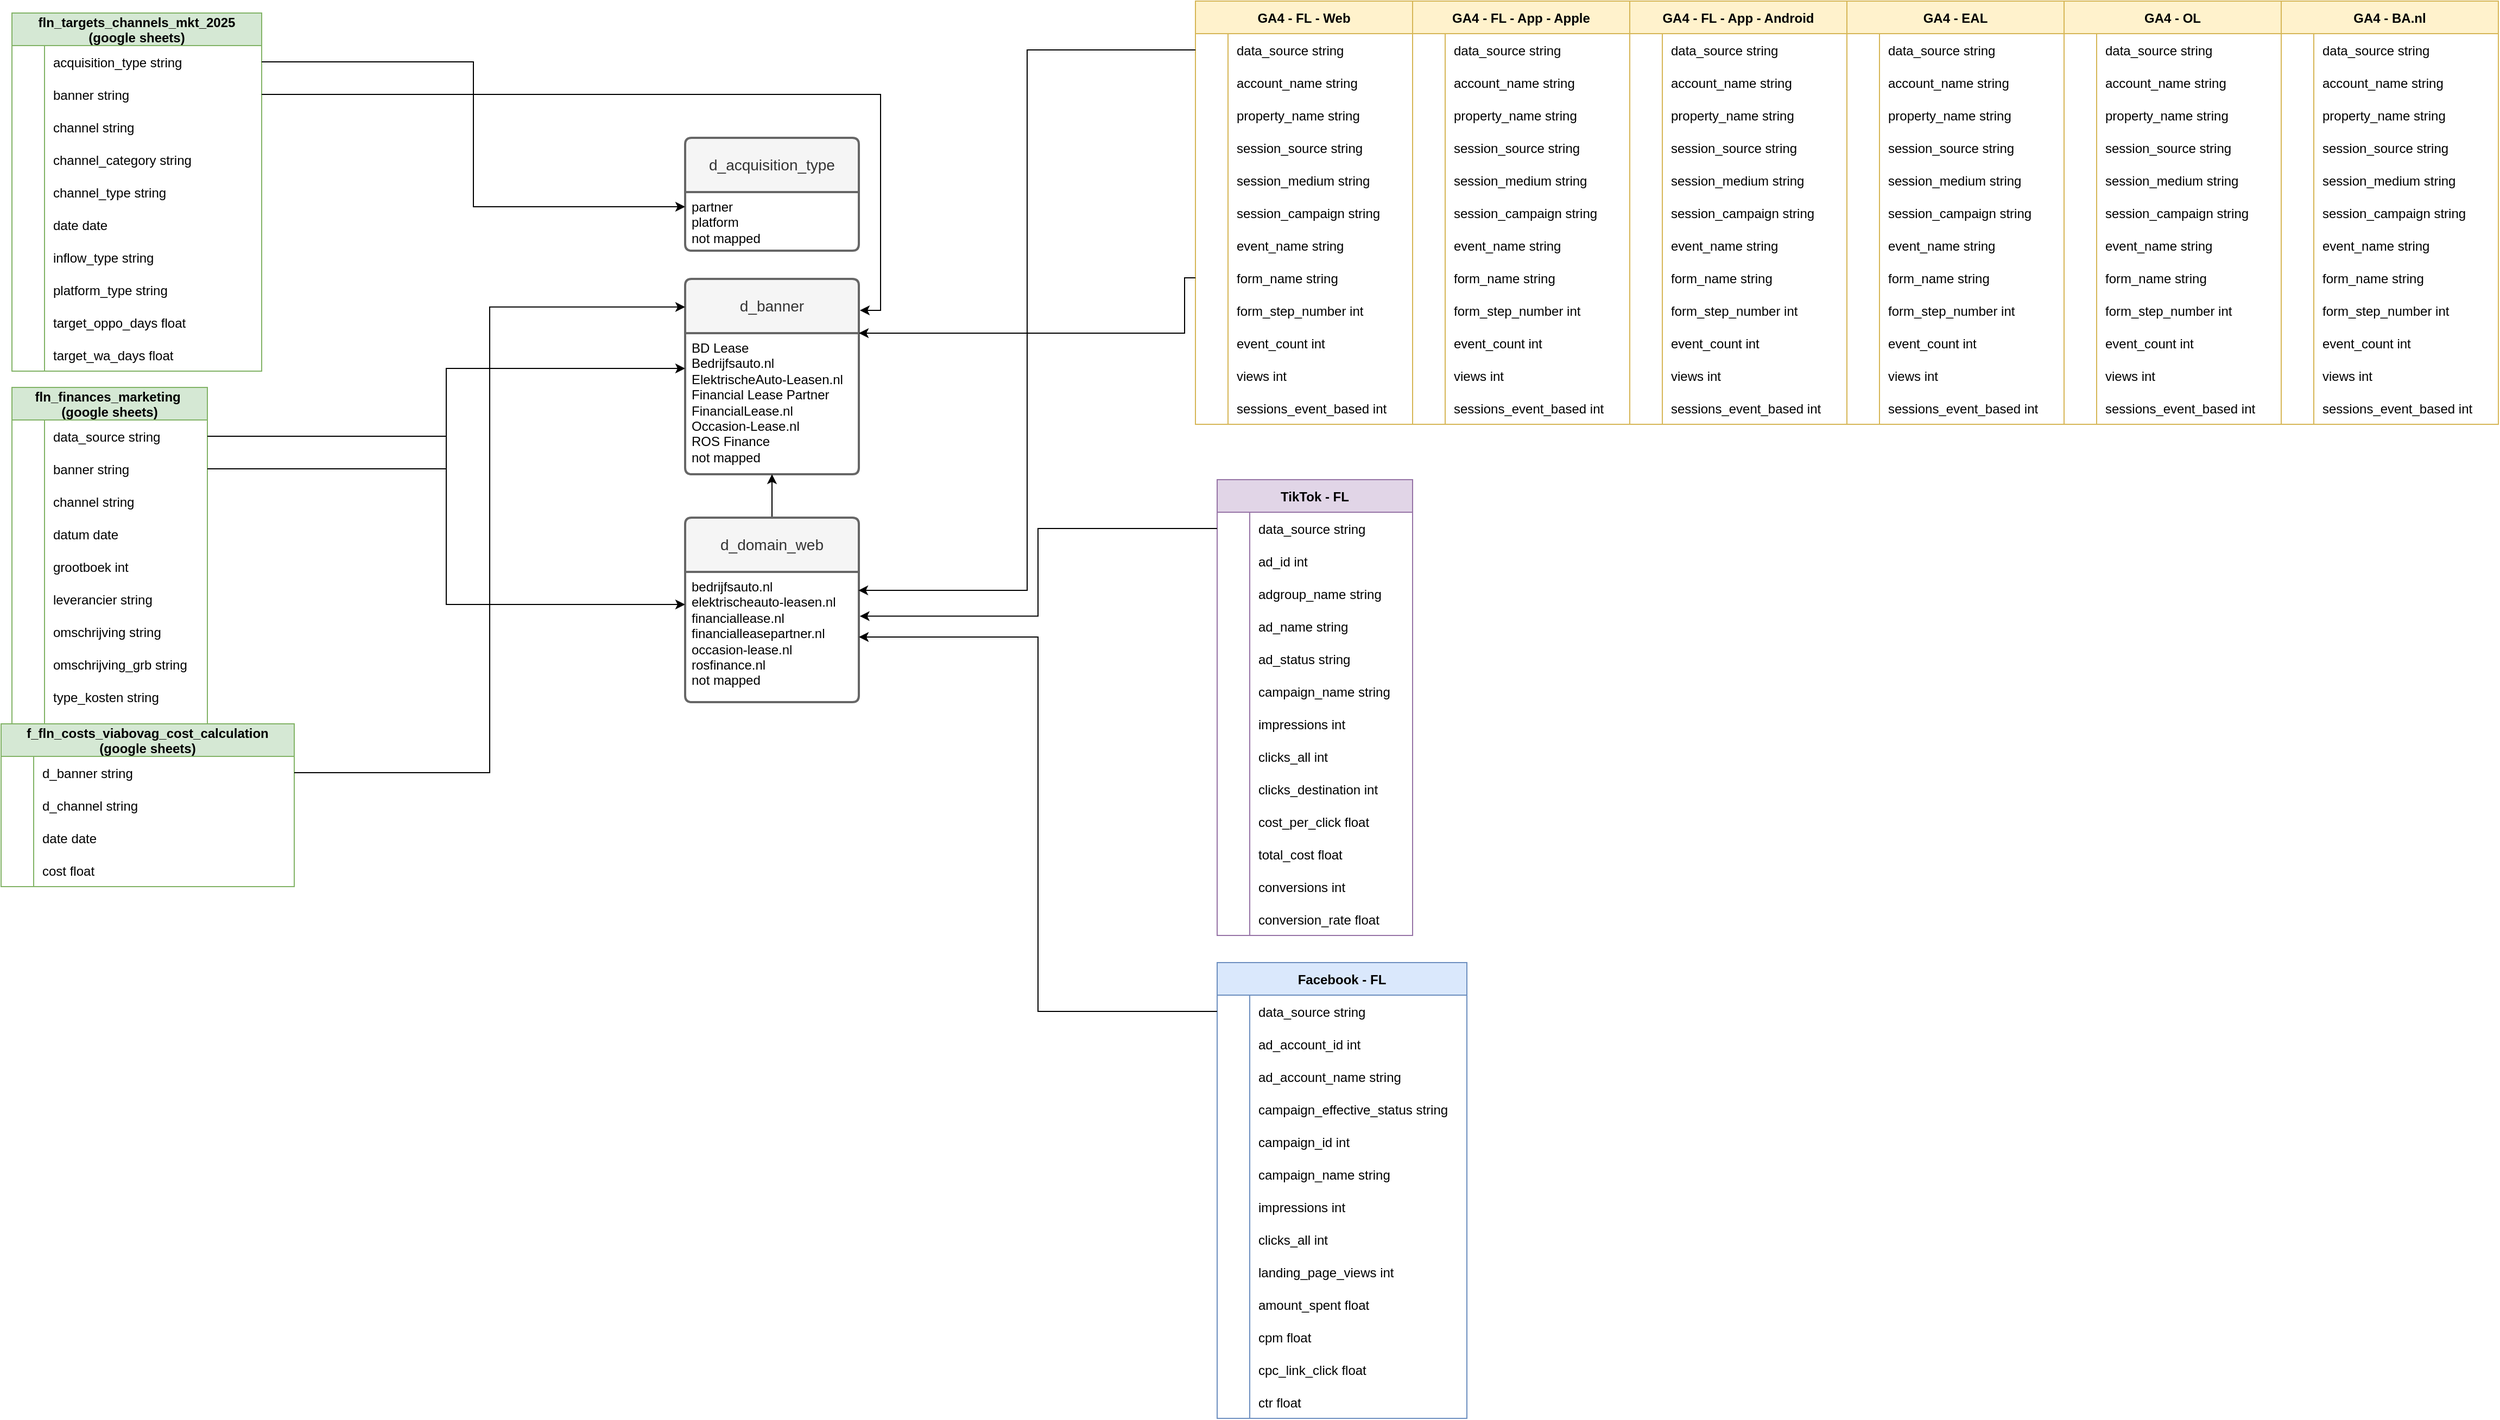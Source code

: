 <mxfile version="28.0.7">
  <diagram name="Funnel" id="9f46799a-70d6-7492-0946-bef42562c5a5">
    <mxGraphModel dx="2883" dy="1808" grid="1" gridSize="10" guides="1" tooltips="1" connect="1" arrows="1" fold="1" page="1" pageScale="1" pageWidth="1100" pageHeight="850" background="none" math="0" shadow="0">
      <root>
        <mxCell id="0" />
        <mxCell id="1" parent="0" />
        <mxCell id="WpqzGZG_vtWOG1QEIfA6-156" value="fln_finances_marketing &#xa;(google sheets)" style="shape=table;startSize=30;container=1;collapsible=1;childLayout=tableLayout;fixedRows=1;rowLines=0;fontStyle=1;align=center;resizeLast=1;fillColor=#d5e8d4;strokeColor=#82b366;swimlaneFillColor=default;rounded=0;swimlaneLine=1;shadow=0;columnLines=1;noLabel=0;" parent="1" vertex="1">
          <mxGeometry x="-40" y="-80" width="180" height="330" as="geometry" />
        </mxCell>
        <mxCell id="T4D2lZQc9xam3Fd6eFYR-370" style="shape=tableRow;horizontal=0;startSize=0;swimlaneHead=0;swimlaneBody=0;fillColor=none;collapsible=0;dropTarget=0;points=[[0,0.5],[1,0.5]];portConstraint=eastwest;strokeColor=inherit;top=0;left=0;right=0;bottom=0;" vertex="1" parent="WpqzGZG_vtWOG1QEIfA6-156">
          <mxGeometry y="30" width="180" height="30" as="geometry" />
        </mxCell>
        <mxCell id="T4D2lZQc9xam3Fd6eFYR-371" style="shape=partialRectangle;overflow=hidden;connectable=0;fillColor=none;strokeColor=inherit;top=0;left=0;bottom=0;right=0;" vertex="1" parent="T4D2lZQc9xam3Fd6eFYR-370">
          <mxGeometry width="30" height="30" as="geometry">
            <mxRectangle width="30" height="30" as="alternateBounds" />
          </mxGeometry>
        </mxCell>
        <mxCell id="T4D2lZQc9xam3Fd6eFYR-372" value="data_source string" style="shape=partialRectangle;overflow=hidden;connectable=0;fillColor=none;align=left;strokeColor=inherit;top=0;left=0;bottom=0;right=0;spacingLeft=6;" vertex="1" parent="T4D2lZQc9xam3Fd6eFYR-370">
          <mxGeometry x="30" width="150" height="30" as="geometry">
            <mxRectangle width="150" height="30" as="alternateBounds" />
          </mxGeometry>
        </mxCell>
        <mxCell id="WpqzGZG_vtWOG1QEIfA6-157" value="" style="shape=tableRow;horizontal=0;startSize=0;swimlaneHead=0;swimlaneBody=0;fillColor=none;collapsible=0;dropTarget=0;points=[[0,0.5],[1,0.5]];portConstraint=eastwest;strokeColor=inherit;top=0;left=0;right=0;bottom=0;" parent="WpqzGZG_vtWOG1QEIfA6-156" vertex="1">
          <mxGeometry y="60" width="180" height="30" as="geometry" />
        </mxCell>
        <mxCell id="WpqzGZG_vtWOG1QEIfA6-158" value="" style="shape=partialRectangle;overflow=hidden;connectable=0;fillColor=none;strokeColor=inherit;top=0;left=0;bottom=0;right=0;" parent="WpqzGZG_vtWOG1QEIfA6-157" vertex="1">
          <mxGeometry width="30" height="30" as="geometry">
            <mxRectangle width="30" height="30" as="alternateBounds" />
          </mxGeometry>
        </mxCell>
        <mxCell id="WpqzGZG_vtWOG1QEIfA6-159" value="banner string" style="shape=partialRectangle;overflow=hidden;connectable=0;fillColor=none;align=left;strokeColor=inherit;top=0;left=0;bottom=0;right=0;spacingLeft=6;" parent="WpqzGZG_vtWOG1QEIfA6-157" vertex="1">
          <mxGeometry x="30" width="150" height="30" as="geometry">
            <mxRectangle width="150" height="30" as="alternateBounds" />
          </mxGeometry>
        </mxCell>
        <mxCell id="WpqzGZG_vtWOG1QEIfA6-160" value="" style="shape=tableRow;horizontal=0;startSize=0;swimlaneHead=0;swimlaneBody=0;fillColor=none;collapsible=0;dropTarget=0;points=[[0,0.5],[1,0.5]];portConstraint=eastwest;strokeColor=inherit;top=0;left=0;right=0;bottom=0;" parent="WpqzGZG_vtWOG1QEIfA6-156" vertex="1">
          <mxGeometry y="90" width="180" height="30" as="geometry" />
        </mxCell>
        <mxCell id="WpqzGZG_vtWOG1QEIfA6-161" value="" style="shape=partialRectangle;overflow=hidden;connectable=0;fillColor=none;strokeColor=inherit;top=0;left=0;bottom=0;right=0;" parent="WpqzGZG_vtWOG1QEIfA6-160" vertex="1">
          <mxGeometry width="30" height="30" as="geometry">
            <mxRectangle width="30" height="30" as="alternateBounds" />
          </mxGeometry>
        </mxCell>
        <mxCell id="WpqzGZG_vtWOG1QEIfA6-162" value="channel string" style="shape=partialRectangle;overflow=hidden;connectable=0;fillColor=none;align=left;strokeColor=inherit;top=0;left=0;bottom=0;right=0;spacingLeft=6;" parent="WpqzGZG_vtWOG1QEIfA6-160" vertex="1">
          <mxGeometry x="30" width="150" height="30" as="geometry">
            <mxRectangle width="150" height="30" as="alternateBounds" />
          </mxGeometry>
        </mxCell>
        <mxCell id="WpqzGZG_vtWOG1QEIfA6-163" value="" style="shape=tableRow;horizontal=0;startSize=0;swimlaneHead=0;swimlaneBody=0;fillColor=none;collapsible=0;dropTarget=0;points=[[0,0.5],[1,0.5]];portConstraint=eastwest;strokeColor=inherit;top=0;left=0;right=0;bottom=0;" parent="WpqzGZG_vtWOG1QEIfA6-156" vertex="1">
          <mxGeometry y="120" width="180" height="30" as="geometry" />
        </mxCell>
        <mxCell id="WpqzGZG_vtWOG1QEIfA6-164" value="" style="shape=partialRectangle;overflow=hidden;connectable=0;fillColor=none;strokeColor=inherit;top=0;left=0;bottom=0;right=0;" parent="WpqzGZG_vtWOG1QEIfA6-163" vertex="1">
          <mxGeometry width="30" height="30" as="geometry">
            <mxRectangle width="30" height="30" as="alternateBounds" />
          </mxGeometry>
        </mxCell>
        <mxCell id="WpqzGZG_vtWOG1QEIfA6-165" value="datum date" style="shape=partialRectangle;overflow=hidden;connectable=0;fillColor=none;align=left;strokeColor=inherit;top=0;left=0;bottom=0;right=0;spacingLeft=6;" parent="WpqzGZG_vtWOG1QEIfA6-163" vertex="1">
          <mxGeometry x="30" width="150" height="30" as="geometry">
            <mxRectangle width="150" height="30" as="alternateBounds" />
          </mxGeometry>
        </mxCell>
        <mxCell id="WpqzGZG_vtWOG1QEIfA6-166" value="" style="shape=tableRow;horizontal=0;startSize=0;swimlaneHead=0;swimlaneBody=0;fillColor=none;collapsible=0;dropTarget=0;points=[[0,0.5],[1,0.5]];portConstraint=eastwest;strokeColor=inherit;top=0;left=0;right=0;bottom=0;" parent="WpqzGZG_vtWOG1QEIfA6-156" vertex="1">
          <mxGeometry y="150" width="180" height="30" as="geometry" />
        </mxCell>
        <mxCell id="WpqzGZG_vtWOG1QEIfA6-167" value="" style="shape=partialRectangle;overflow=hidden;connectable=0;fillColor=none;strokeColor=inherit;top=0;left=0;bottom=0;right=0;" parent="WpqzGZG_vtWOG1QEIfA6-166" vertex="1">
          <mxGeometry width="30" height="30" as="geometry">
            <mxRectangle width="30" height="30" as="alternateBounds" />
          </mxGeometry>
        </mxCell>
        <mxCell id="WpqzGZG_vtWOG1QEIfA6-168" value="grootboek int" style="shape=partialRectangle;overflow=hidden;connectable=0;fillColor=none;align=left;strokeColor=inherit;top=0;left=0;bottom=0;right=0;spacingLeft=6;" parent="WpqzGZG_vtWOG1QEIfA6-166" vertex="1">
          <mxGeometry x="30" width="150" height="30" as="geometry">
            <mxRectangle width="150" height="30" as="alternateBounds" />
          </mxGeometry>
        </mxCell>
        <mxCell id="WpqzGZG_vtWOG1QEIfA6-169" value="" style="shape=tableRow;horizontal=0;startSize=0;swimlaneHead=0;swimlaneBody=0;fillColor=none;collapsible=0;dropTarget=0;points=[[0,0.5],[1,0.5]];portConstraint=eastwest;strokeColor=inherit;top=0;left=0;right=0;bottom=0;" parent="WpqzGZG_vtWOG1QEIfA6-156" vertex="1">
          <mxGeometry y="180" width="180" height="30" as="geometry" />
        </mxCell>
        <mxCell id="WpqzGZG_vtWOG1QEIfA6-170" value="" style="shape=partialRectangle;overflow=hidden;connectable=0;fillColor=none;strokeColor=inherit;top=0;left=0;bottom=0;right=0;" parent="WpqzGZG_vtWOG1QEIfA6-169" vertex="1">
          <mxGeometry width="30" height="30" as="geometry">
            <mxRectangle width="30" height="30" as="alternateBounds" />
          </mxGeometry>
        </mxCell>
        <mxCell id="WpqzGZG_vtWOG1QEIfA6-171" value="leverancier string" style="shape=partialRectangle;overflow=hidden;connectable=0;fillColor=none;align=left;strokeColor=inherit;top=0;left=0;bottom=0;right=0;spacingLeft=6;" parent="WpqzGZG_vtWOG1QEIfA6-169" vertex="1">
          <mxGeometry x="30" width="150" height="30" as="geometry">
            <mxRectangle width="150" height="30" as="alternateBounds" />
          </mxGeometry>
        </mxCell>
        <mxCell id="WpqzGZG_vtWOG1QEIfA6-172" value="" style="shape=tableRow;horizontal=0;startSize=0;swimlaneHead=0;swimlaneBody=0;fillColor=none;collapsible=0;dropTarget=0;points=[[0,0.5],[1,0.5]];portConstraint=eastwest;strokeColor=inherit;top=0;left=0;right=0;bottom=0;" parent="WpqzGZG_vtWOG1QEIfA6-156" vertex="1">
          <mxGeometry y="210" width="180" height="30" as="geometry" />
        </mxCell>
        <mxCell id="WpqzGZG_vtWOG1QEIfA6-173" value="" style="shape=partialRectangle;overflow=hidden;connectable=0;fillColor=none;strokeColor=inherit;top=0;left=0;bottom=0;right=0;" parent="WpqzGZG_vtWOG1QEIfA6-172" vertex="1">
          <mxGeometry width="30" height="30" as="geometry">
            <mxRectangle width="30" height="30" as="alternateBounds" />
          </mxGeometry>
        </mxCell>
        <mxCell id="WpqzGZG_vtWOG1QEIfA6-174" value="omschrijving string" style="shape=partialRectangle;overflow=hidden;connectable=0;fillColor=none;align=left;strokeColor=inherit;top=0;left=0;bottom=0;right=0;spacingLeft=6;" parent="WpqzGZG_vtWOG1QEIfA6-172" vertex="1">
          <mxGeometry x="30" width="150" height="30" as="geometry">
            <mxRectangle width="150" height="30" as="alternateBounds" />
          </mxGeometry>
        </mxCell>
        <mxCell id="WpqzGZG_vtWOG1QEIfA6-175" value="" style="shape=tableRow;horizontal=0;startSize=0;swimlaneHead=0;swimlaneBody=0;fillColor=none;collapsible=0;dropTarget=0;points=[[0,0.5],[1,0.5]];portConstraint=eastwest;strokeColor=inherit;top=0;left=0;right=0;bottom=0;" parent="WpqzGZG_vtWOG1QEIfA6-156" vertex="1">
          <mxGeometry y="240" width="180" height="30" as="geometry" />
        </mxCell>
        <mxCell id="WpqzGZG_vtWOG1QEIfA6-176" value="" style="shape=partialRectangle;overflow=hidden;connectable=0;fillColor=none;strokeColor=inherit;top=0;left=0;bottom=0;right=0;" parent="WpqzGZG_vtWOG1QEIfA6-175" vertex="1">
          <mxGeometry width="30" height="30" as="geometry">
            <mxRectangle width="30" height="30" as="alternateBounds" />
          </mxGeometry>
        </mxCell>
        <mxCell id="WpqzGZG_vtWOG1QEIfA6-177" value="omschrijving_grb string" style="shape=partialRectangle;overflow=hidden;connectable=0;fillColor=none;align=left;strokeColor=inherit;top=0;left=0;bottom=0;right=0;spacingLeft=6;" parent="WpqzGZG_vtWOG1QEIfA6-175" vertex="1">
          <mxGeometry x="30" width="150" height="30" as="geometry">
            <mxRectangle width="150" height="30" as="alternateBounds" />
          </mxGeometry>
        </mxCell>
        <mxCell id="WpqzGZG_vtWOG1QEIfA6-178" value="" style="shape=tableRow;horizontal=0;startSize=0;swimlaneHead=0;swimlaneBody=0;fillColor=none;collapsible=0;dropTarget=0;points=[[0,0.5],[1,0.5]];portConstraint=eastwest;strokeColor=inherit;top=0;left=0;right=0;bottom=0;" parent="WpqzGZG_vtWOG1QEIfA6-156" vertex="1">
          <mxGeometry y="270" width="180" height="30" as="geometry" />
        </mxCell>
        <mxCell id="WpqzGZG_vtWOG1QEIfA6-179" value="" style="shape=partialRectangle;overflow=hidden;connectable=0;fillColor=none;strokeColor=inherit;top=0;left=0;bottom=0;right=0;" parent="WpqzGZG_vtWOG1QEIfA6-178" vertex="1">
          <mxGeometry width="30" height="30" as="geometry">
            <mxRectangle width="30" height="30" as="alternateBounds" />
          </mxGeometry>
        </mxCell>
        <mxCell id="WpqzGZG_vtWOG1QEIfA6-180" value="type_kosten string" style="shape=partialRectangle;overflow=hidden;connectable=0;fillColor=none;align=left;strokeColor=inherit;top=0;left=0;bottom=0;right=0;spacingLeft=6;" parent="WpqzGZG_vtWOG1QEIfA6-178" vertex="1">
          <mxGeometry x="30" width="150" height="30" as="geometry">
            <mxRectangle width="150" height="30" as="alternateBounds" />
          </mxGeometry>
        </mxCell>
        <mxCell id="WpqzGZG_vtWOG1QEIfA6-181" value="" style="shape=tableRow;horizontal=0;startSize=0;swimlaneHead=0;swimlaneBody=0;fillColor=none;collapsible=0;dropTarget=0;points=[[0,0.5],[1,0.5]];portConstraint=eastwest;strokeColor=inherit;top=0;left=0;right=0;bottom=0;" parent="WpqzGZG_vtWOG1QEIfA6-156" vertex="1">
          <mxGeometry y="300" width="180" height="30" as="geometry" />
        </mxCell>
        <mxCell id="WpqzGZG_vtWOG1QEIfA6-182" value="" style="shape=partialRectangle;overflow=hidden;connectable=0;fillColor=none;strokeColor=inherit;top=0;left=0;bottom=0;right=0;" parent="WpqzGZG_vtWOG1QEIfA6-181" vertex="1">
          <mxGeometry width="30" height="30" as="geometry">
            <mxRectangle width="30" height="30" as="alternateBounds" />
          </mxGeometry>
        </mxCell>
        <mxCell id="WpqzGZG_vtWOG1QEIfA6-183" value="budget float" style="shape=partialRectangle;overflow=hidden;connectable=0;fillColor=none;align=left;strokeColor=inherit;top=0;left=0;bottom=0;right=0;spacingLeft=6;" parent="WpqzGZG_vtWOG1QEIfA6-181" vertex="1">
          <mxGeometry x="30" width="150" height="30" as="geometry">
            <mxRectangle width="150" height="30" as="alternateBounds" />
          </mxGeometry>
        </mxCell>
        <mxCell id="WpqzGZG_vtWOG1QEIfA6-184" value="f_fln_costs_viabovag_cost_calculation&#xa;(google sheets)" style="shape=table;startSize=30;container=1;collapsible=1;childLayout=tableLayout;fixedRows=1;rowLines=0;fontStyle=1;align=center;resizeLast=1;fillColor=#d5e8d4;strokeColor=#82b366;gradientColor=none;swimlaneFillColor=default;" parent="1" vertex="1">
          <mxGeometry x="-50" y="230" width="270" height="150" as="geometry" />
        </mxCell>
        <mxCell id="WpqzGZG_vtWOG1QEIfA6-185" value="" style="shape=tableRow;horizontal=0;startSize=0;swimlaneHead=0;swimlaneBody=0;fillColor=none;collapsible=0;dropTarget=0;points=[[0,0.5],[1,0.5]];portConstraint=eastwest;strokeColor=inherit;top=0;left=0;right=0;bottom=0;" parent="WpqzGZG_vtWOG1QEIfA6-184" vertex="1">
          <mxGeometry y="30" width="270" height="30" as="geometry" />
        </mxCell>
        <mxCell id="WpqzGZG_vtWOG1QEIfA6-186" value="" style="shape=partialRectangle;overflow=hidden;connectable=0;fillColor=none;strokeColor=inherit;top=0;left=0;bottom=0;right=0;" parent="WpqzGZG_vtWOG1QEIfA6-185" vertex="1">
          <mxGeometry width="30" height="30" as="geometry">
            <mxRectangle width="30" height="30" as="alternateBounds" />
          </mxGeometry>
        </mxCell>
        <mxCell id="WpqzGZG_vtWOG1QEIfA6-187" value="d_banner string" style="shape=partialRectangle;overflow=hidden;connectable=0;fillColor=none;align=left;strokeColor=inherit;top=0;left=0;bottom=0;right=0;spacingLeft=6;" parent="WpqzGZG_vtWOG1QEIfA6-185" vertex="1">
          <mxGeometry x="30" width="240" height="30" as="geometry">
            <mxRectangle width="240" height="30" as="alternateBounds" />
          </mxGeometry>
        </mxCell>
        <mxCell id="WpqzGZG_vtWOG1QEIfA6-188" value="" style="shape=tableRow;horizontal=0;startSize=0;swimlaneHead=0;swimlaneBody=0;fillColor=none;collapsible=0;dropTarget=0;points=[[0,0.5],[1,0.5]];portConstraint=eastwest;strokeColor=inherit;top=0;left=0;right=0;bottom=0;" parent="WpqzGZG_vtWOG1QEIfA6-184" vertex="1">
          <mxGeometry y="60" width="270" height="30" as="geometry" />
        </mxCell>
        <mxCell id="WpqzGZG_vtWOG1QEIfA6-189" value="" style="shape=partialRectangle;overflow=hidden;connectable=0;fillColor=none;strokeColor=inherit;top=0;left=0;bottom=0;right=0;" parent="WpqzGZG_vtWOG1QEIfA6-188" vertex="1">
          <mxGeometry width="30" height="30" as="geometry">
            <mxRectangle width="30" height="30" as="alternateBounds" />
          </mxGeometry>
        </mxCell>
        <mxCell id="WpqzGZG_vtWOG1QEIfA6-190" value="d_channel string" style="shape=partialRectangle;overflow=hidden;connectable=0;fillColor=none;align=left;strokeColor=inherit;top=0;left=0;bottom=0;right=0;spacingLeft=6;" parent="WpqzGZG_vtWOG1QEIfA6-188" vertex="1">
          <mxGeometry x="30" width="240" height="30" as="geometry">
            <mxRectangle width="240" height="30" as="alternateBounds" />
          </mxGeometry>
        </mxCell>
        <mxCell id="WpqzGZG_vtWOG1QEIfA6-191" value="" style="shape=tableRow;horizontal=0;startSize=0;swimlaneHead=0;swimlaneBody=0;fillColor=none;collapsible=0;dropTarget=0;points=[[0,0.5],[1,0.5]];portConstraint=eastwest;strokeColor=inherit;top=0;left=0;right=0;bottom=0;" parent="WpqzGZG_vtWOG1QEIfA6-184" vertex="1">
          <mxGeometry y="90" width="270" height="30" as="geometry" />
        </mxCell>
        <mxCell id="WpqzGZG_vtWOG1QEIfA6-192" value="" style="shape=partialRectangle;overflow=hidden;connectable=0;fillColor=none;strokeColor=inherit;top=0;left=0;bottom=0;right=0;" parent="WpqzGZG_vtWOG1QEIfA6-191" vertex="1">
          <mxGeometry width="30" height="30" as="geometry">
            <mxRectangle width="30" height="30" as="alternateBounds" />
          </mxGeometry>
        </mxCell>
        <mxCell id="WpqzGZG_vtWOG1QEIfA6-193" value="date date" style="shape=partialRectangle;overflow=hidden;connectable=0;fillColor=none;align=left;strokeColor=inherit;top=0;left=0;bottom=0;right=0;spacingLeft=6;" parent="WpqzGZG_vtWOG1QEIfA6-191" vertex="1">
          <mxGeometry x="30" width="240" height="30" as="geometry">
            <mxRectangle width="240" height="30" as="alternateBounds" />
          </mxGeometry>
        </mxCell>
        <mxCell id="WpqzGZG_vtWOG1QEIfA6-194" value="" style="shape=tableRow;horizontal=0;startSize=0;swimlaneHead=0;swimlaneBody=0;fillColor=none;collapsible=0;dropTarget=0;points=[[0,0.5],[1,0.5]];portConstraint=eastwest;strokeColor=inherit;top=0;left=0;right=0;bottom=0;" parent="WpqzGZG_vtWOG1QEIfA6-184" vertex="1">
          <mxGeometry y="120" width="270" height="30" as="geometry" />
        </mxCell>
        <mxCell id="WpqzGZG_vtWOG1QEIfA6-195" value="" style="shape=partialRectangle;overflow=hidden;connectable=0;fillColor=none;strokeColor=inherit;top=0;left=0;bottom=0;right=0;" parent="WpqzGZG_vtWOG1QEIfA6-194" vertex="1">
          <mxGeometry width="30" height="30" as="geometry">
            <mxRectangle width="30" height="30" as="alternateBounds" />
          </mxGeometry>
        </mxCell>
        <mxCell id="WpqzGZG_vtWOG1QEIfA6-196" value="cost float" style="shape=partialRectangle;overflow=hidden;connectable=0;fillColor=none;align=left;strokeColor=inherit;top=0;left=0;bottom=0;right=0;spacingLeft=6;" parent="WpqzGZG_vtWOG1QEIfA6-194" vertex="1">
          <mxGeometry x="30" width="240" height="30" as="geometry">
            <mxRectangle width="240" height="30" as="alternateBounds" />
          </mxGeometry>
        </mxCell>
        <mxCell id="WpqzGZG_vtWOG1QEIfA6-197" value="fln_targets_channels_mkt_2025&#xa;(google sheets)" style="shape=table;startSize=30;container=1;collapsible=1;childLayout=tableLayout;fixedRows=1;rowLines=0;fontStyle=1;align=center;resizeLast=1;fillColor=#d5e8d4;strokeColor=#82b366;swimlaneFillColor=default;" parent="1" vertex="1">
          <mxGeometry x="-40" y="-425" width="230" height="330" as="geometry">
            <mxRectangle x="430" y="280" width="210" height="40" as="alternateBounds" />
          </mxGeometry>
        </mxCell>
        <mxCell id="WpqzGZG_vtWOG1QEIfA6-198" value="" style="shape=tableRow;horizontal=0;startSize=0;swimlaneHead=0;swimlaneBody=0;fillColor=none;collapsible=0;dropTarget=0;points=[[0,0.5],[1,0.5]];portConstraint=eastwest;strokeColor=inherit;top=0;left=0;right=0;bottom=0;" parent="WpqzGZG_vtWOG1QEIfA6-197" vertex="1">
          <mxGeometry y="30" width="230" height="30" as="geometry" />
        </mxCell>
        <mxCell id="WpqzGZG_vtWOG1QEIfA6-199" value="" style="shape=partialRectangle;overflow=hidden;connectable=0;fillColor=none;strokeColor=inherit;top=0;left=0;bottom=0;right=0;" parent="WpqzGZG_vtWOG1QEIfA6-198" vertex="1">
          <mxGeometry width="30" height="30" as="geometry">
            <mxRectangle width="30" height="30" as="alternateBounds" />
          </mxGeometry>
        </mxCell>
        <mxCell id="WpqzGZG_vtWOG1QEIfA6-200" value="acquisition_type string" style="shape=partialRectangle;overflow=hidden;connectable=0;fillColor=none;align=left;strokeColor=inherit;top=0;left=0;bottom=0;right=0;spacingLeft=6;" parent="WpqzGZG_vtWOG1QEIfA6-198" vertex="1">
          <mxGeometry x="30" width="200" height="30" as="geometry">
            <mxRectangle width="200" height="30" as="alternateBounds" />
          </mxGeometry>
        </mxCell>
        <mxCell id="WpqzGZG_vtWOG1QEIfA6-201" value="" style="shape=tableRow;horizontal=0;startSize=0;swimlaneHead=0;swimlaneBody=0;fillColor=none;collapsible=0;dropTarget=0;points=[[0,0.5],[1,0.5]];portConstraint=eastwest;strokeColor=inherit;top=0;left=0;right=0;bottom=0;" parent="WpqzGZG_vtWOG1QEIfA6-197" vertex="1">
          <mxGeometry y="60" width="230" height="30" as="geometry" />
        </mxCell>
        <mxCell id="WpqzGZG_vtWOG1QEIfA6-202" value="" style="shape=partialRectangle;overflow=hidden;connectable=0;fillColor=none;strokeColor=inherit;top=0;left=0;bottom=0;right=0;" parent="WpqzGZG_vtWOG1QEIfA6-201" vertex="1">
          <mxGeometry width="30" height="30" as="geometry">
            <mxRectangle width="30" height="30" as="alternateBounds" />
          </mxGeometry>
        </mxCell>
        <mxCell id="WpqzGZG_vtWOG1QEIfA6-203" value="banner string" style="shape=partialRectangle;overflow=hidden;connectable=0;fillColor=none;align=left;strokeColor=inherit;top=0;left=0;bottom=0;right=0;spacingLeft=6;" parent="WpqzGZG_vtWOG1QEIfA6-201" vertex="1">
          <mxGeometry x="30" width="200" height="30" as="geometry">
            <mxRectangle width="200" height="30" as="alternateBounds" />
          </mxGeometry>
        </mxCell>
        <mxCell id="WpqzGZG_vtWOG1QEIfA6-204" value="" style="shape=tableRow;horizontal=0;startSize=0;swimlaneHead=0;swimlaneBody=0;fillColor=none;collapsible=0;dropTarget=0;points=[[0,0.5],[1,0.5]];portConstraint=eastwest;strokeColor=inherit;top=0;left=0;right=0;bottom=0;" parent="WpqzGZG_vtWOG1QEIfA6-197" vertex="1">
          <mxGeometry y="90" width="230" height="30" as="geometry" />
        </mxCell>
        <mxCell id="WpqzGZG_vtWOG1QEIfA6-205" value="" style="shape=partialRectangle;overflow=hidden;connectable=0;fillColor=none;strokeColor=inherit;top=0;left=0;bottom=0;right=0;" parent="WpqzGZG_vtWOG1QEIfA6-204" vertex="1">
          <mxGeometry width="30" height="30" as="geometry">
            <mxRectangle width="30" height="30" as="alternateBounds" />
          </mxGeometry>
        </mxCell>
        <mxCell id="WpqzGZG_vtWOG1QEIfA6-206" value="channel string" style="shape=partialRectangle;overflow=hidden;connectable=0;fillColor=none;align=left;strokeColor=inherit;top=0;left=0;bottom=0;right=0;spacingLeft=6;" parent="WpqzGZG_vtWOG1QEIfA6-204" vertex="1">
          <mxGeometry x="30" width="200" height="30" as="geometry">
            <mxRectangle width="200" height="30" as="alternateBounds" />
          </mxGeometry>
        </mxCell>
        <mxCell id="WpqzGZG_vtWOG1QEIfA6-207" value="" style="shape=tableRow;horizontal=0;startSize=0;swimlaneHead=0;swimlaneBody=0;fillColor=none;collapsible=0;dropTarget=0;points=[[0,0.5],[1,0.5]];portConstraint=eastwest;strokeColor=inherit;top=0;left=0;right=0;bottom=0;" parent="WpqzGZG_vtWOG1QEIfA6-197" vertex="1">
          <mxGeometry y="120" width="230" height="30" as="geometry" />
        </mxCell>
        <mxCell id="WpqzGZG_vtWOG1QEIfA6-208" value="" style="shape=partialRectangle;overflow=hidden;connectable=0;fillColor=none;strokeColor=inherit;top=0;left=0;bottom=0;right=0;" parent="WpqzGZG_vtWOG1QEIfA6-207" vertex="1">
          <mxGeometry width="30" height="30" as="geometry">
            <mxRectangle width="30" height="30" as="alternateBounds" />
          </mxGeometry>
        </mxCell>
        <mxCell id="WpqzGZG_vtWOG1QEIfA6-209" value="channel_category string" style="shape=partialRectangle;overflow=hidden;connectable=0;fillColor=none;align=left;strokeColor=inherit;top=0;left=0;bottom=0;right=0;spacingLeft=6;" parent="WpqzGZG_vtWOG1QEIfA6-207" vertex="1">
          <mxGeometry x="30" width="200" height="30" as="geometry">
            <mxRectangle width="200" height="30" as="alternateBounds" />
          </mxGeometry>
        </mxCell>
        <mxCell id="WpqzGZG_vtWOG1QEIfA6-210" value="" style="shape=tableRow;horizontal=0;startSize=0;swimlaneHead=0;swimlaneBody=0;fillColor=none;collapsible=0;dropTarget=0;points=[[0,0.5],[1,0.5]];portConstraint=eastwest;strokeColor=inherit;top=0;left=0;right=0;bottom=0;" parent="WpqzGZG_vtWOG1QEIfA6-197" vertex="1">
          <mxGeometry y="150" width="230" height="30" as="geometry" />
        </mxCell>
        <mxCell id="WpqzGZG_vtWOG1QEIfA6-211" value="" style="shape=partialRectangle;overflow=hidden;connectable=0;fillColor=none;strokeColor=inherit;top=0;left=0;bottom=0;right=0;" parent="WpqzGZG_vtWOG1QEIfA6-210" vertex="1">
          <mxGeometry width="30" height="30" as="geometry">
            <mxRectangle width="30" height="30" as="alternateBounds" />
          </mxGeometry>
        </mxCell>
        <mxCell id="WpqzGZG_vtWOG1QEIfA6-212" value="channel_type string" style="shape=partialRectangle;overflow=hidden;connectable=0;fillColor=none;align=left;strokeColor=inherit;top=0;left=0;bottom=0;right=0;spacingLeft=6;" parent="WpqzGZG_vtWOG1QEIfA6-210" vertex="1">
          <mxGeometry x="30" width="200" height="30" as="geometry">
            <mxRectangle width="200" height="30" as="alternateBounds" />
          </mxGeometry>
        </mxCell>
        <mxCell id="WpqzGZG_vtWOG1QEIfA6-213" value="" style="shape=tableRow;horizontal=0;startSize=0;swimlaneHead=0;swimlaneBody=0;fillColor=none;collapsible=0;dropTarget=0;points=[[0,0.5],[1,0.5]];portConstraint=eastwest;strokeColor=inherit;top=0;left=0;right=0;bottom=0;" parent="WpqzGZG_vtWOG1QEIfA6-197" vertex="1">
          <mxGeometry y="180" width="230" height="30" as="geometry" />
        </mxCell>
        <mxCell id="WpqzGZG_vtWOG1QEIfA6-214" value="" style="shape=partialRectangle;overflow=hidden;connectable=0;fillColor=none;strokeColor=inherit;top=0;left=0;bottom=0;right=0;" parent="WpqzGZG_vtWOG1QEIfA6-213" vertex="1">
          <mxGeometry width="30" height="30" as="geometry">
            <mxRectangle width="30" height="30" as="alternateBounds" />
          </mxGeometry>
        </mxCell>
        <mxCell id="WpqzGZG_vtWOG1QEIfA6-215" value="date date" style="shape=partialRectangle;overflow=hidden;connectable=0;fillColor=none;align=left;strokeColor=inherit;top=0;left=0;bottom=0;right=0;spacingLeft=6;" parent="WpqzGZG_vtWOG1QEIfA6-213" vertex="1">
          <mxGeometry x="30" width="200" height="30" as="geometry">
            <mxRectangle width="200" height="30" as="alternateBounds" />
          </mxGeometry>
        </mxCell>
        <mxCell id="WpqzGZG_vtWOG1QEIfA6-216" value="" style="shape=tableRow;horizontal=0;startSize=0;swimlaneHead=0;swimlaneBody=0;fillColor=none;collapsible=0;dropTarget=0;points=[[0,0.5],[1,0.5]];portConstraint=eastwest;strokeColor=inherit;top=0;left=0;right=0;bottom=0;" parent="WpqzGZG_vtWOG1QEIfA6-197" vertex="1">
          <mxGeometry y="210" width="230" height="30" as="geometry" />
        </mxCell>
        <mxCell id="WpqzGZG_vtWOG1QEIfA6-217" value="" style="shape=partialRectangle;overflow=hidden;connectable=0;fillColor=none;strokeColor=inherit;top=0;left=0;bottom=0;right=0;" parent="WpqzGZG_vtWOG1QEIfA6-216" vertex="1">
          <mxGeometry width="30" height="30" as="geometry">
            <mxRectangle width="30" height="30" as="alternateBounds" />
          </mxGeometry>
        </mxCell>
        <mxCell id="WpqzGZG_vtWOG1QEIfA6-218" value="inflow_type string" style="shape=partialRectangle;overflow=hidden;connectable=0;fillColor=none;align=left;strokeColor=inherit;top=0;left=0;bottom=0;right=0;spacingLeft=6;" parent="WpqzGZG_vtWOG1QEIfA6-216" vertex="1">
          <mxGeometry x="30" width="200" height="30" as="geometry">
            <mxRectangle width="200" height="30" as="alternateBounds" />
          </mxGeometry>
        </mxCell>
        <mxCell id="WpqzGZG_vtWOG1QEIfA6-219" value="" style="shape=tableRow;horizontal=0;startSize=0;swimlaneHead=0;swimlaneBody=0;fillColor=none;collapsible=0;dropTarget=0;points=[[0,0.5],[1,0.5]];portConstraint=eastwest;strokeColor=inherit;top=0;left=0;right=0;bottom=0;" parent="WpqzGZG_vtWOG1QEIfA6-197" vertex="1">
          <mxGeometry y="240" width="230" height="30" as="geometry" />
        </mxCell>
        <mxCell id="WpqzGZG_vtWOG1QEIfA6-220" value="" style="shape=partialRectangle;overflow=hidden;connectable=0;fillColor=none;strokeColor=inherit;top=0;left=0;bottom=0;right=0;" parent="WpqzGZG_vtWOG1QEIfA6-219" vertex="1">
          <mxGeometry width="30" height="30" as="geometry">
            <mxRectangle width="30" height="30" as="alternateBounds" />
          </mxGeometry>
        </mxCell>
        <mxCell id="WpqzGZG_vtWOG1QEIfA6-221" value="platform_type string" style="shape=partialRectangle;overflow=hidden;connectable=0;fillColor=none;align=left;strokeColor=inherit;top=0;left=0;bottom=0;right=0;spacingLeft=6;" parent="WpqzGZG_vtWOG1QEIfA6-219" vertex="1">
          <mxGeometry x="30" width="200" height="30" as="geometry">
            <mxRectangle width="200" height="30" as="alternateBounds" />
          </mxGeometry>
        </mxCell>
        <mxCell id="WpqzGZG_vtWOG1QEIfA6-222" value="" style="shape=tableRow;horizontal=0;startSize=0;swimlaneHead=0;swimlaneBody=0;fillColor=none;collapsible=0;dropTarget=0;points=[[0,0.5],[1,0.5]];portConstraint=eastwest;strokeColor=inherit;top=0;left=0;right=0;bottom=0;" parent="WpqzGZG_vtWOG1QEIfA6-197" vertex="1">
          <mxGeometry y="270" width="230" height="30" as="geometry" />
        </mxCell>
        <mxCell id="WpqzGZG_vtWOG1QEIfA6-223" value="" style="shape=partialRectangle;overflow=hidden;connectable=0;fillColor=none;strokeColor=inherit;top=0;left=0;bottom=0;right=0;" parent="WpqzGZG_vtWOG1QEIfA6-222" vertex="1">
          <mxGeometry width="30" height="30" as="geometry">
            <mxRectangle width="30" height="30" as="alternateBounds" />
          </mxGeometry>
        </mxCell>
        <mxCell id="WpqzGZG_vtWOG1QEIfA6-224" value="target_oppo_days float" style="shape=partialRectangle;overflow=hidden;connectable=0;fillColor=none;align=left;strokeColor=inherit;top=0;left=0;bottom=0;right=0;spacingLeft=6;" parent="WpqzGZG_vtWOG1QEIfA6-222" vertex="1">
          <mxGeometry x="30" width="200" height="30" as="geometry">
            <mxRectangle width="200" height="30" as="alternateBounds" />
          </mxGeometry>
        </mxCell>
        <mxCell id="WpqzGZG_vtWOG1QEIfA6-225" value="" style="shape=tableRow;horizontal=0;startSize=0;swimlaneHead=0;swimlaneBody=0;fillColor=none;collapsible=0;dropTarget=0;points=[[0,0.5],[1,0.5]];portConstraint=eastwest;strokeColor=inherit;top=0;left=0;right=0;bottom=0;" parent="WpqzGZG_vtWOG1QEIfA6-197" vertex="1">
          <mxGeometry y="300" width="230" height="30" as="geometry" />
        </mxCell>
        <mxCell id="WpqzGZG_vtWOG1QEIfA6-226" value="" style="shape=partialRectangle;overflow=hidden;connectable=0;fillColor=none;strokeColor=inherit;top=0;left=0;bottom=0;right=0;" parent="WpqzGZG_vtWOG1QEIfA6-225" vertex="1">
          <mxGeometry width="30" height="30" as="geometry">
            <mxRectangle width="30" height="30" as="alternateBounds" />
          </mxGeometry>
        </mxCell>
        <mxCell id="WpqzGZG_vtWOG1QEIfA6-227" value="target_wa_days float" style="shape=partialRectangle;overflow=hidden;connectable=0;fillColor=none;align=left;strokeColor=inherit;top=0;left=0;bottom=0;right=0;spacingLeft=6;" parent="WpqzGZG_vtWOG1QEIfA6-225" vertex="1">
          <mxGeometry x="30" width="200" height="30" as="geometry">
            <mxRectangle width="200" height="30" as="alternateBounds" />
          </mxGeometry>
        </mxCell>
        <mxCell id="WpqzGZG_vtWOG1QEIfA6-235" value="d_acquisition_type" style="swimlane;childLayout=stackLayout;horizontal=1;startSize=50;horizontalStack=0;rounded=1;fontSize=14;fontStyle=0;strokeWidth=2;resizeParent=0;resizeLast=1;shadow=0;dashed=0;align=center;arcSize=4;whiteSpace=wrap;html=1;fillColor=#f5f5f5;fontColor=#333333;strokeColor=#666666;" parent="1" vertex="1">
          <mxGeometry x="580" y="-310" width="160" height="104" as="geometry">
            <mxRectangle x="850" y="10" width="160" height="50" as="alternateBounds" />
          </mxGeometry>
        </mxCell>
        <mxCell id="WpqzGZG_vtWOG1QEIfA6-236" value="partner&lt;div&gt;platform&lt;/div&gt;&lt;div&gt;not mapped&lt;/div&gt;" style="align=left;strokeColor=none;fillColor=none;spacingLeft=4;spacingRight=4;fontSize=12;verticalAlign=top;resizable=0;rotatable=0;part=1;html=1;whiteSpace=wrap;" parent="WpqzGZG_vtWOG1QEIfA6-235" vertex="1">
          <mxGeometry y="50" width="160" height="54" as="geometry" />
        </mxCell>
        <mxCell id="WpqzGZG_vtWOG1QEIfA6-240" style="edgeStyle=orthogonalEdgeStyle;rounded=0;orthogonalLoop=1;jettySize=auto;html=1;exitX=1;exitY=0.5;exitDx=0;exitDy=0;entryX=0;entryY=0.25;entryDx=0;entryDy=0;" parent="1" source="WpqzGZG_vtWOG1QEIfA6-198" target="WpqzGZG_vtWOG1QEIfA6-236" edge="1">
          <mxGeometry relative="1" as="geometry" />
        </mxCell>
        <mxCell id="WpqzGZG_vtWOG1QEIfA6-285" value="d_banner" style="swimlane;childLayout=stackLayout;horizontal=1;startSize=50;horizontalStack=0;rounded=1;fontSize=14;fontStyle=0;strokeWidth=2;resizeParent=0;resizeLast=1;shadow=0;dashed=0;align=center;arcSize=4;whiteSpace=wrap;html=1;fillColor=#f5f5f5;fontColor=#333333;strokeColor=#666666;" parent="1" vertex="1">
          <mxGeometry x="580" y="-180" width="160" height="180" as="geometry">
            <mxRectangle x="850" y="10" width="160" height="50" as="alternateBounds" />
          </mxGeometry>
        </mxCell>
        <mxCell id="WpqzGZG_vtWOG1QEIfA6-286" value="BD Lease&lt;div&gt;Bedrijfsauto.nl&lt;/div&gt;&lt;div&gt;ElektrischeAuto-Leasen.nl&lt;/div&gt;&lt;div&gt;Financial Lease Partner&lt;/div&gt;&lt;div&gt;FinancialLease.nl&lt;/div&gt;&lt;div&gt;Occasion-Lease.nl&lt;/div&gt;&lt;div&gt;ROS Finance&amp;nbsp;&lt;/div&gt;&lt;div&gt;not mapped&lt;/div&gt;" style="align=left;strokeColor=none;fillColor=none;spacingLeft=4;spacingRight=4;fontSize=12;verticalAlign=top;resizable=0;rotatable=0;part=1;html=1;whiteSpace=wrap;" parent="WpqzGZG_vtWOG1QEIfA6-285" vertex="1">
          <mxGeometry y="50" width="160" height="130" as="geometry" />
        </mxCell>
        <mxCell id="WpqzGZG_vtWOG1QEIfA6-289" style="edgeStyle=orthogonalEdgeStyle;rounded=0;orthogonalLoop=1;jettySize=auto;html=1;exitX=1;exitY=0.5;exitDx=0;exitDy=0;entryX=0;entryY=0.25;entryDx=0;entryDy=0;" parent="1" source="WpqzGZG_vtWOG1QEIfA6-157" target="WpqzGZG_vtWOG1QEIfA6-286" edge="1">
          <mxGeometry relative="1" as="geometry" />
        </mxCell>
        <mxCell id="WpqzGZG_vtWOG1QEIfA6-290" style="edgeStyle=orthogonalEdgeStyle;rounded=0;orthogonalLoop=1;jettySize=auto;html=1;exitX=1;exitY=0.5;exitDx=0;exitDy=0;entryX=0;entryY=0.144;entryDx=0;entryDy=0;entryPerimeter=0;" parent="1" source="WpqzGZG_vtWOG1QEIfA6-185" target="WpqzGZG_vtWOG1QEIfA6-285" edge="1">
          <mxGeometry relative="1" as="geometry" />
        </mxCell>
        <mxCell id="WpqzGZG_vtWOG1QEIfA6-291" style="edgeStyle=orthogonalEdgeStyle;rounded=0;orthogonalLoop=1;jettySize=auto;html=1;exitX=1;exitY=0.5;exitDx=0;exitDy=0;entryX=1.006;entryY=0.161;entryDx=0;entryDy=0;entryPerimeter=0;" parent="1" source="WpqzGZG_vtWOG1QEIfA6-201" target="WpqzGZG_vtWOG1QEIfA6-285" edge="1">
          <mxGeometry relative="1" as="geometry" />
        </mxCell>
        <mxCell id="T4D2lZQc9xam3Fd6eFYR-110" value="GA4 - FL - Web" style="shape=table;startSize=30;container=1;collapsible=1;childLayout=tableLayout;fixedRows=1;rowLines=0;fontStyle=1;align=center;resizeLast=1;fillColor=#fff2cc;strokeColor=#d6b656;" vertex="1" parent="1">
          <mxGeometry x="1050" y="-436" width="200" height="390" as="geometry" />
        </mxCell>
        <mxCell id="T4D2lZQc9xam3Fd6eFYR-111" value="" style="shape=tableRow;horizontal=0;startSize=0;swimlaneHead=0;swimlaneBody=0;fillColor=none;collapsible=0;dropTarget=0;points=[[0,0.5],[1,0.5]];portConstraint=eastwest;strokeColor=inherit;top=0;left=0;right=0;bottom=0;" vertex="1" parent="T4D2lZQc9xam3Fd6eFYR-110">
          <mxGeometry y="30" width="200" height="30" as="geometry" />
        </mxCell>
        <mxCell id="T4D2lZQc9xam3Fd6eFYR-112" value="" style="shape=partialRectangle;overflow=hidden;connectable=0;fillColor=none;strokeColor=inherit;top=0;left=0;bottom=0;right=0;" vertex="1" parent="T4D2lZQc9xam3Fd6eFYR-111">
          <mxGeometry width="30" height="30" as="geometry">
            <mxRectangle width="30" height="30" as="alternateBounds" />
          </mxGeometry>
        </mxCell>
        <mxCell id="T4D2lZQc9xam3Fd6eFYR-113" value="data_source string" style="shape=partialRectangle;overflow=hidden;connectable=0;fillColor=none;align=left;strokeColor=inherit;top=0;left=0;bottom=0;right=0;spacingLeft=6;" vertex="1" parent="T4D2lZQc9xam3Fd6eFYR-111">
          <mxGeometry x="30" width="170" height="30" as="geometry">
            <mxRectangle width="170" height="30" as="alternateBounds" />
          </mxGeometry>
        </mxCell>
        <mxCell id="T4D2lZQc9xam3Fd6eFYR-114" value="" style="shape=tableRow;horizontal=0;startSize=0;swimlaneHead=0;swimlaneBody=0;fillColor=none;collapsible=0;dropTarget=0;points=[[0,0.5],[1,0.5]];portConstraint=eastwest;strokeColor=inherit;top=0;left=0;right=0;bottom=0;" vertex="1" parent="T4D2lZQc9xam3Fd6eFYR-110">
          <mxGeometry y="60" width="200" height="30" as="geometry" />
        </mxCell>
        <mxCell id="T4D2lZQc9xam3Fd6eFYR-115" value="" style="shape=partialRectangle;overflow=hidden;connectable=0;fillColor=none;strokeColor=inherit;top=0;left=0;bottom=0;right=0;" vertex="1" parent="T4D2lZQc9xam3Fd6eFYR-114">
          <mxGeometry width="30" height="30" as="geometry">
            <mxRectangle width="30" height="30" as="alternateBounds" />
          </mxGeometry>
        </mxCell>
        <mxCell id="T4D2lZQc9xam3Fd6eFYR-116" value="account_name string" style="shape=partialRectangle;overflow=hidden;connectable=0;fillColor=none;align=left;strokeColor=inherit;top=0;left=0;bottom=0;right=0;spacingLeft=6;" vertex="1" parent="T4D2lZQc9xam3Fd6eFYR-114">
          <mxGeometry x="30" width="170" height="30" as="geometry">
            <mxRectangle width="170" height="30" as="alternateBounds" />
          </mxGeometry>
        </mxCell>
        <mxCell id="T4D2lZQc9xam3Fd6eFYR-117" value="" style="shape=tableRow;horizontal=0;startSize=0;swimlaneHead=0;swimlaneBody=0;fillColor=none;collapsible=0;dropTarget=0;points=[[0,0.5],[1,0.5]];portConstraint=eastwest;strokeColor=inherit;top=0;left=0;right=0;bottom=0;" vertex="1" parent="T4D2lZQc9xam3Fd6eFYR-110">
          <mxGeometry y="90" width="200" height="30" as="geometry" />
        </mxCell>
        <mxCell id="T4D2lZQc9xam3Fd6eFYR-118" value="" style="shape=partialRectangle;overflow=hidden;connectable=0;fillColor=none;strokeColor=inherit;top=0;left=0;bottom=0;right=0;" vertex="1" parent="T4D2lZQc9xam3Fd6eFYR-117">
          <mxGeometry width="30" height="30" as="geometry">
            <mxRectangle width="30" height="30" as="alternateBounds" />
          </mxGeometry>
        </mxCell>
        <mxCell id="T4D2lZQc9xam3Fd6eFYR-119" value="property_name string" style="shape=partialRectangle;overflow=hidden;connectable=0;fillColor=none;align=left;strokeColor=inherit;top=0;left=0;bottom=0;right=0;spacingLeft=6;" vertex="1" parent="T4D2lZQc9xam3Fd6eFYR-117">
          <mxGeometry x="30" width="170" height="30" as="geometry">
            <mxRectangle width="170" height="30" as="alternateBounds" />
          </mxGeometry>
        </mxCell>
        <mxCell id="T4D2lZQc9xam3Fd6eFYR-120" value="" style="shape=tableRow;horizontal=0;startSize=0;swimlaneHead=0;swimlaneBody=0;fillColor=none;collapsible=0;dropTarget=0;points=[[0,0.5],[1,0.5]];portConstraint=eastwest;strokeColor=inherit;top=0;left=0;right=0;bottom=0;" vertex="1" parent="T4D2lZQc9xam3Fd6eFYR-110">
          <mxGeometry y="120" width="200" height="30" as="geometry" />
        </mxCell>
        <mxCell id="T4D2lZQc9xam3Fd6eFYR-121" value="" style="shape=partialRectangle;overflow=hidden;connectable=0;fillColor=none;strokeColor=inherit;top=0;left=0;bottom=0;right=0;" vertex="1" parent="T4D2lZQc9xam3Fd6eFYR-120">
          <mxGeometry width="30" height="30" as="geometry">
            <mxRectangle width="30" height="30" as="alternateBounds" />
          </mxGeometry>
        </mxCell>
        <mxCell id="T4D2lZQc9xam3Fd6eFYR-122" value="session_source string" style="shape=partialRectangle;overflow=hidden;connectable=0;fillColor=none;align=left;strokeColor=inherit;top=0;left=0;bottom=0;right=0;spacingLeft=6;" vertex="1" parent="T4D2lZQc9xam3Fd6eFYR-120">
          <mxGeometry x="30" width="170" height="30" as="geometry">
            <mxRectangle width="170" height="30" as="alternateBounds" />
          </mxGeometry>
        </mxCell>
        <mxCell id="T4D2lZQc9xam3Fd6eFYR-123" value="" style="shape=tableRow;horizontal=0;startSize=0;swimlaneHead=0;swimlaneBody=0;fillColor=none;collapsible=0;dropTarget=0;points=[[0,0.5],[1,0.5]];portConstraint=eastwest;strokeColor=inherit;top=0;left=0;right=0;bottom=0;" vertex="1" parent="T4D2lZQc9xam3Fd6eFYR-110">
          <mxGeometry y="150" width="200" height="30" as="geometry" />
        </mxCell>
        <mxCell id="T4D2lZQc9xam3Fd6eFYR-124" value="" style="shape=partialRectangle;overflow=hidden;connectable=0;fillColor=none;strokeColor=inherit;top=0;left=0;bottom=0;right=0;" vertex="1" parent="T4D2lZQc9xam3Fd6eFYR-123">
          <mxGeometry width="30" height="30" as="geometry">
            <mxRectangle width="30" height="30" as="alternateBounds" />
          </mxGeometry>
        </mxCell>
        <mxCell id="T4D2lZQc9xam3Fd6eFYR-125" value="session_medium string" style="shape=partialRectangle;overflow=hidden;connectable=0;fillColor=none;align=left;strokeColor=inherit;top=0;left=0;bottom=0;right=0;spacingLeft=6;" vertex="1" parent="T4D2lZQc9xam3Fd6eFYR-123">
          <mxGeometry x="30" width="170" height="30" as="geometry">
            <mxRectangle width="170" height="30" as="alternateBounds" />
          </mxGeometry>
        </mxCell>
        <mxCell id="T4D2lZQc9xam3Fd6eFYR-126" value="" style="shape=tableRow;horizontal=0;startSize=0;swimlaneHead=0;swimlaneBody=0;fillColor=none;collapsible=0;dropTarget=0;points=[[0,0.5],[1,0.5]];portConstraint=eastwest;strokeColor=inherit;top=0;left=0;right=0;bottom=0;" vertex="1" parent="T4D2lZQc9xam3Fd6eFYR-110">
          <mxGeometry y="180" width="200" height="30" as="geometry" />
        </mxCell>
        <mxCell id="T4D2lZQc9xam3Fd6eFYR-127" value="" style="shape=partialRectangle;overflow=hidden;connectable=0;fillColor=none;strokeColor=inherit;top=0;left=0;bottom=0;right=0;" vertex="1" parent="T4D2lZQc9xam3Fd6eFYR-126">
          <mxGeometry width="30" height="30" as="geometry">
            <mxRectangle width="30" height="30" as="alternateBounds" />
          </mxGeometry>
        </mxCell>
        <mxCell id="T4D2lZQc9xam3Fd6eFYR-128" value="session_campaign string" style="shape=partialRectangle;overflow=hidden;connectable=0;fillColor=none;align=left;strokeColor=inherit;top=0;left=0;bottom=0;right=0;spacingLeft=6;" vertex="1" parent="T4D2lZQc9xam3Fd6eFYR-126">
          <mxGeometry x="30" width="170" height="30" as="geometry">
            <mxRectangle width="170" height="30" as="alternateBounds" />
          </mxGeometry>
        </mxCell>
        <mxCell id="T4D2lZQc9xam3Fd6eFYR-129" value="" style="shape=tableRow;horizontal=0;startSize=0;swimlaneHead=0;swimlaneBody=0;fillColor=none;collapsible=0;dropTarget=0;points=[[0,0.5],[1,0.5]];portConstraint=eastwest;strokeColor=inherit;top=0;left=0;right=0;bottom=0;" vertex="1" parent="T4D2lZQc9xam3Fd6eFYR-110">
          <mxGeometry y="210" width="200" height="30" as="geometry" />
        </mxCell>
        <mxCell id="T4D2lZQc9xam3Fd6eFYR-130" value="" style="shape=partialRectangle;overflow=hidden;connectable=0;fillColor=none;strokeColor=inherit;top=0;left=0;bottom=0;right=0;" vertex="1" parent="T4D2lZQc9xam3Fd6eFYR-129">
          <mxGeometry width="30" height="30" as="geometry">
            <mxRectangle width="30" height="30" as="alternateBounds" />
          </mxGeometry>
        </mxCell>
        <mxCell id="T4D2lZQc9xam3Fd6eFYR-131" value="event_name string" style="shape=partialRectangle;overflow=hidden;connectable=0;fillColor=none;align=left;strokeColor=inherit;top=0;left=0;bottom=0;right=0;spacingLeft=6;" vertex="1" parent="T4D2lZQc9xam3Fd6eFYR-129">
          <mxGeometry x="30" width="170" height="30" as="geometry">
            <mxRectangle width="170" height="30" as="alternateBounds" />
          </mxGeometry>
        </mxCell>
        <mxCell id="T4D2lZQc9xam3Fd6eFYR-132" value="" style="shape=tableRow;horizontal=0;startSize=0;swimlaneHead=0;swimlaneBody=0;fillColor=none;collapsible=0;dropTarget=0;points=[[0,0.5],[1,0.5]];portConstraint=eastwest;strokeColor=inherit;top=0;left=0;right=0;bottom=0;" vertex="1" parent="T4D2lZQc9xam3Fd6eFYR-110">
          <mxGeometry y="240" width="200" height="30" as="geometry" />
        </mxCell>
        <mxCell id="T4D2lZQc9xam3Fd6eFYR-133" value="" style="shape=partialRectangle;overflow=hidden;connectable=0;fillColor=none;strokeColor=inherit;top=0;left=0;bottom=0;right=0;" vertex="1" parent="T4D2lZQc9xam3Fd6eFYR-132">
          <mxGeometry width="30" height="30" as="geometry">
            <mxRectangle width="30" height="30" as="alternateBounds" />
          </mxGeometry>
        </mxCell>
        <mxCell id="T4D2lZQc9xam3Fd6eFYR-134" value="form_name string" style="shape=partialRectangle;overflow=hidden;connectable=0;fillColor=none;align=left;strokeColor=inherit;top=0;left=0;bottom=0;right=0;spacingLeft=6;" vertex="1" parent="T4D2lZQc9xam3Fd6eFYR-132">
          <mxGeometry x="30" width="170" height="30" as="geometry">
            <mxRectangle width="170" height="30" as="alternateBounds" />
          </mxGeometry>
        </mxCell>
        <mxCell id="T4D2lZQc9xam3Fd6eFYR-135" value="" style="shape=tableRow;horizontal=0;startSize=0;swimlaneHead=0;swimlaneBody=0;fillColor=none;collapsible=0;dropTarget=0;points=[[0,0.5],[1,0.5]];portConstraint=eastwest;strokeColor=inherit;top=0;left=0;right=0;bottom=0;" vertex="1" parent="T4D2lZQc9xam3Fd6eFYR-110">
          <mxGeometry y="270" width="200" height="30" as="geometry" />
        </mxCell>
        <mxCell id="T4D2lZQc9xam3Fd6eFYR-136" value="" style="shape=partialRectangle;overflow=hidden;connectable=0;fillColor=none;strokeColor=inherit;top=0;left=0;bottom=0;right=0;" vertex="1" parent="T4D2lZQc9xam3Fd6eFYR-135">
          <mxGeometry width="30" height="30" as="geometry">
            <mxRectangle width="30" height="30" as="alternateBounds" />
          </mxGeometry>
        </mxCell>
        <mxCell id="T4D2lZQc9xam3Fd6eFYR-137" value="form_step_number int" style="shape=partialRectangle;overflow=hidden;connectable=0;fillColor=none;align=left;strokeColor=inherit;top=0;left=0;bottom=0;right=0;spacingLeft=6;" vertex="1" parent="T4D2lZQc9xam3Fd6eFYR-135">
          <mxGeometry x="30" width="170" height="30" as="geometry">
            <mxRectangle width="170" height="30" as="alternateBounds" />
          </mxGeometry>
        </mxCell>
        <mxCell id="T4D2lZQc9xam3Fd6eFYR-138" value="" style="shape=tableRow;horizontal=0;startSize=0;swimlaneHead=0;swimlaneBody=0;fillColor=none;collapsible=0;dropTarget=0;points=[[0,0.5],[1,0.5]];portConstraint=eastwest;strokeColor=inherit;top=0;left=0;right=0;bottom=0;" vertex="1" parent="T4D2lZQc9xam3Fd6eFYR-110">
          <mxGeometry y="300" width="200" height="30" as="geometry" />
        </mxCell>
        <mxCell id="T4D2lZQc9xam3Fd6eFYR-139" value="" style="shape=partialRectangle;overflow=hidden;connectable=0;fillColor=none;strokeColor=inherit;top=0;left=0;bottom=0;right=0;" vertex="1" parent="T4D2lZQc9xam3Fd6eFYR-138">
          <mxGeometry width="30" height="30" as="geometry">
            <mxRectangle width="30" height="30" as="alternateBounds" />
          </mxGeometry>
        </mxCell>
        <mxCell id="T4D2lZQc9xam3Fd6eFYR-140" value="event_count int" style="shape=partialRectangle;overflow=hidden;connectable=0;fillColor=none;align=left;strokeColor=inherit;top=0;left=0;bottom=0;right=0;spacingLeft=6;" vertex="1" parent="T4D2lZQc9xam3Fd6eFYR-138">
          <mxGeometry x="30" width="170" height="30" as="geometry">
            <mxRectangle width="170" height="30" as="alternateBounds" />
          </mxGeometry>
        </mxCell>
        <mxCell id="T4D2lZQc9xam3Fd6eFYR-141" value="" style="shape=tableRow;horizontal=0;startSize=0;swimlaneHead=0;swimlaneBody=0;fillColor=none;collapsible=0;dropTarget=0;points=[[0,0.5],[1,0.5]];portConstraint=eastwest;strokeColor=inherit;top=0;left=0;right=0;bottom=0;" vertex="1" parent="T4D2lZQc9xam3Fd6eFYR-110">
          <mxGeometry y="330" width="200" height="30" as="geometry" />
        </mxCell>
        <mxCell id="T4D2lZQc9xam3Fd6eFYR-142" value="" style="shape=partialRectangle;overflow=hidden;connectable=0;fillColor=none;strokeColor=inherit;top=0;left=0;bottom=0;right=0;" vertex="1" parent="T4D2lZQc9xam3Fd6eFYR-141">
          <mxGeometry width="30" height="30" as="geometry">
            <mxRectangle width="30" height="30" as="alternateBounds" />
          </mxGeometry>
        </mxCell>
        <mxCell id="T4D2lZQc9xam3Fd6eFYR-143" value="views int" style="shape=partialRectangle;overflow=hidden;connectable=0;fillColor=none;align=left;strokeColor=inherit;top=0;left=0;bottom=0;right=0;spacingLeft=6;" vertex="1" parent="T4D2lZQc9xam3Fd6eFYR-141">
          <mxGeometry x="30" width="170" height="30" as="geometry">
            <mxRectangle width="170" height="30" as="alternateBounds" />
          </mxGeometry>
        </mxCell>
        <mxCell id="T4D2lZQc9xam3Fd6eFYR-144" value="" style="shape=tableRow;horizontal=0;startSize=0;swimlaneHead=0;swimlaneBody=0;fillColor=none;collapsible=0;dropTarget=0;points=[[0,0.5],[1,0.5]];portConstraint=eastwest;strokeColor=inherit;top=0;left=0;right=0;bottom=0;" vertex="1" parent="T4D2lZQc9xam3Fd6eFYR-110">
          <mxGeometry y="360" width="200" height="30" as="geometry" />
        </mxCell>
        <mxCell id="T4D2lZQc9xam3Fd6eFYR-145" value="" style="shape=partialRectangle;overflow=hidden;connectable=0;fillColor=none;strokeColor=inherit;top=0;left=0;bottom=0;right=0;" vertex="1" parent="T4D2lZQc9xam3Fd6eFYR-144">
          <mxGeometry width="30" height="30" as="geometry">
            <mxRectangle width="30" height="30" as="alternateBounds" />
          </mxGeometry>
        </mxCell>
        <mxCell id="T4D2lZQc9xam3Fd6eFYR-146" value="sessions_event_based int" style="shape=partialRectangle;overflow=hidden;connectable=0;fillColor=none;align=left;strokeColor=inherit;top=0;left=0;bottom=0;right=0;spacingLeft=6;" vertex="1" parent="T4D2lZQc9xam3Fd6eFYR-144">
          <mxGeometry x="30" width="170" height="30" as="geometry">
            <mxRectangle width="170" height="30" as="alternateBounds" />
          </mxGeometry>
        </mxCell>
        <mxCell id="T4D2lZQc9xam3Fd6eFYR-150" value="GA4 - FL - App - Apple" style="shape=table;startSize=30;container=1;collapsible=1;childLayout=tableLayout;fixedRows=1;rowLines=0;fontStyle=1;align=center;resizeLast=1;fillColor=#fff2cc;strokeColor=#d6b656;" vertex="1" parent="1">
          <mxGeometry x="1250" y="-436" width="200" height="390" as="geometry" />
        </mxCell>
        <mxCell id="T4D2lZQc9xam3Fd6eFYR-151" value="" style="shape=tableRow;horizontal=0;startSize=0;swimlaneHead=0;swimlaneBody=0;fillColor=none;collapsible=0;dropTarget=0;points=[[0,0.5],[1,0.5]];portConstraint=eastwest;strokeColor=inherit;top=0;left=0;right=0;bottom=0;" vertex="1" parent="T4D2lZQc9xam3Fd6eFYR-150">
          <mxGeometry y="30" width="200" height="30" as="geometry" />
        </mxCell>
        <mxCell id="T4D2lZQc9xam3Fd6eFYR-152" value="" style="shape=partialRectangle;overflow=hidden;connectable=0;fillColor=none;strokeColor=inherit;top=0;left=0;bottom=0;right=0;" vertex="1" parent="T4D2lZQc9xam3Fd6eFYR-151">
          <mxGeometry width="30" height="30" as="geometry">
            <mxRectangle width="30" height="30" as="alternateBounds" />
          </mxGeometry>
        </mxCell>
        <mxCell id="T4D2lZQc9xam3Fd6eFYR-153" value="data_source string" style="shape=partialRectangle;overflow=hidden;connectable=0;fillColor=none;align=left;strokeColor=inherit;top=0;left=0;bottom=0;right=0;spacingLeft=6;" vertex="1" parent="T4D2lZQc9xam3Fd6eFYR-151">
          <mxGeometry x="30" width="170" height="30" as="geometry">
            <mxRectangle width="170" height="30" as="alternateBounds" />
          </mxGeometry>
        </mxCell>
        <mxCell id="T4D2lZQc9xam3Fd6eFYR-154" value="" style="shape=tableRow;horizontal=0;startSize=0;swimlaneHead=0;swimlaneBody=0;fillColor=none;collapsible=0;dropTarget=0;points=[[0,0.5],[1,0.5]];portConstraint=eastwest;strokeColor=inherit;top=0;left=0;right=0;bottom=0;" vertex="1" parent="T4D2lZQc9xam3Fd6eFYR-150">
          <mxGeometry y="60" width="200" height="30" as="geometry" />
        </mxCell>
        <mxCell id="T4D2lZQc9xam3Fd6eFYR-155" value="" style="shape=partialRectangle;overflow=hidden;connectable=0;fillColor=none;strokeColor=inherit;top=0;left=0;bottom=0;right=0;" vertex="1" parent="T4D2lZQc9xam3Fd6eFYR-154">
          <mxGeometry width="30" height="30" as="geometry">
            <mxRectangle width="30" height="30" as="alternateBounds" />
          </mxGeometry>
        </mxCell>
        <mxCell id="T4D2lZQc9xam3Fd6eFYR-156" value="account_name string" style="shape=partialRectangle;overflow=hidden;connectable=0;fillColor=none;align=left;strokeColor=inherit;top=0;left=0;bottom=0;right=0;spacingLeft=6;" vertex="1" parent="T4D2lZQc9xam3Fd6eFYR-154">
          <mxGeometry x="30" width="170" height="30" as="geometry">
            <mxRectangle width="170" height="30" as="alternateBounds" />
          </mxGeometry>
        </mxCell>
        <mxCell id="T4D2lZQc9xam3Fd6eFYR-157" value="" style="shape=tableRow;horizontal=0;startSize=0;swimlaneHead=0;swimlaneBody=0;fillColor=none;collapsible=0;dropTarget=0;points=[[0,0.5],[1,0.5]];portConstraint=eastwest;strokeColor=inherit;top=0;left=0;right=0;bottom=0;" vertex="1" parent="T4D2lZQc9xam3Fd6eFYR-150">
          <mxGeometry y="90" width="200" height="30" as="geometry" />
        </mxCell>
        <mxCell id="T4D2lZQc9xam3Fd6eFYR-158" value="" style="shape=partialRectangle;overflow=hidden;connectable=0;fillColor=none;strokeColor=inherit;top=0;left=0;bottom=0;right=0;" vertex="1" parent="T4D2lZQc9xam3Fd6eFYR-157">
          <mxGeometry width="30" height="30" as="geometry">
            <mxRectangle width="30" height="30" as="alternateBounds" />
          </mxGeometry>
        </mxCell>
        <mxCell id="T4D2lZQc9xam3Fd6eFYR-159" value="property_name string" style="shape=partialRectangle;overflow=hidden;connectable=0;fillColor=none;align=left;strokeColor=inherit;top=0;left=0;bottom=0;right=0;spacingLeft=6;" vertex="1" parent="T4D2lZQc9xam3Fd6eFYR-157">
          <mxGeometry x="30" width="170" height="30" as="geometry">
            <mxRectangle width="170" height="30" as="alternateBounds" />
          </mxGeometry>
        </mxCell>
        <mxCell id="T4D2lZQc9xam3Fd6eFYR-160" value="" style="shape=tableRow;horizontal=0;startSize=0;swimlaneHead=0;swimlaneBody=0;fillColor=none;collapsible=0;dropTarget=0;points=[[0,0.5],[1,0.5]];portConstraint=eastwest;strokeColor=inherit;top=0;left=0;right=0;bottom=0;" vertex="1" parent="T4D2lZQc9xam3Fd6eFYR-150">
          <mxGeometry y="120" width="200" height="30" as="geometry" />
        </mxCell>
        <mxCell id="T4D2lZQc9xam3Fd6eFYR-161" value="" style="shape=partialRectangle;overflow=hidden;connectable=0;fillColor=none;strokeColor=inherit;top=0;left=0;bottom=0;right=0;" vertex="1" parent="T4D2lZQc9xam3Fd6eFYR-160">
          <mxGeometry width="30" height="30" as="geometry">
            <mxRectangle width="30" height="30" as="alternateBounds" />
          </mxGeometry>
        </mxCell>
        <mxCell id="T4D2lZQc9xam3Fd6eFYR-162" value="session_source string" style="shape=partialRectangle;overflow=hidden;connectable=0;fillColor=none;align=left;strokeColor=inherit;top=0;left=0;bottom=0;right=0;spacingLeft=6;" vertex="1" parent="T4D2lZQc9xam3Fd6eFYR-160">
          <mxGeometry x="30" width="170" height="30" as="geometry">
            <mxRectangle width="170" height="30" as="alternateBounds" />
          </mxGeometry>
        </mxCell>
        <mxCell id="T4D2lZQc9xam3Fd6eFYR-163" value="" style="shape=tableRow;horizontal=0;startSize=0;swimlaneHead=0;swimlaneBody=0;fillColor=none;collapsible=0;dropTarget=0;points=[[0,0.5],[1,0.5]];portConstraint=eastwest;strokeColor=inherit;top=0;left=0;right=0;bottom=0;" vertex="1" parent="T4D2lZQc9xam3Fd6eFYR-150">
          <mxGeometry y="150" width="200" height="30" as="geometry" />
        </mxCell>
        <mxCell id="T4D2lZQc9xam3Fd6eFYR-164" value="" style="shape=partialRectangle;overflow=hidden;connectable=0;fillColor=none;strokeColor=inherit;top=0;left=0;bottom=0;right=0;" vertex="1" parent="T4D2lZQc9xam3Fd6eFYR-163">
          <mxGeometry width="30" height="30" as="geometry">
            <mxRectangle width="30" height="30" as="alternateBounds" />
          </mxGeometry>
        </mxCell>
        <mxCell id="T4D2lZQc9xam3Fd6eFYR-165" value="session_medium string" style="shape=partialRectangle;overflow=hidden;connectable=0;fillColor=none;align=left;strokeColor=inherit;top=0;left=0;bottom=0;right=0;spacingLeft=6;" vertex="1" parent="T4D2lZQc9xam3Fd6eFYR-163">
          <mxGeometry x="30" width="170" height="30" as="geometry">
            <mxRectangle width="170" height="30" as="alternateBounds" />
          </mxGeometry>
        </mxCell>
        <mxCell id="T4D2lZQc9xam3Fd6eFYR-166" value="" style="shape=tableRow;horizontal=0;startSize=0;swimlaneHead=0;swimlaneBody=0;fillColor=none;collapsible=0;dropTarget=0;points=[[0,0.5],[1,0.5]];portConstraint=eastwest;strokeColor=inherit;top=0;left=0;right=0;bottom=0;" vertex="1" parent="T4D2lZQc9xam3Fd6eFYR-150">
          <mxGeometry y="180" width="200" height="30" as="geometry" />
        </mxCell>
        <mxCell id="T4D2lZQc9xam3Fd6eFYR-167" value="" style="shape=partialRectangle;overflow=hidden;connectable=0;fillColor=none;strokeColor=inherit;top=0;left=0;bottom=0;right=0;" vertex="1" parent="T4D2lZQc9xam3Fd6eFYR-166">
          <mxGeometry width="30" height="30" as="geometry">
            <mxRectangle width="30" height="30" as="alternateBounds" />
          </mxGeometry>
        </mxCell>
        <mxCell id="T4D2lZQc9xam3Fd6eFYR-168" value="session_campaign string" style="shape=partialRectangle;overflow=hidden;connectable=0;fillColor=none;align=left;strokeColor=inherit;top=0;left=0;bottom=0;right=0;spacingLeft=6;" vertex="1" parent="T4D2lZQc9xam3Fd6eFYR-166">
          <mxGeometry x="30" width="170" height="30" as="geometry">
            <mxRectangle width="170" height="30" as="alternateBounds" />
          </mxGeometry>
        </mxCell>
        <mxCell id="T4D2lZQc9xam3Fd6eFYR-169" value="" style="shape=tableRow;horizontal=0;startSize=0;swimlaneHead=0;swimlaneBody=0;fillColor=none;collapsible=0;dropTarget=0;points=[[0,0.5],[1,0.5]];portConstraint=eastwest;strokeColor=inherit;top=0;left=0;right=0;bottom=0;" vertex="1" parent="T4D2lZQc9xam3Fd6eFYR-150">
          <mxGeometry y="210" width="200" height="30" as="geometry" />
        </mxCell>
        <mxCell id="T4D2lZQc9xam3Fd6eFYR-170" value="" style="shape=partialRectangle;overflow=hidden;connectable=0;fillColor=none;strokeColor=inherit;top=0;left=0;bottom=0;right=0;" vertex="1" parent="T4D2lZQc9xam3Fd6eFYR-169">
          <mxGeometry width="30" height="30" as="geometry">
            <mxRectangle width="30" height="30" as="alternateBounds" />
          </mxGeometry>
        </mxCell>
        <mxCell id="T4D2lZQc9xam3Fd6eFYR-171" value="event_name string" style="shape=partialRectangle;overflow=hidden;connectable=0;fillColor=none;align=left;strokeColor=inherit;top=0;left=0;bottom=0;right=0;spacingLeft=6;" vertex="1" parent="T4D2lZQc9xam3Fd6eFYR-169">
          <mxGeometry x="30" width="170" height="30" as="geometry">
            <mxRectangle width="170" height="30" as="alternateBounds" />
          </mxGeometry>
        </mxCell>
        <mxCell id="T4D2lZQc9xam3Fd6eFYR-172" value="" style="shape=tableRow;horizontal=0;startSize=0;swimlaneHead=0;swimlaneBody=0;fillColor=none;collapsible=0;dropTarget=0;points=[[0,0.5],[1,0.5]];portConstraint=eastwest;strokeColor=inherit;top=0;left=0;right=0;bottom=0;" vertex="1" parent="T4D2lZQc9xam3Fd6eFYR-150">
          <mxGeometry y="240" width="200" height="30" as="geometry" />
        </mxCell>
        <mxCell id="T4D2lZQc9xam3Fd6eFYR-173" value="" style="shape=partialRectangle;overflow=hidden;connectable=0;fillColor=none;strokeColor=inherit;top=0;left=0;bottom=0;right=0;" vertex="1" parent="T4D2lZQc9xam3Fd6eFYR-172">
          <mxGeometry width="30" height="30" as="geometry">
            <mxRectangle width="30" height="30" as="alternateBounds" />
          </mxGeometry>
        </mxCell>
        <mxCell id="T4D2lZQc9xam3Fd6eFYR-174" value="form_name string" style="shape=partialRectangle;overflow=hidden;connectable=0;fillColor=none;align=left;strokeColor=inherit;top=0;left=0;bottom=0;right=0;spacingLeft=6;" vertex="1" parent="T4D2lZQc9xam3Fd6eFYR-172">
          <mxGeometry x="30" width="170" height="30" as="geometry">
            <mxRectangle width="170" height="30" as="alternateBounds" />
          </mxGeometry>
        </mxCell>
        <mxCell id="T4D2lZQc9xam3Fd6eFYR-175" value="" style="shape=tableRow;horizontal=0;startSize=0;swimlaneHead=0;swimlaneBody=0;fillColor=none;collapsible=0;dropTarget=0;points=[[0,0.5],[1,0.5]];portConstraint=eastwest;strokeColor=inherit;top=0;left=0;right=0;bottom=0;" vertex="1" parent="T4D2lZQc9xam3Fd6eFYR-150">
          <mxGeometry y="270" width="200" height="30" as="geometry" />
        </mxCell>
        <mxCell id="T4D2lZQc9xam3Fd6eFYR-176" value="" style="shape=partialRectangle;overflow=hidden;connectable=0;fillColor=none;strokeColor=inherit;top=0;left=0;bottom=0;right=0;" vertex="1" parent="T4D2lZQc9xam3Fd6eFYR-175">
          <mxGeometry width="30" height="30" as="geometry">
            <mxRectangle width="30" height="30" as="alternateBounds" />
          </mxGeometry>
        </mxCell>
        <mxCell id="T4D2lZQc9xam3Fd6eFYR-177" value="form_step_number int" style="shape=partialRectangle;overflow=hidden;connectable=0;fillColor=none;align=left;strokeColor=inherit;top=0;left=0;bottom=0;right=0;spacingLeft=6;" vertex="1" parent="T4D2lZQc9xam3Fd6eFYR-175">
          <mxGeometry x="30" width="170" height="30" as="geometry">
            <mxRectangle width="170" height="30" as="alternateBounds" />
          </mxGeometry>
        </mxCell>
        <mxCell id="T4D2lZQc9xam3Fd6eFYR-178" value="" style="shape=tableRow;horizontal=0;startSize=0;swimlaneHead=0;swimlaneBody=0;fillColor=none;collapsible=0;dropTarget=0;points=[[0,0.5],[1,0.5]];portConstraint=eastwest;strokeColor=inherit;top=0;left=0;right=0;bottom=0;" vertex="1" parent="T4D2lZQc9xam3Fd6eFYR-150">
          <mxGeometry y="300" width="200" height="30" as="geometry" />
        </mxCell>
        <mxCell id="T4D2lZQc9xam3Fd6eFYR-179" value="" style="shape=partialRectangle;overflow=hidden;connectable=0;fillColor=none;strokeColor=inherit;top=0;left=0;bottom=0;right=0;" vertex="1" parent="T4D2lZQc9xam3Fd6eFYR-178">
          <mxGeometry width="30" height="30" as="geometry">
            <mxRectangle width="30" height="30" as="alternateBounds" />
          </mxGeometry>
        </mxCell>
        <mxCell id="T4D2lZQc9xam3Fd6eFYR-180" value="event_count int" style="shape=partialRectangle;overflow=hidden;connectable=0;fillColor=none;align=left;strokeColor=inherit;top=0;left=0;bottom=0;right=0;spacingLeft=6;" vertex="1" parent="T4D2lZQc9xam3Fd6eFYR-178">
          <mxGeometry x="30" width="170" height="30" as="geometry">
            <mxRectangle width="170" height="30" as="alternateBounds" />
          </mxGeometry>
        </mxCell>
        <mxCell id="T4D2lZQc9xam3Fd6eFYR-181" value="" style="shape=tableRow;horizontal=0;startSize=0;swimlaneHead=0;swimlaneBody=0;fillColor=none;collapsible=0;dropTarget=0;points=[[0,0.5],[1,0.5]];portConstraint=eastwest;strokeColor=inherit;top=0;left=0;right=0;bottom=0;" vertex="1" parent="T4D2lZQc9xam3Fd6eFYR-150">
          <mxGeometry y="330" width="200" height="30" as="geometry" />
        </mxCell>
        <mxCell id="T4D2lZQc9xam3Fd6eFYR-182" value="" style="shape=partialRectangle;overflow=hidden;connectable=0;fillColor=none;strokeColor=inherit;top=0;left=0;bottom=0;right=0;" vertex="1" parent="T4D2lZQc9xam3Fd6eFYR-181">
          <mxGeometry width="30" height="30" as="geometry">
            <mxRectangle width="30" height="30" as="alternateBounds" />
          </mxGeometry>
        </mxCell>
        <mxCell id="T4D2lZQc9xam3Fd6eFYR-183" value="views int" style="shape=partialRectangle;overflow=hidden;connectable=0;fillColor=none;align=left;strokeColor=inherit;top=0;left=0;bottom=0;right=0;spacingLeft=6;" vertex="1" parent="T4D2lZQc9xam3Fd6eFYR-181">
          <mxGeometry x="30" width="170" height="30" as="geometry">
            <mxRectangle width="170" height="30" as="alternateBounds" />
          </mxGeometry>
        </mxCell>
        <mxCell id="T4D2lZQc9xam3Fd6eFYR-184" value="" style="shape=tableRow;horizontal=0;startSize=0;swimlaneHead=0;swimlaneBody=0;fillColor=none;collapsible=0;dropTarget=0;points=[[0,0.5],[1,0.5]];portConstraint=eastwest;strokeColor=inherit;top=0;left=0;right=0;bottom=0;" vertex="1" parent="T4D2lZQc9xam3Fd6eFYR-150">
          <mxGeometry y="360" width="200" height="30" as="geometry" />
        </mxCell>
        <mxCell id="T4D2lZQc9xam3Fd6eFYR-185" value="" style="shape=partialRectangle;overflow=hidden;connectable=0;fillColor=none;strokeColor=inherit;top=0;left=0;bottom=0;right=0;" vertex="1" parent="T4D2lZQc9xam3Fd6eFYR-184">
          <mxGeometry width="30" height="30" as="geometry">
            <mxRectangle width="30" height="30" as="alternateBounds" />
          </mxGeometry>
        </mxCell>
        <mxCell id="T4D2lZQc9xam3Fd6eFYR-186" value="sessions_event_based int" style="shape=partialRectangle;overflow=hidden;connectable=0;fillColor=none;align=left;strokeColor=inherit;top=0;left=0;bottom=0;right=0;spacingLeft=6;" vertex="1" parent="T4D2lZQc9xam3Fd6eFYR-184">
          <mxGeometry x="30" width="170" height="30" as="geometry">
            <mxRectangle width="170" height="30" as="alternateBounds" />
          </mxGeometry>
        </mxCell>
        <mxCell id="T4D2lZQc9xam3Fd6eFYR-187" value="GA4 - FL - App - Android" style="shape=table;startSize=30;container=1;collapsible=1;childLayout=tableLayout;fixedRows=1;rowLines=0;fontStyle=1;align=center;resizeLast=1;fillColor=#fff2cc;strokeColor=#d6b656;" vertex="1" parent="1">
          <mxGeometry x="1450" y="-436" width="200" height="390" as="geometry" />
        </mxCell>
        <mxCell id="T4D2lZQc9xam3Fd6eFYR-188" value="" style="shape=tableRow;horizontal=0;startSize=0;swimlaneHead=0;swimlaneBody=0;fillColor=none;collapsible=0;dropTarget=0;points=[[0,0.5],[1,0.5]];portConstraint=eastwest;strokeColor=inherit;top=0;left=0;right=0;bottom=0;" vertex="1" parent="T4D2lZQc9xam3Fd6eFYR-187">
          <mxGeometry y="30" width="200" height="30" as="geometry" />
        </mxCell>
        <mxCell id="T4D2lZQc9xam3Fd6eFYR-189" value="" style="shape=partialRectangle;overflow=hidden;connectable=0;fillColor=none;strokeColor=inherit;top=0;left=0;bottom=0;right=0;" vertex="1" parent="T4D2lZQc9xam3Fd6eFYR-188">
          <mxGeometry width="30" height="30" as="geometry">
            <mxRectangle width="30" height="30" as="alternateBounds" />
          </mxGeometry>
        </mxCell>
        <mxCell id="T4D2lZQc9xam3Fd6eFYR-190" value="data_source string" style="shape=partialRectangle;overflow=hidden;connectable=0;fillColor=none;align=left;strokeColor=inherit;top=0;left=0;bottom=0;right=0;spacingLeft=6;" vertex="1" parent="T4D2lZQc9xam3Fd6eFYR-188">
          <mxGeometry x="30" width="170" height="30" as="geometry">
            <mxRectangle width="170" height="30" as="alternateBounds" />
          </mxGeometry>
        </mxCell>
        <mxCell id="T4D2lZQc9xam3Fd6eFYR-191" value="" style="shape=tableRow;horizontal=0;startSize=0;swimlaneHead=0;swimlaneBody=0;fillColor=none;collapsible=0;dropTarget=0;points=[[0,0.5],[1,0.5]];portConstraint=eastwest;strokeColor=inherit;top=0;left=0;right=0;bottom=0;" vertex="1" parent="T4D2lZQc9xam3Fd6eFYR-187">
          <mxGeometry y="60" width="200" height="30" as="geometry" />
        </mxCell>
        <mxCell id="T4D2lZQc9xam3Fd6eFYR-192" value="" style="shape=partialRectangle;overflow=hidden;connectable=0;fillColor=none;strokeColor=inherit;top=0;left=0;bottom=0;right=0;" vertex="1" parent="T4D2lZQc9xam3Fd6eFYR-191">
          <mxGeometry width="30" height="30" as="geometry">
            <mxRectangle width="30" height="30" as="alternateBounds" />
          </mxGeometry>
        </mxCell>
        <mxCell id="T4D2lZQc9xam3Fd6eFYR-193" value="account_name string" style="shape=partialRectangle;overflow=hidden;connectable=0;fillColor=none;align=left;strokeColor=inherit;top=0;left=0;bottom=0;right=0;spacingLeft=6;" vertex="1" parent="T4D2lZQc9xam3Fd6eFYR-191">
          <mxGeometry x="30" width="170" height="30" as="geometry">
            <mxRectangle width="170" height="30" as="alternateBounds" />
          </mxGeometry>
        </mxCell>
        <mxCell id="T4D2lZQc9xam3Fd6eFYR-194" value="" style="shape=tableRow;horizontal=0;startSize=0;swimlaneHead=0;swimlaneBody=0;fillColor=none;collapsible=0;dropTarget=0;points=[[0,0.5],[1,0.5]];portConstraint=eastwest;strokeColor=inherit;top=0;left=0;right=0;bottom=0;" vertex="1" parent="T4D2lZQc9xam3Fd6eFYR-187">
          <mxGeometry y="90" width="200" height="30" as="geometry" />
        </mxCell>
        <mxCell id="T4D2lZQc9xam3Fd6eFYR-195" value="" style="shape=partialRectangle;overflow=hidden;connectable=0;fillColor=none;strokeColor=inherit;top=0;left=0;bottom=0;right=0;" vertex="1" parent="T4D2lZQc9xam3Fd6eFYR-194">
          <mxGeometry width="30" height="30" as="geometry">
            <mxRectangle width="30" height="30" as="alternateBounds" />
          </mxGeometry>
        </mxCell>
        <mxCell id="T4D2lZQc9xam3Fd6eFYR-196" value="property_name string" style="shape=partialRectangle;overflow=hidden;connectable=0;fillColor=none;align=left;strokeColor=inherit;top=0;left=0;bottom=0;right=0;spacingLeft=6;" vertex="1" parent="T4D2lZQc9xam3Fd6eFYR-194">
          <mxGeometry x="30" width="170" height="30" as="geometry">
            <mxRectangle width="170" height="30" as="alternateBounds" />
          </mxGeometry>
        </mxCell>
        <mxCell id="T4D2lZQc9xam3Fd6eFYR-197" value="" style="shape=tableRow;horizontal=0;startSize=0;swimlaneHead=0;swimlaneBody=0;fillColor=none;collapsible=0;dropTarget=0;points=[[0,0.5],[1,0.5]];portConstraint=eastwest;strokeColor=inherit;top=0;left=0;right=0;bottom=0;" vertex="1" parent="T4D2lZQc9xam3Fd6eFYR-187">
          <mxGeometry y="120" width="200" height="30" as="geometry" />
        </mxCell>
        <mxCell id="T4D2lZQc9xam3Fd6eFYR-198" value="" style="shape=partialRectangle;overflow=hidden;connectable=0;fillColor=none;strokeColor=inherit;top=0;left=0;bottom=0;right=0;" vertex="1" parent="T4D2lZQc9xam3Fd6eFYR-197">
          <mxGeometry width="30" height="30" as="geometry">
            <mxRectangle width="30" height="30" as="alternateBounds" />
          </mxGeometry>
        </mxCell>
        <mxCell id="T4D2lZQc9xam3Fd6eFYR-199" value="session_source string" style="shape=partialRectangle;overflow=hidden;connectable=0;fillColor=none;align=left;strokeColor=inherit;top=0;left=0;bottom=0;right=0;spacingLeft=6;" vertex="1" parent="T4D2lZQc9xam3Fd6eFYR-197">
          <mxGeometry x="30" width="170" height="30" as="geometry">
            <mxRectangle width="170" height="30" as="alternateBounds" />
          </mxGeometry>
        </mxCell>
        <mxCell id="T4D2lZQc9xam3Fd6eFYR-200" value="" style="shape=tableRow;horizontal=0;startSize=0;swimlaneHead=0;swimlaneBody=0;fillColor=none;collapsible=0;dropTarget=0;points=[[0,0.5],[1,0.5]];portConstraint=eastwest;strokeColor=inherit;top=0;left=0;right=0;bottom=0;" vertex="1" parent="T4D2lZQc9xam3Fd6eFYR-187">
          <mxGeometry y="150" width="200" height="30" as="geometry" />
        </mxCell>
        <mxCell id="T4D2lZQc9xam3Fd6eFYR-201" value="" style="shape=partialRectangle;overflow=hidden;connectable=0;fillColor=none;strokeColor=inherit;top=0;left=0;bottom=0;right=0;" vertex="1" parent="T4D2lZQc9xam3Fd6eFYR-200">
          <mxGeometry width="30" height="30" as="geometry">
            <mxRectangle width="30" height="30" as="alternateBounds" />
          </mxGeometry>
        </mxCell>
        <mxCell id="T4D2lZQc9xam3Fd6eFYR-202" value="session_medium string" style="shape=partialRectangle;overflow=hidden;connectable=0;fillColor=none;align=left;strokeColor=inherit;top=0;left=0;bottom=0;right=0;spacingLeft=6;" vertex="1" parent="T4D2lZQc9xam3Fd6eFYR-200">
          <mxGeometry x="30" width="170" height="30" as="geometry">
            <mxRectangle width="170" height="30" as="alternateBounds" />
          </mxGeometry>
        </mxCell>
        <mxCell id="T4D2lZQc9xam3Fd6eFYR-203" value="" style="shape=tableRow;horizontal=0;startSize=0;swimlaneHead=0;swimlaneBody=0;fillColor=none;collapsible=0;dropTarget=0;points=[[0,0.5],[1,0.5]];portConstraint=eastwest;strokeColor=inherit;top=0;left=0;right=0;bottom=0;" vertex="1" parent="T4D2lZQc9xam3Fd6eFYR-187">
          <mxGeometry y="180" width="200" height="30" as="geometry" />
        </mxCell>
        <mxCell id="T4D2lZQc9xam3Fd6eFYR-204" value="" style="shape=partialRectangle;overflow=hidden;connectable=0;fillColor=none;strokeColor=inherit;top=0;left=0;bottom=0;right=0;" vertex="1" parent="T4D2lZQc9xam3Fd6eFYR-203">
          <mxGeometry width="30" height="30" as="geometry">
            <mxRectangle width="30" height="30" as="alternateBounds" />
          </mxGeometry>
        </mxCell>
        <mxCell id="T4D2lZQc9xam3Fd6eFYR-205" value="session_campaign string" style="shape=partialRectangle;overflow=hidden;connectable=0;fillColor=none;align=left;strokeColor=inherit;top=0;left=0;bottom=0;right=0;spacingLeft=6;" vertex="1" parent="T4D2lZQc9xam3Fd6eFYR-203">
          <mxGeometry x="30" width="170" height="30" as="geometry">
            <mxRectangle width="170" height="30" as="alternateBounds" />
          </mxGeometry>
        </mxCell>
        <mxCell id="T4D2lZQc9xam3Fd6eFYR-206" value="" style="shape=tableRow;horizontal=0;startSize=0;swimlaneHead=0;swimlaneBody=0;fillColor=none;collapsible=0;dropTarget=0;points=[[0,0.5],[1,0.5]];portConstraint=eastwest;strokeColor=inherit;top=0;left=0;right=0;bottom=0;" vertex="1" parent="T4D2lZQc9xam3Fd6eFYR-187">
          <mxGeometry y="210" width="200" height="30" as="geometry" />
        </mxCell>
        <mxCell id="T4D2lZQc9xam3Fd6eFYR-207" value="" style="shape=partialRectangle;overflow=hidden;connectable=0;fillColor=none;strokeColor=inherit;top=0;left=0;bottom=0;right=0;" vertex="1" parent="T4D2lZQc9xam3Fd6eFYR-206">
          <mxGeometry width="30" height="30" as="geometry">
            <mxRectangle width="30" height="30" as="alternateBounds" />
          </mxGeometry>
        </mxCell>
        <mxCell id="T4D2lZQc9xam3Fd6eFYR-208" value="event_name string" style="shape=partialRectangle;overflow=hidden;connectable=0;fillColor=none;align=left;strokeColor=inherit;top=0;left=0;bottom=0;right=0;spacingLeft=6;" vertex="1" parent="T4D2lZQc9xam3Fd6eFYR-206">
          <mxGeometry x="30" width="170" height="30" as="geometry">
            <mxRectangle width="170" height="30" as="alternateBounds" />
          </mxGeometry>
        </mxCell>
        <mxCell id="T4D2lZQc9xam3Fd6eFYR-209" value="" style="shape=tableRow;horizontal=0;startSize=0;swimlaneHead=0;swimlaneBody=0;fillColor=none;collapsible=0;dropTarget=0;points=[[0,0.5],[1,0.5]];portConstraint=eastwest;strokeColor=inherit;top=0;left=0;right=0;bottom=0;" vertex="1" parent="T4D2lZQc9xam3Fd6eFYR-187">
          <mxGeometry y="240" width="200" height="30" as="geometry" />
        </mxCell>
        <mxCell id="T4D2lZQc9xam3Fd6eFYR-210" value="" style="shape=partialRectangle;overflow=hidden;connectable=0;fillColor=none;strokeColor=inherit;top=0;left=0;bottom=0;right=0;" vertex="1" parent="T4D2lZQc9xam3Fd6eFYR-209">
          <mxGeometry width="30" height="30" as="geometry">
            <mxRectangle width="30" height="30" as="alternateBounds" />
          </mxGeometry>
        </mxCell>
        <mxCell id="T4D2lZQc9xam3Fd6eFYR-211" value="form_name string" style="shape=partialRectangle;overflow=hidden;connectable=0;fillColor=none;align=left;strokeColor=inherit;top=0;left=0;bottom=0;right=0;spacingLeft=6;" vertex="1" parent="T4D2lZQc9xam3Fd6eFYR-209">
          <mxGeometry x="30" width="170" height="30" as="geometry">
            <mxRectangle width="170" height="30" as="alternateBounds" />
          </mxGeometry>
        </mxCell>
        <mxCell id="T4D2lZQc9xam3Fd6eFYR-212" value="" style="shape=tableRow;horizontal=0;startSize=0;swimlaneHead=0;swimlaneBody=0;fillColor=none;collapsible=0;dropTarget=0;points=[[0,0.5],[1,0.5]];portConstraint=eastwest;strokeColor=inherit;top=0;left=0;right=0;bottom=0;" vertex="1" parent="T4D2lZQc9xam3Fd6eFYR-187">
          <mxGeometry y="270" width="200" height="30" as="geometry" />
        </mxCell>
        <mxCell id="T4D2lZQc9xam3Fd6eFYR-213" value="" style="shape=partialRectangle;overflow=hidden;connectable=0;fillColor=none;strokeColor=inherit;top=0;left=0;bottom=0;right=0;" vertex="1" parent="T4D2lZQc9xam3Fd6eFYR-212">
          <mxGeometry width="30" height="30" as="geometry">
            <mxRectangle width="30" height="30" as="alternateBounds" />
          </mxGeometry>
        </mxCell>
        <mxCell id="T4D2lZQc9xam3Fd6eFYR-214" value="form_step_number int" style="shape=partialRectangle;overflow=hidden;connectable=0;fillColor=none;align=left;strokeColor=inherit;top=0;left=0;bottom=0;right=0;spacingLeft=6;" vertex="1" parent="T4D2lZQc9xam3Fd6eFYR-212">
          <mxGeometry x="30" width="170" height="30" as="geometry">
            <mxRectangle width="170" height="30" as="alternateBounds" />
          </mxGeometry>
        </mxCell>
        <mxCell id="T4D2lZQc9xam3Fd6eFYR-215" value="" style="shape=tableRow;horizontal=0;startSize=0;swimlaneHead=0;swimlaneBody=0;fillColor=none;collapsible=0;dropTarget=0;points=[[0,0.5],[1,0.5]];portConstraint=eastwest;strokeColor=inherit;top=0;left=0;right=0;bottom=0;" vertex="1" parent="T4D2lZQc9xam3Fd6eFYR-187">
          <mxGeometry y="300" width="200" height="30" as="geometry" />
        </mxCell>
        <mxCell id="T4D2lZQc9xam3Fd6eFYR-216" value="" style="shape=partialRectangle;overflow=hidden;connectable=0;fillColor=none;strokeColor=inherit;top=0;left=0;bottom=0;right=0;" vertex="1" parent="T4D2lZQc9xam3Fd6eFYR-215">
          <mxGeometry width="30" height="30" as="geometry">
            <mxRectangle width="30" height="30" as="alternateBounds" />
          </mxGeometry>
        </mxCell>
        <mxCell id="T4D2lZQc9xam3Fd6eFYR-217" value="event_count int" style="shape=partialRectangle;overflow=hidden;connectable=0;fillColor=none;align=left;strokeColor=inherit;top=0;left=0;bottom=0;right=0;spacingLeft=6;" vertex="1" parent="T4D2lZQc9xam3Fd6eFYR-215">
          <mxGeometry x="30" width="170" height="30" as="geometry">
            <mxRectangle width="170" height="30" as="alternateBounds" />
          </mxGeometry>
        </mxCell>
        <mxCell id="T4D2lZQc9xam3Fd6eFYR-218" value="" style="shape=tableRow;horizontal=0;startSize=0;swimlaneHead=0;swimlaneBody=0;fillColor=none;collapsible=0;dropTarget=0;points=[[0,0.5],[1,0.5]];portConstraint=eastwest;strokeColor=inherit;top=0;left=0;right=0;bottom=0;" vertex="1" parent="T4D2lZQc9xam3Fd6eFYR-187">
          <mxGeometry y="330" width="200" height="30" as="geometry" />
        </mxCell>
        <mxCell id="T4D2lZQc9xam3Fd6eFYR-219" value="" style="shape=partialRectangle;overflow=hidden;connectable=0;fillColor=none;strokeColor=inherit;top=0;left=0;bottom=0;right=0;" vertex="1" parent="T4D2lZQc9xam3Fd6eFYR-218">
          <mxGeometry width="30" height="30" as="geometry">
            <mxRectangle width="30" height="30" as="alternateBounds" />
          </mxGeometry>
        </mxCell>
        <mxCell id="T4D2lZQc9xam3Fd6eFYR-220" value="views int" style="shape=partialRectangle;overflow=hidden;connectable=0;fillColor=none;align=left;strokeColor=inherit;top=0;left=0;bottom=0;right=0;spacingLeft=6;" vertex="1" parent="T4D2lZQc9xam3Fd6eFYR-218">
          <mxGeometry x="30" width="170" height="30" as="geometry">
            <mxRectangle width="170" height="30" as="alternateBounds" />
          </mxGeometry>
        </mxCell>
        <mxCell id="T4D2lZQc9xam3Fd6eFYR-221" value="" style="shape=tableRow;horizontal=0;startSize=0;swimlaneHead=0;swimlaneBody=0;fillColor=none;collapsible=0;dropTarget=0;points=[[0,0.5],[1,0.5]];portConstraint=eastwest;strokeColor=inherit;top=0;left=0;right=0;bottom=0;" vertex="1" parent="T4D2lZQc9xam3Fd6eFYR-187">
          <mxGeometry y="360" width="200" height="30" as="geometry" />
        </mxCell>
        <mxCell id="T4D2lZQc9xam3Fd6eFYR-222" value="" style="shape=partialRectangle;overflow=hidden;connectable=0;fillColor=none;strokeColor=inherit;top=0;left=0;bottom=0;right=0;" vertex="1" parent="T4D2lZQc9xam3Fd6eFYR-221">
          <mxGeometry width="30" height="30" as="geometry">
            <mxRectangle width="30" height="30" as="alternateBounds" />
          </mxGeometry>
        </mxCell>
        <mxCell id="T4D2lZQc9xam3Fd6eFYR-223" value="sessions_event_based int" style="shape=partialRectangle;overflow=hidden;connectable=0;fillColor=none;align=left;strokeColor=inherit;top=0;left=0;bottom=0;right=0;spacingLeft=6;" vertex="1" parent="T4D2lZQc9xam3Fd6eFYR-221">
          <mxGeometry x="30" width="170" height="30" as="geometry">
            <mxRectangle width="170" height="30" as="alternateBounds" />
          </mxGeometry>
        </mxCell>
        <mxCell id="T4D2lZQc9xam3Fd6eFYR-224" value="GA4 - EAL" style="shape=table;startSize=30;container=1;collapsible=1;childLayout=tableLayout;fixedRows=1;rowLines=0;fontStyle=1;align=center;resizeLast=1;fillColor=#fff2cc;strokeColor=#d6b656;" vertex="1" parent="1">
          <mxGeometry x="1650" y="-436" width="200" height="390" as="geometry" />
        </mxCell>
        <mxCell id="T4D2lZQc9xam3Fd6eFYR-225" value="" style="shape=tableRow;horizontal=0;startSize=0;swimlaneHead=0;swimlaneBody=0;fillColor=none;collapsible=0;dropTarget=0;points=[[0,0.5],[1,0.5]];portConstraint=eastwest;strokeColor=inherit;top=0;left=0;right=0;bottom=0;" vertex="1" parent="T4D2lZQc9xam3Fd6eFYR-224">
          <mxGeometry y="30" width="200" height="30" as="geometry" />
        </mxCell>
        <mxCell id="T4D2lZQc9xam3Fd6eFYR-226" value="" style="shape=partialRectangle;overflow=hidden;connectable=0;fillColor=none;strokeColor=inherit;top=0;left=0;bottom=0;right=0;" vertex="1" parent="T4D2lZQc9xam3Fd6eFYR-225">
          <mxGeometry width="30" height="30" as="geometry">
            <mxRectangle width="30" height="30" as="alternateBounds" />
          </mxGeometry>
        </mxCell>
        <mxCell id="T4D2lZQc9xam3Fd6eFYR-227" value="data_source string" style="shape=partialRectangle;overflow=hidden;connectable=0;fillColor=none;align=left;strokeColor=inherit;top=0;left=0;bottom=0;right=0;spacingLeft=6;" vertex="1" parent="T4D2lZQc9xam3Fd6eFYR-225">
          <mxGeometry x="30" width="170" height="30" as="geometry">
            <mxRectangle width="170" height="30" as="alternateBounds" />
          </mxGeometry>
        </mxCell>
        <mxCell id="T4D2lZQc9xam3Fd6eFYR-228" value="" style="shape=tableRow;horizontal=0;startSize=0;swimlaneHead=0;swimlaneBody=0;fillColor=none;collapsible=0;dropTarget=0;points=[[0,0.5],[1,0.5]];portConstraint=eastwest;strokeColor=inherit;top=0;left=0;right=0;bottom=0;" vertex="1" parent="T4D2lZQc9xam3Fd6eFYR-224">
          <mxGeometry y="60" width="200" height="30" as="geometry" />
        </mxCell>
        <mxCell id="T4D2lZQc9xam3Fd6eFYR-229" value="" style="shape=partialRectangle;overflow=hidden;connectable=0;fillColor=none;strokeColor=inherit;top=0;left=0;bottom=0;right=0;" vertex="1" parent="T4D2lZQc9xam3Fd6eFYR-228">
          <mxGeometry width="30" height="30" as="geometry">
            <mxRectangle width="30" height="30" as="alternateBounds" />
          </mxGeometry>
        </mxCell>
        <mxCell id="T4D2lZQc9xam3Fd6eFYR-230" value="account_name string" style="shape=partialRectangle;overflow=hidden;connectable=0;fillColor=none;align=left;strokeColor=inherit;top=0;left=0;bottom=0;right=0;spacingLeft=6;" vertex="1" parent="T4D2lZQc9xam3Fd6eFYR-228">
          <mxGeometry x="30" width="170" height="30" as="geometry">
            <mxRectangle width="170" height="30" as="alternateBounds" />
          </mxGeometry>
        </mxCell>
        <mxCell id="T4D2lZQc9xam3Fd6eFYR-231" value="" style="shape=tableRow;horizontal=0;startSize=0;swimlaneHead=0;swimlaneBody=0;fillColor=none;collapsible=0;dropTarget=0;points=[[0,0.5],[1,0.5]];portConstraint=eastwest;strokeColor=inherit;top=0;left=0;right=0;bottom=0;" vertex="1" parent="T4D2lZQc9xam3Fd6eFYR-224">
          <mxGeometry y="90" width="200" height="30" as="geometry" />
        </mxCell>
        <mxCell id="T4D2lZQc9xam3Fd6eFYR-232" value="" style="shape=partialRectangle;overflow=hidden;connectable=0;fillColor=none;strokeColor=inherit;top=0;left=0;bottom=0;right=0;" vertex="1" parent="T4D2lZQc9xam3Fd6eFYR-231">
          <mxGeometry width="30" height="30" as="geometry">
            <mxRectangle width="30" height="30" as="alternateBounds" />
          </mxGeometry>
        </mxCell>
        <mxCell id="T4D2lZQc9xam3Fd6eFYR-233" value="property_name string" style="shape=partialRectangle;overflow=hidden;connectable=0;fillColor=none;align=left;strokeColor=inherit;top=0;left=0;bottom=0;right=0;spacingLeft=6;" vertex="1" parent="T4D2lZQc9xam3Fd6eFYR-231">
          <mxGeometry x="30" width="170" height="30" as="geometry">
            <mxRectangle width="170" height="30" as="alternateBounds" />
          </mxGeometry>
        </mxCell>
        <mxCell id="T4D2lZQc9xam3Fd6eFYR-234" value="" style="shape=tableRow;horizontal=0;startSize=0;swimlaneHead=0;swimlaneBody=0;fillColor=none;collapsible=0;dropTarget=0;points=[[0,0.5],[1,0.5]];portConstraint=eastwest;strokeColor=inherit;top=0;left=0;right=0;bottom=0;" vertex="1" parent="T4D2lZQc9xam3Fd6eFYR-224">
          <mxGeometry y="120" width="200" height="30" as="geometry" />
        </mxCell>
        <mxCell id="T4D2lZQc9xam3Fd6eFYR-235" value="" style="shape=partialRectangle;overflow=hidden;connectable=0;fillColor=none;strokeColor=inherit;top=0;left=0;bottom=0;right=0;" vertex="1" parent="T4D2lZQc9xam3Fd6eFYR-234">
          <mxGeometry width="30" height="30" as="geometry">
            <mxRectangle width="30" height="30" as="alternateBounds" />
          </mxGeometry>
        </mxCell>
        <mxCell id="T4D2lZQc9xam3Fd6eFYR-236" value="session_source string" style="shape=partialRectangle;overflow=hidden;connectable=0;fillColor=none;align=left;strokeColor=inherit;top=0;left=0;bottom=0;right=0;spacingLeft=6;" vertex="1" parent="T4D2lZQc9xam3Fd6eFYR-234">
          <mxGeometry x="30" width="170" height="30" as="geometry">
            <mxRectangle width="170" height="30" as="alternateBounds" />
          </mxGeometry>
        </mxCell>
        <mxCell id="T4D2lZQc9xam3Fd6eFYR-237" value="" style="shape=tableRow;horizontal=0;startSize=0;swimlaneHead=0;swimlaneBody=0;fillColor=none;collapsible=0;dropTarget=0;points=[[0,0.5],[1,0.5]];portConstraint=eastwest;strokeColor=inherit;top=0;left=0;right=0;bottom=0;" vertex="1" parent="T4D2lZQc9xam3Fd6eFYR-224">
          <mxGeometry y="150" width="200" height="30" as="geometry" />
        </mxCell>
        <mxCell id="T4D2lZQc9xam3Fd6eFYR-238" value="" style="shape=partialRectangle;overflow=hidden;connectable=0;fillColor=none;strokeColor=inherit;top=0;left=0;bottom=0;right=0;" vertex="1" parent="T4D2lZQc9xam3Fd6eFYR-237">
          <mxGeometry width="30" height="30" as="geometry">
            <mxRectangle width="30" height="30" as="alternateBounds" />
          </mxGeometry>
        </mxCell>
        <mxCell id="T4D2lZQc9xam3Fd6eFYR-239" value="session_medium string" style="shape=partialRectangle;overflow=hidden;connectable=0;fillColor=none;align=left;strokeColor=inherit;top=0;left=0;bottom=0;right=0;spacingLeft=6;" vertex="1" parent="T4D2lZQc9xam3Fd6eFYR-237">
          <mxGeometry x="30" width="170" height="30" as="geometry">
            <mxRectangle width="170" height="30" as="alternateBounds" />
          </mxGeometry>
        </mxCell>
        <mxCell id="T4D2lZQc9xam3Fd6eFYR-240" value="" style="shape=tableRow;horizontal=0;startSize=0;swimlaneHead=0;swimlaneBody=0;fillColor=none;collapsible=0;dropTarget=0;points=[[0,0.5],[1,0.5]];portConstraint=eastwest;strokeColor=inherit;top=0;left=0;right=0;bottom=0;" vertex="1" parent="T4D2lZQc9xam3Fd6eFYR-224">
          <mxGeometry y="180" width="200" height="30" as="geometry" />
        </mxCell>
        <mxCell id="T4D2lZQc9xam3Fd6eFYR-241" value="" style="shape=partialRectangle;overflow=hidden;connectable=0;fillColor=none;strokeColor=inherit;top=0;left=0;bottom=0;right=0;" vertex="1" parent="T4D2lZQc9xam3Fd6eFYR-240">
          <mxGeometry width="30" height="30" as="geometry">
            <mxRectangle width="30" height="30" as="alternateBounds" />
          </mxGeometry>
        </mxCell>
        <mxCell id="T4D2lZQc9xam3Fd6eFYR-242" value="session_campaign string" style="shape=partialRectangle;overflow=hidden;connectable=0;fillColor=none;align=left;strokeColor=inherit;top=0;left=0;bottom=0;right=0;spacingLeft=6;" vertex="1" parent="T4D2lZQc9xam3Fd6eFYR-240">
          <mxGeometry x="30" width="170" height="30" as="geometry">
            <mxRectangle width="170" height="30" as="alternateBounds" />
          </mxGeometry>
        </mxCell>
        <mxCell id="T4D2lZQc9xam3Fd6eFYR-243" value="" style="shape=tableRow;horizontal=0;startSize=0;swimlaneHead=0;swimlaneBody=0;fillColor=none;collapsible=0;dropTarget=0;points=[[0,0.5],[1,0.5]];portConstraint=eastwest;strokeColor=inherit;top=0;left=0;right=0;bottom=0;" vertex="1" parent="T4D2lZQc9xam3Fd6eFYR-224">
          <mxGeometry y="210" width="200" height="30" as="geometry" />
        </mxCell>
        <mxCell id="T4D2lZQc9xam3Fd6eFYR-244" value="" style="shape=partialRectangle;overflow=hidden;connectable=0;fillColor=none;strokeColor=inherit;top=0;left=0;bottom=0;right=0;" vertex="1" parent="T4D2lZQc9xam3Fd6eFYR-243">
          <mxGeometry width="30" height="30" as="geometry">
            <mxRectangle width="30" height="30" as="alternateBounds" />
          </mxGeometry>
        </mxCell>
        <mxCell id="T4D2lZQc9xam3Fd6eFYR-245" value="event_name string" style="shape=partialRectangle;overflow=hidden;connectable=0;fillColor=none;align=left;strokeColor=inherit;top=0;left=0;bottom=0;right=0;spacingLeft=6;" vertex="1" parent="T4D2lZQc9xam3Fd6eFYR-243">
          <mxGeometry x="30" width="170" height="30" as="geometry">
            <mxRectangle width="170" height="30" as="alternateBounds" />
          </mxGeometry>
        </mxCell>
        <mxCell id="T4D2lZQc9xam3Fd6eFYR-246" value="" style="shape=tableRow;horizontal=0;startSize=0;swimlaneHead=0;swimlaneBody=0;fillColor=none;collapsible=0;dropTarget=0;points=[[0,0.5],[1,0.5]];portConstraint=eastwest;strokeColor=inherit;top=0;left=0;right=0;bottom=0;" vertex="1" parent="T4D2lZQc9xam3Fd6eFYR-224">
          <mxGeometry y="240" width="200" height="30" as="geometry" />
        </mxCell>
        <mxCell id="T4D2lZQc9xam3Fd6eFYR-247" value="" style="shape=partialRectangle;overflow=hidden;connectable=0;fillColor=none;strokeColor=inherit;top=0;left=0;bottom=0;right=0;" vertex="1" parent="T4D2lZQc9xam3Fd6eFYR-246">
          <mxGeometry width="30" height="30" as="geometry">
            <mxRectangle width="30" height="30" as="alternateBounds" />
          </mxGeometry>
        </mxCell>
        <mxCell id="T4D2lZQc9xam3Fd6eFYR-248" value="form_name string" style="shape=partialRectangle;overflow=hidden;connectable=0;fillColor=none;align=left;strokeColor=inherit;top=0;left=0;bottom=0;right=0;spacingLeft=6;" vertex="1" parent="T4D2lZQc9xam3Fd6eFYR-246">
          <mxGeometry x="30" width="170" height="30" as="geometry">
            <mxRectangle width="170" height="30" as="alternateBounds" />
          </mxGeometry>
        </mxCell>
        <mxCell id="T4D2lZQc9xam3Fd6eFYR-249" value="" style="shape=tableRow;horizontal=0;startSize=0;swimlaneHead=0;swimlaneBody=0;fillColor=none;collapsible=0;dropTarget=0;points=[[0,0.5],[1,0.5]];portConstraint=eastwest;strokeColor=inherit;top=0;left=0;right=0;bottom=0;" vertex="1" parent="T4D2lZQc9xam3Fd6eFYR-224">
          <mxGeometry y="270" width="200" height="30" as="geometry" />
        </mxCell>
        <mxCell id="T4D2lZQc9xam3Fd6eFYR-250" value="" style="shape=partialRectangle;overflow=hidden;connectable=0;fillColor=none;strokeColor=inherit;top=0;left=0;bottom=0;right=0;" vertex="1" parent="T4D2lZQc9xam3Fd6eFYR-249">
          <mxGeometry width="30" height="30" as="geometry">
            <mxRectangle width="30" height="30" as="alternateBounds" />
          </mxGeometry>
        </mxCell>
        <mxCell id="T4D2lZQc9xam3Fd6eFYR-251" value="form_step_number int" style="shape=partialRectangle;overflow=hidden;connectable=0;fillColor=none;align=left;strokeColor=inherit;top=0;left=0;bottom=0;right=0;spacingLeft=6;" vertex="1" parent="T4D2lZQc9xam3Fd6eFYR-249">
          <mxGeometry x="30" width="170" height="30" as="geometry">
            <mxRectangle width="170" height="30" as="alternateBounds" />
          </mxGeometry>
        </mxCell>
        <mxCell id="T4D2lZQc9xam3Fd6eFYR-252" value="" style="shape=tableRow;horizontal=0;startSize=0;swimlaneHead=0;swimlaneBody=0;fillColor=none;collapsible=0;dropTarget=0;points=[[0,0.5],[1,0.5]];portConstraint=eastwest;strokeColor=inherit;top=0;left=0;right=0;bottom=0;" vertex="1" parent="T4D2lZQc9xam3Fd6eFYR-224">
          <mxGeometry y="300" width="200" height="30" as="geometry" />
        </mxCell>
        <mxCell id="T4D2lZQc9xam3Fd6eFYR-253" value="" style="shape=partialRectangle;overflow=hidden;connectable=0;fillColor=none;strokeColor=inherit;top=0;left=0;bottom=0;right=0;" vertex="1" parent="T4D2lZQc9xam3Fd6eFYR-252">
          <mxGeometry width="30" height="30" as="geometry">
            <mxRectangle width="30" height="30" as="alternateBounds" />
          </mxGeometry>
        </mxCell>
        <mxCell id="T4D2lZQc9xam3Fd6eFYR-254" value="event_count int" style="shape=partialRectangle;overflow=hidden;connectable=0;fillColor=none;align=left;strokeColor=inherit;top=0;left=0;bottom=0;right=0;spacingLeft=6;" vertex="1" parent="T4D2lZQc9xam3Fd6eFYR-252">
          <mxGeometry x="30" width="170" height="30" as="geometry">
            <mxRectangle width="170" height="30" as="alternateBounds" />
          </mxGeometry>
        </mxCell>
        <mxCell id="T4D2lZQc9xam3Fd6eFYR-255" value="" style="shape=tableRow;horizontal=0;startSize=0;swimlaneHead=0;swimlaneBody=0;fillColor=none;collapsible=0;dropTarget=0;points=[[0,0.5],[1,0.5]];portConstraint=eastwest;strokeColor=inherit;top=0;left=0;right=0;bottom=0;" vertex="1" parent="T4D2lZQc9xam3Fd6eFYR-224">
          <mxGeometry y="330" width="200" height="30" as="geometry" />
        </mxCell>
        <mxCell id="T4D2lZQc9xam3Fd6eFYR-256" value="" style="shape=partialRectangle;overflow=hidden;connectable=0;fillColor=none;strokeColor=inherit;top=0;left=0;bottom=0;right=0;" vertex="1" parent="T4D2lZQc9xam3Fd6eFYR-255">
          <mxGeometry width="30" height="30" as="geometry">
            <mxRectangle width="30" height="30" as="alternateBounds" />
          </mxGeometry>
        </mxCell>
        <mxCell id="T4D2lZQc9xam3Fd6eFYR-257" value="views int" style="shape=partialRectangle;overflow=hidden;connectable=0;fillColor=none;align=left;strokeColor=inherit;top=0;left=0;bottom=0;right=0;spacingLeft=6;" vertex="1" parent="T4D2lZQc9xam3Fd6eFYR-255">
          <mxGeometry x="30" width="170" height="30" as="geometry">
            <mxRectangle width="170" height="30" as="alternateBounds" />
          </mxGeometry>
        </mxCell>
        <mxCell id="T4D2lZQc9xam3Fd6eFYR-258" value="" style="shape=tableRow;horizontal=0;startSize=0;swimlaneHead=0;swimlaneBody=0;fillColor=none;collapsible=0;dropTarget=0;points=[[0,0.5],[1,0.5]];portConstraint=eastwest;strokeColor=inherit;top=0;left=0;right=0;bottom=0;" vertex="1" parent="T4D2lZQc9xam3Fd6eFYR-224">
          <mxGeometry y="360" width="200" height="30" as="geometry" />
        </mxCell>
        <mxCell id="T4D2lZQc9xam3Fd6eFYR-259" value="" style="shape=partialRectangle;overflow=hidden;connectable=0;fillColor=none;strokeColor=inherit;top=0;left=0;bottom=0;right=0;" vertex="1" parent="T4D2lZQc9xam3Fd6eFYR-258">
          <mxGeometry width="30" height="30" as="geometry">
            <mxRectangle width="30" height="30" as="alternateBounds" />
          </mxGeometry>
        </mxCell>
        <mxCell id="T4D2lZQc9xam3Fd6eFYR-260" value="sessions_event_based int" style="shape=partialRectangle;overflow=hidden;connectable=0;fillColor=none;align=left;strokeColor=inherit;top=0;left=0;bottom=0;right=0;spacingLeft=6;" vertex="1" parent="T4D2lZQc9xam3Fd6eFYR-258">
          <mxGeometry x="30" width="170" height="30" as="geometry">
            <mxRectangle width="170" height="30" as="alternateBounds" />
          </mxGeometry>
        </mxCell>
        <mxCell id="T4D2lZQc9xam3Fd6eFYR-261" value="GA4 - OL" style="shape=table;startSize=30;container=1;collapsible=1;childLayout=tableLayout;fixedRows=1;rowLines=0;fontStyle=1;align=center;resizeLast=1;fillColor=#fff2cc;strokeColor=#d6b656;" vertex="1" parent="1">
          <mxGeometry x="1850" y="-436" width="200" height="390" as="geometry" />
        </mxCell>
        <mxCell id="T4D2lZQc9xam3Fd6eFYR-262" value="" style="shape=tableRow;horizontal=0;startSize=0;swimlaneHead=0;swimlaneBody=0;fillColor=none;collapsible=0;dropTarget=0;points=[[0,0.5],[1,0.5]];portConstraint=eastwest;strokeColor=inherit;top=0;left=0;right=0;bottom=0;" vertex="1" parent="T4D2lZQc9xam3Fd6eFYR-261">
          <mxGeometry y="30" width="200" height="30" as="geometry" />
        </mxCell>
        <mxCell id="T4D2lZQc9xam3Fd6eFYR-263" value="" style="shape=partialRectangle;overflow=hidden;connectable=0;fillColor=none;strokeColor=inherit;top=0;left=0;bottom=0;right=0;" vertex="1" parent="T4D2lZQc9xam3Fd6eFYR-262">
          <mxGeometry width="30" height="30" as="geometry">
            <mxRectangle width="30" height="30" as="alternateBounds" />
          </mxGeometry>
        </mxCell>
        <mxCell id="T4D2lZQc9xam3Fd6eFYR-264" value="data_source string" style="shape=partialRectangle;overflow=hidden;connectable=0;fillColor=none;align=left;strokeColor=inherit;top=0;left=0;bottom=0;right=0;spacingLeft=6;" vertex="1" parent="T4D2lZQc9xam3Fd6eFYR-262">
          <mxGeometry x="30" width="170" height="30" as="geometry">
            <mxRectangle width="170" height="30" as="alternateBounds" />
          </mxGeometry>
        </mxCell>
        <mxCell id="T4D2lZQc9xam3Fd6eFYR-265" value="" style="shape=tableRow;horizontal=0;startSize=0;swimlaneHead=0;swimlaneBody=0;fillColor=none;collapsible=0;dropTarget=0;points=[[0,0.5],[1,0.5]];portConstraint=eastwest;strokeColor=inherit;top=0;left=0;right=0;bottom=0;" vertex="1" parent="T4D2lZQc9xam3Fd6eFYR-261">
          <mxGeometry y="60" width="200" height="30" as="geometry" />
        </mxCell>
        <mxCell id="T4D2lZQc9xam3Fd6eFYR-266" value="" style="shape=partialRectangle;overflow=hidden;connectable=0;fillColor=none;strokeColor=inherit;top=0;left=0;bottom=0;right=0;" vertex="1" parent="T4D2lZQc9xam3Fd6eFYR-265">
          <mxGeometry width="30" height="30" as="geometry">
            <mxRectangle width="30" height="30" as="alternateBounds" />
          </mxGeometry>
        </mxCell>
        <mxCell id="T4D2lZQc9xam3Fd6eFYR-267" value="account_name string" style="shape=partialRectangle;overflow=hidden;connectable=0;fillColor=none;align=left;strokeColor=inherit;top=0;left=0;bottom=0;right=0;spacingLeft=6;" vertex="1" parent="T4D2lZQc9xam3Fd6eFYR-265">
          <mxGeometry x="30" width="170" height="30" as="geometry">
            <mxRectangle width="170" height="30" as="alternateBounds" />
          </mxGeometry>
        </mxCell>
        <mxCell id="T4D2lZQc9xam3Fd6eFYR-268" value="" style="shape=tableRow;horizontal=0;startSize=0;swimlaneHead=0;swimlaneBody=0;fillColor=none;collapsible=0;dropTarget=0;points=[[0,0.5],[1,0.5]];portConstraint=eastwest;strokeColor=inherit;top=0;left=0;right=0;bottom=0;" vertex="1" parent="T4D2lZQc9xam3Fd6eFYR-261">
          <mxGeometry y="90" width="200" height="30" as="geometry" />
        </mxCell>
        <mxCell id="T4D2lZQc9xam3Fd6eFYR-269" value="" style="shape=partialRectangle;overflow=hidden;connectable=0;fillColor=none;strokeColor=inherit;top=0;left=0;bottom=0;right=0;" vertex="1" parent="T4D2lZQc9xam3Fd6eFYR-268">
          <mxGeometry width="30" height="30" as="geometry">
            <mxRectangle width="30" height="30" as="alternateBounds" />
          </mxGeometry>
        </mxCell>
        <mxCell id="T4D2lZQc9xam3Fd6eFYR-270" value="property_name string" style="shape=partialRectangle;overflow=hidden;connectable=0;fillColor=none;align=left;strokeColor=inherit;top=0;left=0;bottom=0;right=0;spacingLeft=6;" vertex="1" parent="T4D2lZQc9xam3Fd6eFYR-268">
          <mxGeometry x="30" width="170" height="30" as="geometry">
            <mxRectangle width="170" height="30" as="alternateBounds" />
          </mxGeometry>
        </mxCell>
        <mxCell id="T4D2lZQc9xam3Fd6eFYR-271" value="" style="shape=tableRow;horizontal=0;startSize=0;swimlaneHead=0;swimlaneBody=0;fillColor=none;collapsible=0;dropTarget=0;points=[[0,0.5],[1,0.5]];portConstraint=eastwest;strokeColor=inherit;top=0;left=0;right=0;bottom=0;" vertex="1" parent="T4D2lZQc9xam3Fd6eFYR-261">
          <mxGeometry y="120" width="200" height="30" as="geometry" />
        </mxCell>
        <mxCell id="T4D2lZQc9xam3Fd6eFYR-272" value="" style="shape=partialRectangle;overflow=hidden;connectable=0;fillColor=none;strokeColor=inherit;top=0;left=0;bottom=0;right=0;" vertex="1" parent="T4D2lZQc9xam3Fd6eFYR-271">
          <mxGeometry width="30" height="30" as="geometry">
            <mxRectangle width="30" height="30" as="alternateBounds" />
          </mxGeometry>
        </mxCell>
        <mxCell id="T4D2lZQc9xam3Fd6eFYR-273" value="session_source string" style="shape=partialRectangle;overflow=hidden;connectable=0;fillColor=none;align=left;strokeColor=inherit;top=0;left=0;bottom=0;right=0;spacingLeft=6;" vertex="1" parent="T4D2lZQc9xam3Fd6eFYR-271">
          <mxGeometry x="30" width="170" height="30" as="geometry">
            <mxRectangle width="170" height="30" as="alternateBounds" />
          </mxGeometry>
        </mxCell>
        <mxCell id="T4D2lZQc9xam3Fd6eFYR-274" value="" style="shape=tableRow;horizontal=0;startSize=0;swimlaneHead=0;swimlaneBody=0;fillColor=none;collapsible=0;dropTarget=0;points=[[0,0.5],[1,0.5]];portConstraint=eastwest;strokeColor=inherit;top=0;left=0;right=0;bottom=0;" vertex="1" parent="T4D2lZQc9xam3Fd6eFYR-261">
          <mxGeometry y="150" width="200" height="30" as="geometry" />
        </mxCell>
        <mxCell id="T4D2lZQc9xam3Fd6eFYR-275" value="" style="shape=partialRectangle;overflow=hidden;connectable=0;fillColor=none;strokeColor=inherit;top=0;left=0;bottom=0;right=0;" vertex="1" parent="T4D2lZQc9xam3Fd6eFYR-274">
          <mxGeometry width="30" height="30" as="geometry">
            <mxRectangle width="30" height="30" as="alternateBounds" />
          </mxGeometry>
        </mxCell>
        <mxCell id="T4D2lZQc9xam3Fd6eFYR-276" value="session_medium string" style="shape=partialRectangle;overflow=hidden;connectable=0;fillColor=none;align=left;strokeColor=inherit;top=0;left=0;bottom=0;right=0;spacingLeft=6;" vertex="1" parent="T4D2lZQc9xam3Fd6eFYR-274">
          <mxGeometry x="30" width="170" height="30" as="geometry">
            <mxRectangle width="170" height="30" as="alternateBounds" />
          </mxGeometry>
        </mxCell>
        <mxCell id="T4D2lZQc9xam3Fd6eFYR-277" value="" style="shape=tableRow;horizontal=0;startSize=0;swimlaneHead=0;swimlaneBody=0;fillColor=none;collapsible=0;dropTarget=0;points=[[0,0.5],[1,0.5]];portConstraint=eastwest;strokeColor=inherit;top=0;left=0;right=0;bottom=0;" vertex="1" parent="T4D2lZQc9xam3Fd6eFYR-261">
          <mxGeometry y="180" width="200" height="30" as="geometry" />
        </mxCell>
        <mxCell id="T4D2lZQc9xam3Fd6eFYR-278" value="" style="shape=partialRectangle;overflow=hidden;connectable=0;fillColor=none;strokeColor=inherit;top=0;left=0;bottom=0;right=0;" vertex="1" parent="T4D2lZQc9xam3Fd6eFYR-277">
          <mxGeometry width="30" height="30" as="geometry">
            <mxRectangle width="30" height="30" as="alternateBounds" />
          </mxGeometry>
        </mxCell>
        <mxCell id="T4D2lZQc9xam3Fd6eFYR-279" value="session_campaign string" style="shape=partialRectangle;overflow=hidden;connectable=0;fillColor=none;align=left;strokeColor=inherit;top=0;left=0;bottom=0;right=0;spacingLeft=6;" vertex="1" parent="T4D2lZQc9xam3Fd6eFYR-277">
          <mxGeometry x="30" width="170" height="30" as="geometry">
            <mxRectangle width="170" height="30" as="alternateBounds" />
          </mxGeometry>
        </mxCell>
        <mxCell id="T4D2lZQc9xam3Fd6eFYR-280" value="" style="shape=tableRow;horizontal=0;startSize=0;swimlaneHead=0;swimlaneBody=0;fillColor=none;collapsible=0;dropTarget=0;points=[[0,0.5],[1,0.5]];portConstraint=eastwest;strokeColor=inherit;top=0;left=0;right=0;bottom=0;" vertex="1" parent="T4D2lZQc9xam3Fd6eFYR-261">
          <mxGeometry y="210" width="200" height="30" as="geometry" />
        </mxCell>
        <mxCell id="T4D2lZQc9xam3Fd6eFYR-281" value="" style="shape=partialRectangle;overflow=hidden;connectable=0;fillColor=none;strokeColor=inherit;top=0;left=0;bottom=0;right=0;" vertex="1" parent="T4D2lZQc9xam3Fd6eFYR-280">
          <mxGeometry width="30" height="30" as="geometry">
            <mxRectangle width="30" height="30" as="alternateBounds" />
          </mxGeometry>
        </mxCell>
        <mxCell id="T4D2lZQc9xam3Fd6eFYR-282" value="event_name string" style="shape=partialRectangle;overflow=hidden;connectable=0;fillColor=none;align=left;strokeColor=inherit;top=0;left=0;bottom=0;right=0;spacingLeft=6;" vertex="1" parent="T4D2lZQc9xam3Fd6eFYR-280">
          <mxGeometry x="30" width="170" height="30" as="geometry">
            <mxRectangle width="170" height="30" as="alternateBounds" />
          </mxGeometry>
        </mxCell>
        <mxCell id="T4D2lZQc9xam3Fd6eFYR-283" value="" style="shape=tableRow;horizontal=0;startSize=0;swimlaneHead=0;swimlaneBody=0;fillColor=none;collapsible=0;dropTarget=0;points=[[0,0.5],[1,0.5]];portConstraint=eastwest;strokeColor=inherit;top=0;left=0;right=0;bottom=0;" vertex="1" parent="T4D2lZQc9xam3Fd6eFYR-261">
          <mxGeometry y="240" width="200" height="30" as="geometry" />
        </mxCell>
        <mxCell id="T4D2lZQc9xam3Fd6eFYR-284" value="" style="shape=partialRectangle;overflow=hidden;connectable=0;fillColor=none;strokeColor=inherit;top=0;left=0;bottom=0;right=0;" vertex="1" parent="T4D2lZQc9xam3Fd6eFYR-283">
          <mxGeometry width="30" height="30" as="geometry">
            <mxRectangle width="30" height="30" as="alternateBounds" />
          </mxGeometry>
        </mxCell>
        <mxCell id="T4D2lZQc9xam3Fd6eFYR-285" value="form_name string" style="shape=partialRectangle;overflow=hidden;connectable=0;fillColor=none;align=left;strokeColor=inherit;top=0;left=0;bottom=0;right=0;spacingLeft=6;" vertex="1" parent="T4D2lZQc9xam3Fd6eFYR-283">
          <mxGeometry x="30" width="170" height="30" as="geometry">
            <mxRectangle width="170" height="30" as="alternateBounds" />
          </mxGeometry>
        </mxCell>
        <mxCell id="T4D2lZQc9xam3Fd6eFYR-286" value="" style="shape=tableRow;horizontal=0;startSize=0;swimlaneHead=0;swimlaneBody=0;fillColor=none;collapsible=0;dropTarget=0;points=[[0,0.5],[1,0.5]];portConstraint=eastwest;strokeColor=inherit;top=0;left=0;right=0;bottom=0;" vertex="1" parent="T4D2lZQc9xam3Fd6eFYR-261">
          <mxGeometry y="270" width="200" height="30" as="geometry" />
        </mxCell>
        <mxCell id="T4D2lZQc9xam3Fd6eFYR-287" value="" style="shape=partialRectangle;overflow=hidden;connectable=0;fillColor=none;strokeColor=inherit;top=0;left=0;bottom=0;right=0;" vertex="1" parent="T4D2lZQc9xam3Fd6eFYR-286">
          <mxGeometry width="30" height="30" as="geometry">
            <mxRectangle width="30" height="30" as="alternateBounds" />
          </mxGeometry>
        </mxCell>
        <mxCell id="T4D2lZQc9xam3Fd6eFYR-288" value="form_step_number int" style="shape=partialRectangle;overflow=hidden;connectable=0;fillColor=none;align=left;strokeColor=inherit;top=0;left=0;bottom=0;right=0;spacingLeft=6;" vertex="1" parent="T4D2lZQc9xam3Fd6eFYR-286">
          <mxGeometry x="30" width="170" height="30" as="geometry">
            <mxRectangle width="170" height="30" as="alternateBounds" />
          </mxGeometry>
        </mxCell>
        <mxCell id="T4D2lZQc9xam3Fd6eFYR-289" value="" style="shape=tableRow;horizontal=0;startSize=0;swimlaneHead=0;swimlaneBody=0;fillColor=none;collapsible=0;dropTarget=0;points=[[0,0.5],[1,0.5]];portConstraint=eastwest;strokeColor=inherit;top=0;left=0;right=0;bottom=0;" vertex="1" parent="T4D2lZQc9xam3Fd6eFYR-261">
          <mxGeometry y="300" width="200" height="30" as="geometry" />
        </mxCell>
        <mxCell id="T4D2lZQc9xam3Fd6eFYR-290" value="" style="shape=partialRectangle;overflow=hidden;connectable=0;fillColor=none;strokeColor=inherit;top=0;left=0;bottom=0;right=0;" vertex="1" parent="T4D2lZQc9xam3Fd6eFYR-289">
          <mxGeometry width="30" height="30" as="geometry">
            <mxRectangle width="30" height="30" as="alternateBounds" />
          </mxGeometry>
        </mxCell>
        <mxCell id="T4D2lZQc9xam3Fd6eFYR-291" value="event_count int" style="shape=partialRectangle;overflow=hidden;connectable=0;fillColor=none;align=left;strokeColor=inherit;top=0;left=0;bottom=0;right=0;spacingLeft=6;" vertex="1" parent="T4D2lZQc9xam3Fd6eFYR-289">
          <mxGeometry x="30" width="170" height="30" as="geometry">
            <mxRectangle width="170" height="30" as="alternateBounds" />
          </mxGeometry>
        </mxCell>
        <mxCell id="T4D2lZQc9xam3Fd6eFYR-292" value="" style="shape=tableRow;horizontal=0;startSize=0;swimlaneHead=0;swimlaneBody=0;fillColor=none;collapsible=0;dropTarget=0;points=[[0,0.5],[1,0.5]];portConstraint=eastwest;strokeColor=inherit;top=0;left=0;right=0;bottom=0;" vertex="1" parent="T4D2lZQc9xam3Fd6eFYR-261">
          <mxGeometry y="330" width="200" height="30" as="geometry" />
        </mxCell>
        <mxCell id="T4D2lZQc9xam3Fd6eFYR-293" value="" style="shape=partialRectangle;overflow=hidden;connectable=0;fillColor=none;strokeColor=inherit;top=0;left=0;bottom=0;right=0;" vertex="1" parent="T4D2lZQc9xam3Fd6eFYR-292">
          <mxGeometry width="30" height="30" as="geometry">
            <mxRectangle width="30" height="30" as="alternateBounds" />
          </mxGeometry>
        </mxCell>
        <mxCell id="T4D2lZQc9xam3Fd6eFYR-294" value="views int" style="shape=partialRectangle;overflow=hidden;connectable=0;fillColor=none;align=left;strokeColor=inherit;top=0;left=0;bottom=0;right=0;spacingLeft=6;" vertex="1" parent="T4D2lZQc9xam3Fd6eFYR-292">
          <mxGeometry x="30" width="170" height="30" as="geometry">
            <mxRectangle width="170" height="30" as="alternateBounds" />
          </mxGeometry>
        </mxCell>
        <mxCell id="T4D2lZQc9xam3Fd6eFYR-295" value="" style="shape=tableRow;horizontal=0;startSize=0;swimlaneHead=0;swimlaneBody=0;fillColor=none;collapsible=0;dropTarget=0;points=[[0,0.5],[1,0.5]];portConstraint=eastwest;strokeColor=inherit;top=0;left=0;right=0;bottom=0;" vertex="1" parent="T4D2lZQc9xam3Fd6eFYR-261">
          <mxGeometry y="360" width="200" height="30" as="geometry" />
        </mxCell>
        <mxCell id="T4D2lZQc9xam3Fd6eFYR-296" value="" style="shape=partialRectangle;overflow=hidden;connectable=0;fillColor=none;strokeColor=inherit;top=0;left=0;bottom=0;right=0;" vertex="1" parent="T4D2lZQc9xam3Fd6eFYR-295">
          <mxGeometry width="30" height="30" as="geometry">
            <mxRectangle width="30" height="30" as="alternateBounds" />
          </mxGeometry>
        </mxCell>
        <mxCell id="T4D2lZQc9xam3Fd6eFYR-297" value="sessions_event_based int" style="shape=partialRectangle;overflow=hidden;connectable=0;fillColor=none;align=left;strokeColor=inherit;top=0;left=0;bottom=0;right=0;spacingLeft=6;" vertex="1" parent="T4D2lZQc9xam3Fd6eFYR-295">
          <mxGeometry x="30" width="170" height="30" as="geometry">
            <mxRectangle width="170" height="30" as="alternateBounds" />
          </mxGeometry>
        </mxCell>
        <mxCell id="T4D2lZQc9xam3Fd6eFYR-298" value="GA4 - BA.nl" style="shape=table;startSize=30;container=1;collapsible=1;childLayout=tableLayout;fixedRows=1;rowLines=0;fontStyle=1;align=center;resizeLast=1;fillColor=#fff2cc;strokeColor=#d6b656;" vertex="1" parent="1">
          <mxGeometry x="2050" y="-436" width="200" height="390" as="geometry" />
        </mxCell>
        <mxCell id="T4D2lZQc9xam3Fd6eFYR-299" value="" style="shape=tableRow;horizontal=0;startSize=0;swimlaneHead=0;swimlaneBody=0;fillColor=none;collapsible=0;dropTarget=0;points=[[0,0.5],[1,0.5]];portConstraint=eastwest;strokeColor=inherit;top=0;left=0;right=0;bottom=0;" vertex="1" parent="T4D2lZQc9xam3Fd6eFYR-298">
          <mxGeometry y="30" width="200" height="30" as="geometry" />
        </mxCell>
        <mxCell id="T4D2lZQc9xam3Fd6eFYR-300" value="" style="shape=partialRectangle;overflow=hidden;connectable=0;fillColor=none;strokeColor=inherit;top=0;left=0;bottom=0;right=0;" vertex="1" parent="T4D2lZQc9xam3Fd6eFYR-299">
          <mxGeometry width="30" height="30" as="geometry">
            <mxRectangle width="30" height="30" as="alternateBounds" />
          </mxGeometry>
        </mxCell>
        <mxCell id="T4D2lZQc9xam3Fd6eFYR-301" value="data_source string" style="shape=partialRectangle;overflow=hidden;connectable=0;fillColor=none;align=left;strokeColor=inherit;top=0;left=0;bottom=0;right=0;spacingLeft=6;" vertex="1" parent="T4D2lZQc9xam3Fd6eFYR-299">
          <mxGeometry x="30" width="170" height="30" as="geometry">
            <mxRectangle width="170" height="30" as="alternateBounds" />
          </mxGeometry>
        </mxCell>
        <mxCell id="T4D2lZQc9xam3Fd6eFYR-302" value="" style="shape=tableRow;horizontal=0;startSize=0;swimlaneHead=0;swimlaneBody=0;fillColor=none;collapsible=0;dropTarget=0;points=[[0,0.5],[1,0.5]];portConstraint=eastwest;strokeColor=inherit;top=0;left=0;right=0;bottom=0;" vertex="1" parent="T4D2lZQc9xam3Fd6eFYR-298">
          <mxGeometry y="60" width="200" height="30" as="geometry" />
        </mxCell>
        <mxCell id="T4D2lZQc9xam3Fd6eFYR-303" value="" style="shape=partialRectangle;overflow=hidden;connectable=0;fillColor=none;strokeColor=inherit;top=0;left=0;bottom=0;right=0;" vertex="1" parent="T4D2lZQc9xam3Fd6eFYR-302">
          <mxGeometry width="30" height="30" as="geometry">
            <mxRectangle width="30" height="30" as="alternateBounds" />
          </mxGeometry>
        </mxCell>
        <mxCell id="T4D2lZQc9xam3Fd6eFYR-304" value="account_name string" style="shape=partialRectangle;overflow=hidden;connectable=0;fillColor=none;align=left;strokeColor=inherit;top=0;left=0;bottom=0;right=0;spacingLeft=6;" vertex="1" parent="T4D2lZQc9xam3Fd6eFYR-302">
          <mxGeometry x="30" width="170" height="30" as="geometry">
            <mxRectangle width="170" height="30" as="alternateBounds" />
          </mxGeometry>
        </mxCell>
        <mxCell id="T4D2lZQc9xam3Fd6eFYR-305" value="" style="shape=tableRow;horizontal=0;startSize=0;swimlaneHead=0;swimlaneBody=0;fillColor=none;collapsible=0;dropTarget=0;points=[[0,0.5],[1,0.5]];portConstraint=eastwest;strokeColor=inherit;top=0;left=0;right=0;bottom=0;" vertex="1" parent="T4D2lZQc9xam3Fd6eFYR-298">
          <mxGeometry y="90" width="200" height="30" as="geometry" />
        </mxCell>
        <mxCell id="T4D2lZQc9xam3Fd6eFYR-306" value="" style="shape=partialRectangle;overflow=hidden;connectable=0;fillColor=none;strokeColor=inherit;top=0;left=0;bottom=0;right=0;" vertex="1" parent="T4D2lZQc9xam3Fd6eFYR-305">
          <mxGeometry width="30" height="30" as="geometry">
            <mxRectangle width="30" height="30" as="alternateBounds" />
          </mxGeometry>
        </mxCell>
        <mxCell id="T4D2lZQc9xam3Fd6eFYR-307" value="property_name string" style="shape=partialRectangle;overflow=hidden;connectable=0;fillColor=none;align=left;strokeColor=inherit;top=0;left=0;bottom=0;right=0;spacingLeft=6;" vertex="1" parent="T4D2lZQc9xam3Fd6eFYR-305">
          <mxGeometry x="30" width="170" height="30" as="geometry">
            <mxRectangle width="170" height="30" as="alternateBounds" />
          </mxGeometry>
        </mxCell>
        <mxCell id="T4D2lZQc9xam3Fd6eFYR-308" value="" style="shape=tableRow;horizontal=0;startSize=0;swimlaneHead=0;swimlaneBody=0;fillColor=none;collapsible=0;dropTarget=0;points=[[0,0.5],[1,0.5]];portConstraint=eastwest;strokeColor=inherit;top=0;left=0;right=0;bottom=0;" vertex="1" parent="T4D2lZQc9xam3Fd6eFYR-298">
          <mxGeometry y="120" width="200" height="30" as="geometry" />
        </mxCell>
        <mxCell id="T4D2lZQc9xam3Fd6eFYR-309" value="" style="shape=partialRectangle;overflow=hidden;connectable=0;fillColor=none;strokeColor=inherit;top=0;left=0;bottom=0;right=0;" vertex="1" parent="T4D2lZQc9xam3Fd6eFYR-308">
          <mxGeometry width="30" height="30" as="geometry">
            <mxRectangle width="30" height="30" as="alternateBounds" />
          </mxGeometry>
        </mxCell>
        <mxCell id="T4D2lZQc9xam3Fd6eFYR-310" value="session_source string" style="shape=partialRectangle;overflow=hidden;connectable=0;fillColor=none;align=left;strokeColor=inherit;top=0;left=0;bottom=0;right=0;spacingLeft=6;" vertex="1" parent="T4D2lZQc9xam3Fd6eFYR-308">
          <mxGeometry x="30" width="170" height="30" as="geometry">
            <mxRectangle width="170" height="30" as="alternateBounds" />
          </mxGeometry>
        </mxCell>
        <mxCell id="T4D2lZQc9xam3Fd6eFYR-311" value="" style="shape=tableRow;horizontal=0;startSize=0;swimlaneHead=0;swimlaneBody=0;fillColor=none;collapsible=0;dropTarget=0;points=[[0,0.5],[1,0.5]];portConstraint=eastwest;strokeColor=inherit;top=0;left=0;right=0;bottom=0;" vertex="1" parent="T4D2lZQc9xam3Fd6eFYR-298">
          <mxGeometry y="150" width="200" height="30" as="geometry" />
        </mxCell>
        <mxCell id="T4D2lZQc9xam3Fd6eFYR-312" value="" style="shape=partialRectangle;overflow=hidden;connectable=0;fillColor=none;strokeColor=inherit;top=0;left=0;bottom=0;right=0;" vertex="1" parent="T4D2lZQc9xam3Fd6eFYR-311">
          <mxGeometry width="30" height="30" as="geometry">
            <mxRectangle width="30" height="30" as="alternateBounds" />
          </mxGeometry>
        </mxCell>
        <mxCell id="T4D2lZQc9xam3Fd6eFYR-313" value="session_medium string" style="shape=partialRectangle;overflow=hidden;connectable=0;fillColor=none;align=left;strokeColor=inherit;top=0;left=0;bottom=0;right=0;spacingLeft=6;" vertex="1" parent="T4D2lZQc9xam3Fd6eFYR-311">
          <mxGeometry x="30" width="170" height="30" as="geometry">
            <mxRectangle width="170" height="30" as="alternateBounds" />
          </mxGeometry>
        </mxCell>
        <mxCell id="T4D2lZQc9xam3Fd6eFYR-314" value="" style="shape=tableRow;horizontal=0;startSize=0;swimlaneHead=0;swimlaneBody=0;fillColor=none;collapsible=0;dropTarget=0;points=[[0,0.5],[1,0.5]];portConstraint=eastwest;strokeColor=inherit;top=0;left=0;right=0;bottom=0;" vertex="1" parent="T4D2lZQc9xam3Fd6eFYR-298">
          <mxGeometry y="180" width="200" height="30" as="geometry" />
        </mxCell>
        <mxCell id="T4D2lZQc9xam3Fd6eFYR-315" value="" style="shape=partialRectangle;overflow=hidden;connectable=0;fillColor=none;strokeColor=inherit;top=0;left=0;bottom=0;right=0;" vertex="1" parent="T4D2lZQc9xam3Fd6eFYR-314">
          <mxGeometry width="30" height="30" as="geometry">
            <mxRectangle width="30" height="30" as="alternateBounds" />
          </mxGeometry>
        </mxCell>
        <mxCell id="T4D2lZQc9xam3Fd6eFYR-316" value="session_campaign string" style="shape=partialRectangle;overflow=hidden;connectable=0;fillColor=none;align=left;strokeColor=inherit;top=0;left=0;bottom=0;right=0;spacingLeft=6;" vertex="1" parent="T4D2lZQc9xam3Fd6eFYR-314">
          <mxGeometry x="30" width="170" height="30" as="geometry">
            <mxRectangle width="170" height="30" as="alternateBounds" />
          </mxGeometry>
        </mxCell>
        <mxCell id="T4D2lZQc9xam3Fd6eFYR-317" value="" style="shape=tableRow;horizontal=0;startSize=0;swimlaneHead=0;swimlaneBody=0;fillColor=none;collapsible=0;dropTarget=0;points=[[0,0.5],[1,0.5]];portConstraint=eastwest;strokeColor=inherit;top=0;left=0;right=0;bottom=0;" vertex="1" parent="T4D2lZQc9xam3Fd6eFYR-298">
          <mxGeometry y="210" width="200" height="30" as="geometry" />
        </mxCell>
        <mxCell id="T4D2lZQc9xam3Fd6eFYR-318" value="" style="shape=partialRectangle;overflow=hidden;connectable=0;fillColor=none;strokeColor=inherit;top=0;left=0;bottom=0;right=0;" vertex="1" parent="T4D2lZQc9xam3Fd6eFYR-317">
          <mxGeometry width="30" height="30" as="geometry">
            <mxRectangle width="30" height="30" as="alternateBounds" />
          </mxGeometry>
        </mxCell>
        <mxCell id="T4D2lZQc9xam3Fd6eFYR-319" value="event_name string" style="shape=partialRectangle;overflow=hidden;connectable=0;fillColor=none;align=left;strokeColor=inherit;top=0;left=0;bottom=0;right=0;spacingLeft=6;" vertex="1" parent="T4D2lZQc9xam3Fd6eFYR-317">
          <mxGeometry x="30" width="170" height="30" as="geometry">
            <mxRectangle width="170" height="30" as="alternateBounds" />
          </mxGeometry>
        </mxCell>
        <mxCell id="T4D2lZQc9xam3Fd6eFYR-320" value="" style="shape=tableRow;horizontal=0;startSize=0;swimlaneHead=0;swimlaneBody=0;fillColor=none;collapsible=0;dropTarget=0;points=[[0,0.5],[1,0.5]];portConstraint=eastwest;strokeColor=inherit;top=0;left=0;right=0;bottom=0;" vertex="1" parent="T4D2lZQc9xam3Fd6eFYR-298">
          <mxGeometry y="240" width="200" height="30" as="geometry" />
        </mxCell>
        <mxCell id="T4D2lZQc9xam3Fd6eFYR-321" value="" style="shape=partialRectangle;overflow=hidden;connectable=0;fillColor=none;strokeColor=inherit;top=0;left=0;bottom=0;right=0;" vertex="1" parent="T4D2lZQc9xam3Fd6eFYR-320">
          <mxGeometry width="30" height="30" as="geometry">
            <mxRectangle width="30" height="30" as="alternateBounds" />
          </mxGeometry>
        </mxCell>
        <mxCell id="T4D2lZQc9xam3Fd6eFYR-322" value="form_name string" style="shape=partialRectangle;overflow=hidden;connectable=0;fillColor=none;align=left;strokeColor=inherit;top=0;left=0;bottom=0;right=0;spacingLeft=6;" vertex="1" parent="T4D2lZQc9xam3Fd6eFYR-320">
          <mxGeometry x="30" width="170" height="30" as="geometry">
            <mxRectangle width="170" height="30" as="alternateBounds" />
          </mxGeometry>
        </mxCell>
        <mxCell id="T4D2lZQc9xam3Fd6eFYR-323" value="" style="shape=tableRow;horizontal=0;startSize=0;swimlaneHead=0;swimlaneBody=0;fillColor=none;collapsible=0;dropTarget=0;points=[[0,0.5],[1,0.5]];portConstraint=eastwest;strokeColor=inherit;top=0;left=0;right=0;bottom=0;" vertex="1" parent="T4D2lZQc9xam3Fd6eFYR-298">
          <mxGeometry y="270" width="200" height="30" as="geometry" />
        </mxCell>
        <mxCell id="T4D2lZQc9xam3Fd6eFYR-324" value="" style="shape=partialRectangle;overflow=hidden;connectable=0;fillColor=none;strokeColor=inherit;top=0;left=0;bottom=0;right=0;" vertex="1" parent="T4D2lZQc9xam3Fd6eFYR-323">
          <mxGeometry width="30" height="30" as="geometry">
            <mxRectangle width="30" height="30" as="alternateBounds" />
          </mxGeometry>
        </mxCell>
        <mxCell id="T4D2lZQc9xam3Fd6eFYR-325" value="form_step_number int" style="shape=partialRectangle;overflow=hidden;connectable=0;fillColor=none;align=left;strokeColor=inherit;top=0;left=0;bottom=0;right=0;spacingLeft=6;" vertex="1" parent="T4D2lZQc9xam3Fd6eFYR-323">
          <mxGeometry x="30" width="170" height="30" as="geometry">
            <mxRectangle width="170" height="30" as="alternateBounds" />
          </mxGeometry>
        </mxCell>
        <mxCell id="T4D2lZQc9xam3Fd6eFYR-326" value="" style="shape=tableRow;horizontal=0;startSize=0;swimlaneHead=0;swimlaneBody=0;fillColor=none;collapsible=0;dropTarget=0;points=[[0,0.5],[1,0.5]];portConstraint=eastwest;strokeColor=inherit;top=0;left=0;right=0;bottom=0;" vertex="1" parent="T4D2lZQc9xam3Fd6eFYR-298">
          <mxGeometry y="300" width="200" height="30" as="geometry" />
        </mxCell>
        <mxCell id="T4D2lZQc9xam3Fd6eFYR-327" value="" style="shape=partialRectangle;overflow=hidden;connectable=0;fillColor=none;strokeColor=inherit;top=0;left=0;bottom=0;right=0;" vertex="1" parent="T4D2lZQc9xam3Fd6eFYR-326">
          <mxGeometry width="30" height="30" as="geometry">
            <mxRectangle width="30" height="30" as="alternateBounds" />
          </mxGeometry>
        </mxCell>
        <mxCell id="T4D2lZQc9xam3Fd6eFYR-328" value="event_count int" style="shape=partialRectangle;overflow=hidden;connectable=0;fillColor=none;align=left;strokeColor=inherit;top=0;left=0;bottom=0;right=0;spacingLeft=6;" vertex="1" parent="T4D2lZQc9xam3Fd6eFYR-326">
          <mxGeometry x="30" width="170" height="30" as="geometry">
            <mxRectangle width="170" height="30" as="alternateBounds" />
          </mxGeometry>
        </mxCell>
        <mxCell id="T4D2lZQc9xam3Fd6eFYR-329" value="" style="shape=tableRow;horizontal=0;startSize=0;swimlaneHead=0;swimlaneBody=0;fillColor=none;collapsible=0;dropTarget=0;points=[[0,0.5],[1,0.5]];portConstraint=eastwest;strokeColor=inherit;top=0;left=0;right=0;bottom=0;" vertex="1" parent="T4D2lZQc9xam3Fd6eFYR-298">
          <mxGeometry y="330" width="200" height="30" as="geometry" />
        </mxCell>
        <mxCell id="T4D2lZQc9xam3Fd6eFYR-330" value="" style="shape=partialRectangle;overflow=hidden;connectable=0;fillColor=none;strokeColor=inherit;top=0;left=0;bottom=0;right=0;" vertex="1" parent="T4D2lZQc9xam3Fd6eFYR-329">
          <mxGeometry width="30" height="30" as="geometry">
            <mxRectangle width="30" height="30" as="alternateBounds" />
          </mxGeometry>
        </mxCell>
        <mxCell id="T4D2lZQc9xam3Fd6eFYR-331" value="views int" style="shape=partialRectangle;overflow=hidden;connectable=0;fillColor=none;align=left;strokeColor=inherit;top=0;left=0;bottom=0;right=0;spacingLeft=6;" vertex="1" parent="T4D2lZQc9xam3Fd6eFYR-329">
          <mxGeometry x="30" width="170" height="30" as="geometry">
            <mxRectangle width="170" height="30" as="alternateBounds" />
          </mxGeometry>
        </mxCell>
        <mxCell id="T4D2lZQc9xam3Fd6eFYR-332" value="" style="shape=tableRow;horizontal=0;startSize=0;swimlaneHead=0;swimlaneBody=0;fillColor=none;collapsible=0;dropTarget=0;points=[[0,0.5],[1,0.5]];portConstraint=eastwest;strokeColor=inherit;top=0;left=0;right=0;bottom=0;" vertex="1" parent="T4D2lZQc9xam3Fd6eFYR-298">
          <mxGeometry y="360" width="200" height="30" as="geometry" />
        </mxCell>
        <mxCell id="T4D2lZQc9xam3Fd6eFYR-333" value="" style="shape=partialRectangle;overflow=hidden;connectable=0;fillColor=none;strokeColor=inherit;top=0;left=0;bottom=0;right=0;" vertex="1" parent="T4D2lZQc9xam3Fd6eFYR-332">
          <mxGeometry width="30" height="30" as="geometry">
            <mxRectangle width="30" height="30" as="alternateBounds" />
          </mxGeometry>
        </mxCell>
        <mxCell id="T4D2lZQc9xam3Fd6eFYR-334" value="sessions_event_based int" style="shape=partialRectangle;overflow=hidden;connectable=0;fillColor=none;align=left;strokeColor=inherit;top=0;left=0;bottom=0;right=0;spacingLeft=6;" vertex="1" parent="T4D2lZQc9xam3Fd6eFYR-332">
          <mxGeometry x="30" width="170" height="30" as="geometry">
            <mxRectangle width="170" height="30" as="alternateBounds" />
          </mxGeometry>
        </mxCell>
        <mxCell id="T4D2lZQc9xam3Fd6eFYR-335" style="edgeStyle=orthogonalEdgeStyle;rounded=0;orthogonalLoop=1;jettySize=auto;html=1;exitX=0;exitY=0.5;exitDx=0;exitDy=0;entryX=1;entryY=0;entryDx=0;entryDy=0;" edge="1" parent="1" source="T4D2lZQc9xam3Fd6eFYR-132" target="WpqzGZG_vtWOG1QEIfA6-286">
          <mxGeometry relative="1" as="geometry">
            <Array as="points">
              <mxPoint x="1040" y="-181" />
              <mxPoint x="1040" y="-130" />
            </Array>
          </mxGeometry>
        </mxCell>
        <mxCell id="T4D2lZQc9xam3Fd6eFYR-338" style="edgeStyle=orthogonalEdgeStyle;rounded=0;orthogonalLoop=1;jettySize=auto;html=1;exitX=0.5;exitY=0;exitDx=0;exitDy=0;entryX=0.5;entryY=1;entryDx=0;entryDy=0;" edge="1" parent="1" source="T4D2lZQc9xam3Fd6eFYR-336" target="WpqzGZG_vtWOG1QEIfA6-286">
          <mxGeometry relative="1" as="geometry" />
        </mxCell>
        <mxCell id="T4D2lZQc9xam3Fd6eFYR-336" value="d_domain_web" style="swimlane;childLayout=stackLayout;horizontal=1;startSize=50;horizontalStack=0;rounded=1;fontSize=14;fontStyle=0;strokeWidth=2;resizeParent=0;resizeLast=1;shadow=0;dashed=0;align=center;arcSize=4;whiteSpace=wrap;html=1;fillColor=#f5f5f5;fontColor=#333333;strokeColor=#666666;" vertex="1" parent="1">
          <mxGeometry x="580" y="40" width="160" height="170" as="geometry">
            <mxRectangle x="850" y="10" width="160" height="50" as="alternateBounds" />
          </mxGeometry>
        </mxCell>
        <mxCell id="T4D2lZQc9xam3Fd6eFYR-337" value="bedrijfsauto.nl&lt;div&gt;elektrischeauto-leasen.nl&lt;/div&gt;&lt;div&gt;financiallease.nl&lt;/div&gt;&lt;div&gt;financialleasepartner.nl&lt;/div&gt;&lt;div&gt;occasion-lease.nl&lt;/div&gt;&lt;div&gt;rosfinance.nl&lt;/div&gt;&lt;div&gt;not mapped&lt;/div&gt;" style="align=left;strokeColor=none;fillColor=none;spacingLeft=4;spacingRight=4;fontSize=12;verticalAlign=top;resizable=0;rotatable=0;part=1;html=1;whiteSpace=wrap;" vertex="1" parent="T4D2lZQc9xam3Fd6eFYR-336">
          <mxGeometry y="50" width="160" height="120" as="geometry" />
        </mxCell>
        <mxCell id="T4D2lZQc9xam3Fd6eFYR-339" style="edgeStyle=orthogonalEdgeStyle;rounded=0;orthogonalLoop=1;jettySize=auto;html=1;exitX=0.5;exitY=1;exitDx=0;exitDy=0;" edge="1" parent="T4D2lZQc9xam3Fd6eFYR-336" source="T4D2lZQc9xam3Fd6eFYR-337" target="T4D2lZQc9xam3Fd6eFYR-337">
          <mxGeometry relative="1" as="geometry" />
        </mxCell>
        <mxCell id="T4D2lZQc9xam3Fd6eFYR-373" style="edgeStyle=orthogonalEdgeStyle;rounded=0;orthogonalLoop=1;jettySize=auto;html=1;exitX=1;exitY=0.5;exitDx=0;exitDy=0;entryX=0;entryY=0.25;entryDx=0;entryDy=0;" edge="1" parent="1" source="T4D2lZQc9xam3Fd6eFYR-370" target="T4D2lZQc9xam3Fd6eFYR-337">
          <mxGeometry relative="1" as="geometry" />
        </mxCell>
        <mxCell id="T4D2lZQc9xam3Fd6eFYR-374" style="edgeStyle=orthogonalEdgeStyle;rounded=0;orthogonalLoop=1;jettySize=auto;html=1;exitX=0;exitY=0.5;exitDx=0;exitDy=0;entryX=0.997;entryY=0.142;entryDx=0;entryDy=0;entryPerimeter=0;" edge="1" parent="1" source="T4D2lZQc9xam3Fd6eFYR-111" target="T4D2lZQc9xam3Fd6eFYR-337">
          <mxGeometry relative="1" as="geometry" />
        </mxCell>
        <mxCell id="T4D2lZQc9xam3Fd6eFYR-375" value="TikTok - FL" style="shape=table;startSize=30;container=1;collapsible=1;childLayout=tableLayout;fixedRows=1;rowLines=0;fontStyle=1;align=center;resizeLast=1;fillColor=#e1d5e7;strokeColor=#9673a6;" vertex="1" parent="1">
          <mxGeometry x="1070" y="5" width="180" height="420" as="geometry" />
        </mxCell>
        <mxCell id="T4D2lZQc9xam3Fd6eFYR-415" style="shape=tableRow;horizontal=0;startSize=0;swimlaneHead=0;swimlaneBody=0;fillColor=none;collapsible=0;dropTarget=0;points=[[0,0.5],[1,0.5]];portConstraint=eastwest;strokeColor=inherit;top=0;left=0;right=0;bottom=0;" vertex="1" parent="T4D2lZQc9xam3Fd6eFYR-375">
          <mxGeometry y="30" width="180" height="30" as="geometry" />
        </mxCell>
        <mxCell id="T4D2lZQc9xam3Fd6eFYR-416" style="shape=partialRectangle;overflow=hidden;connectable=0;fillColor=none;strokeColor=inherit;top=0;left=0;bottom=0;right=0;" vertex="1" parent="T4D2lZQc9xam3Fd6eFYR-415">
          <mxGeometry width="30" height="30" as="geometry">
            <mxRectangle width="30" height="30" as="alternateBounds" />
          </mxGeometry>
        </mxCell>
        <mxCell id="T4D2lZQc9xam3Fd6eFYR-417" value="data_source string" style="shape=partialRectangle;overflow=hidden;connectable=0;fillColor=none;align=left;strokeColor=inherit;top=0;left=0;bottom=0;right=0;spacingLeft=6;" vertex="1" parent="T4D2lZQc9xam3Fd6eFYR-415">
          <mxGeometry x="30" width="150" height="30" as="geometry">
            <mxRectangle width="150" height="30" as="alternateBounds" />
          </mxGeometry>
        </mxCell>
        <mxCell id="T4D2lZQc9xam3Fd6eFYR-376" value="" style="shape=tableRow;horizontal=0;startSize=0;swimlaneHead=0;swimlaneBody=0;fillColor=none;collapsible=0;dropTarget=0;points=[[0,0.5],[1,0.5]];portConstraint=eastwest;strokeColor=inherit;top=0;left=0;right=0;bottom=0;" vertex="1" parent="T4D2lZQc9xam3Fd6eFYR-375">
          <mxGeometry y="60" width="180" height="30" as="geometry" />
        </mxCell>
        <mxCell id="T4D2lZQc9xam3Fd6eFYR-377" value="" style="shape=partialRectangle;overflow=hidden;connectable=0;fillColor=none;strokeColor=inherit;top=0;left=0;bottom=0;right=0;" vertex="1" parent="T4D2lZQc9xam3Fd6eFYR-376">
          <mxGeometry width="30" height="30" as="geometry">
            <mxRectangle width="30" height="30" as="alternateBounds" />
          </mxGeometry>
        </mxCell>
        <mxCell id="T4D2lZQc9xam3Fd6eFYR-378" value="ad_id int" style="shape=partialRectangle;overflow=hidden;connectable=0;fillColor=none;align=left;strokeColor=inherit;top=0;left=0;bottom=0;right=0;spacingLeft=6;" vertex="1" parent="T4D2lZQc9xam3Fd6eFYR-376">
          <mxGeometry x="30" width="150" height="30" as="geometry">
            <mxRectangle width="150" height="30" as="alternateBounds" />
          </mxGeometry>
        </mxCell>
        <mxCell id="T4D2lZQc9xam3Fd6eFYR-379" value="" style="shape=tableRow;horizontal=0;startSize=0;swimlaneHead=0;swimlaneBody=0;fillColor=none;collapsible=0;dropTarget=0;points=[[0,0.5],[1,0.5]];portConstraint=eastwest;strokeColor=inherit;top=0;left=0;right=0;bottom=0;" vertex="1" parent="T4D2lZQc9xam3Fd6eFYR-375">
          <mxGeometry y="90" width="180" height="30" as="geometry" />
        </mxCell>
        <mxCell id="T4D2lZQc9xam3Fd6eFYR-380" value="" style="shape=partialRectangle;overflow=hidden;connectable=0;fillColor=none;strokeColor=inherit;top=0;left=0;bottom=0;right=0;" vertex="1" parent="T4D2lZQc9xam3Fd6eFYR-379">
          <mxGeometry width="30" height="30" as="geometry">
            <mxRectangle width="30" height="30" as="alternateBounds" />
          </mxGeometry>
        </mxCell>
        <mxCell id="T4D2lZQc9xam3Fd6eFYR-381" value="adgroup_name string" style="shape=partialRectangle;overflow=hidden;connectable=0;fillColor=none;align=left;strokeColor=inherit;top=0;left=0;bottom=0;right=0;spacingLeft=6;" vertex="1" parent="T4D2lZQc9xam3Fd6eFYR-379">
          <mxGeometry x="30" width="150" height="30" as="geometry">
            <mxRectangle width="150" height="30" as="alternateBounds" />
          </mxGeometry>
        </mxCell>
        <mxCell id="T4D2lZQc9xam3Fd6eFYR-382" value="" style="shape=tableRow;horizontal=0;startSize=0;swimlaneHead=0;swimlaneBody=0;fillColor=none;collapsible=0;dropTarget=0;points=[[0,0.5],[1,0.5]];portConstraint=eastwest;strokeColor=inherit;top=0;left=0;right=0;bottom=0;" vertex="1" parent="T4D2lZQc9xam3Fd6eFYR-375">
          <mxGeometry y="120" width="180" height="30" as="geometry" />
        </mxCell>
        <mxCell id="T4D2lZQc9xam3Fd6eFYR-383" value="" style="shape=partialRectangle;overflow=hidden;connectable=0;fillColor=none;strokeColor=inherit;top=0;left=0;bottom=0;right=0;" vertex="1" parent="T4D2lZQc9xam3Fd6eFYR-382">
          <mxGeometry width="30" height="30" as="geometry">
            <mxRectangle width="30" height="30" as="alternateBounds" />
          </mxGeometry>
        </mxCell>
        <mxCell id="T4D2lZQc9xam3Fd6eFYR-384" value="ad_name string" style="shape=partialRectangle;overflow=hidden;connectable=0;fillColor=none;align=left;strokeColor=inherit;top=0;left=0;bottom=0;right=0;spacingLeft=6;" vertex="1" parent="T4D2lZQc9xam3Fd6eFYR-382">
          <mxGeometry x="30" width="150" height="30" as="geometry">
            <mxRectangle width="150" height="30" as="alternateBounds" />
          </mxGeometry>
        </mxCell>
        <mxCell id="T4D2lZQc9xam3Fd6eFYR-385" value="" style="shape=tableRow;horizontal=0;startSize=0;swimlaneHead=0;swimlaneBody=0;fillColor=none;collapsible=0;dropTarget=0;points=[[0,0.5],[1,0.5]];portConstraint=eastwest;strokeColor=inherit;top=0;left=0;right=0;bottom=0;" vertex="1" parent="T4D2lZQc9xam3Fd6eFYR-375">
          <mxGeometry y="150" width="180" height="30" as="geometry" />
        </mxCell>
        <mxCell id="T4D2lZQc9xam3Fd6eFYR-386" value="" style="shape=partialRectangle;overflow=hidden;connectable=0;fillColor=none;strokeColor=inherit;top=0;left=0;bottom=0;right=0;" vertex="1" parent="T4D2lZQc9xam3Fd6eFYR-385">
          <mxGeometry width="30" height="30" as="geometry">
            <mxRectangle width="30" height="30" as="alternateBounds" />
          </mxGeometry>
        </mxCell>
        <mxCell id="T4D2lZQc9xam3Fd6eFYR-387" value="ad_status string" style="shape=partialRectangle;overflow=hidden;connectable=0;fillColor=none;align=left;strokeColor=inherit;top=0;left=0;bottom=0;right=0;spacingLeft=6;" vertex="1" parent="T4D2lZQc9xam3Fd6eFYR-385">
          <mxGeometry x="30" width="150" height="30" as="geometry">
            <mxRectangle width="150" height="30" as="alternateBounds" />
          </mxGeometry>
        </mxCell>
        <mxCell id="T4D2lZQc9xam3Fd6eFYR-388" value="" style="shape=tableRow;horizontal=0;startSize=0;swimlaneHead=0;swimlaneBody=0;fillColor=none;collapsible=0;dropTarget=0;points=[[0,0.5],[1,0.5]];portConstraint=eastwest;strokeColor=inherit;top=0;left=0;right=0;bottom=0;" vertex="1" parent="T4D2lZQc9xam3Fd6eFYR-375">
          <mxGeometry y="180" width="180" height="30" as="geometry" />
        </mxCell>
        <mxCell id="T4D2lZQc9xam3Fd6eFYR-389" value="" style="shape=partialRectangle;overflow=hidden;connectable=0;fillColor=none;strokeColor=inherit;top=0;left=0;bottom=0;right=0;" vertex="1" parent="T4D2lZQc9xam3Fd6eFYR-388">
          <mxGeometry width="30" height="30" as="geometry">
            <mxRectangle width="30" height="30" as="alternateBounds" />
          </mxGeometry>
        </mxCell>
        <mxCell id="T4D2lZQc9xam3Fd6eFYR-390" value="campaign_name string" style="shape=partialRectangle;overflow=hidden;connectable=0;fillColor=none;align=left;strokeColor=inherit;top=0;left=0;bottom=0;right=0;spacingLeft=6;" vertex="1" parent="T4D2lZQc9xam3Fd6eFYR-388">
          <mxGeometry x="30" width="150" height="30" as="geometry">
            <mxRectangle width="150" height="30" as="alternateBounds" />
          </mxGeometry>
        </mxCell>
        <mxCell id="T4D2lZQc9xam3Fd6eFYR-391" value="" style="shape=tableRow;horizontal=0;startSize=0;swimlaneHead=0;swimlaneBody=0;fillColor=none;collapsible=0;dropTarget=0;points=[[0,0.5],[1,0.5]];portConstraint=eastwest;strokeColor=inherit;top=0;left=0;right=0;bottom=0;" vertex="1" parent="T4D2lZQc9xam3Fd6eFYR-375">
          <mxGeometry y="210" width="180" height="30" as="geometry" />
        </mxCell>
        <mxCell id="T4D2lZQc9xam3Fd6eFYR-392" value="" style="shape=partialRectangle;overflow=hidden;connectable=0;fillColor=none;strokeColor=inherit;top=0;left=0;bottom=0;right=0;" vertex="1" parent="T4D2lZQc9xam3Fd6eFYR-391">
          <mxGeometry width="30" height="30" as="geometry">
            <mxRectangle width="30" height="30" as="alternateBounds" />
          </mxGeometry>
        </mxCell>
        <mxCell id="T4D2lZQc9xam3Fd6eFYR-393" value="impressions int" style="shape=partialRectangle;overflow=hidden;connectable=0;fillColor=none;align=left;strokeColor=inherit;top=0;left=0;bottom=0;right=0;spacingLeft=6;" vertex="1" parent="T4D2lZQc9xam3Fd6eFYR-391">
          <mxGeometry x="30" width="150" height="30" as="geometry">
            <mxRectangle width="150" height="30" as="alternateBounds" />
          </mxGeometry>
        </mxCell>
        <mxCell id="T4D2lZQc9xam3Fd6eFYR-394" value="" style="shape=tableRow;horizontal=0;startSize=0;swimlaneHead=0;swimlaneBody=0;fillColor=none;collapsible=0;dropTarget=0;points=[[0,0.5],[1,0.5]];portConstraint=eastwest;strokeColor=inherit;top=0;left=0;right=0;bottom=0;" vertex="1" parent="T4D2lZQc9xam3Fd6eFYR-375">
          <mxGeometry y="240" width="180" height="30" as="geometry" />
        </mxCell>
        <mxCell id="T4D2lZQc9xam3Fd6eFYR-395" value="" style="shape=partialRectangle;overflow=hidden;connectable=0;fillColor=none;strokeColor=inherit;top=0;left=0;bottom=0;right=0;" vertex="1" parent="T4D2lZQc9xam3Fd6eFYR-394">
          <mxGeometry width="30" height="30" as="geometry">
            <mxRectangle width="30" height="30" as="alternateBounds" />
          </mxGeometry>
        </mxCell>
        <mxCell id="T4D2lZQc9xam3Fd6eFYR-396" value="clicks_all int" style="shape=partialRectangle;overflow=hidden;connectable=0;fillColor=none;align=left;strokeColor=inherit;top=0;left=0;bottom=0;right=0;spacingLeft=6;" vertex="1" parent="T4D2lZQc9xam3Fd6eFYR-394">
          <mxGeometry x="30" width="150" height="30" as="geometry">
            <mxRectangle width="150" height="30" as="alternateBounds" />
          </mxGeometry>
        </mxCell>
        <mxCell id="T4D2lZQc9xam3Fd6eFYR-397" value="" style="shape=tableRow;horizontal=0;startSize=0;swimlaneHead=0;swimlaneBody=0;fillColor=none;collapsible=0;dropTarget=0;points=[[0,0.5],[1,0.5]];portConstraint=eastwest;strokeColor=inherit;top=0;left=0;right=0;bottom=0;" vertex="1" parent="T4D2lZQc9xam3Fd6eFYR-375">
          <mxGeometry y="270" width="180" height="30" as="geometry" />
        </mxCell>
        <mxCell id="T4D2lZQc9xam3Fd6eFYR-398" value="" style="shape=partialRectangle;overflow=hidden;connectable=0;fillColor=none;strokeColor=inherit;top=0;left=0;bottom=0;right=0;" vertex="1" parent="T4D2lZQc9xam3Fd6eFYR-397">
          <mxGeometry width="30" height="30" as="geometry">
            <mxRectangle width="30" height="30" as="alternateBounds" />
          </mxGeometry>
        </mxCell>
        <mxCell id="T4D2lZQc9xam3Fd6eFYR-399" value="clicks_destination int" style="shape=partialRectangle;overflow=hidden;connectable=0;fillColor=none;align=left;strokeColor=inherit;top=0;left=0;bottom=0;right=0;spacingLeft=6;" vertex="1" parent="T4D2lZQc9xam3Fd6eFYR-397">
          <mxGeometry x="30" width="150" height="30" as="geometry">
            <mxRectangle width="150" height="30" as="alternateBounds" />
          </mxGeometry>
        </mxCell>
        <mxCell id="T4D2lZQc9xam3Fd6eFYR-400" value="" style="shape=tableRow;horizontal=0;startSize=0;swimlaneHead=0;swimlaneBody=0;fillColor=none;collapsible=0;dropTarget=0;points=[[0,0.5],[1,0.5]];portConstraint=eastwest;strokeColor=inherit;top=0;left=0;right=0;bottom=0;" vertex="1" parent="T4D2lZQc9xam3Fd6eFYR-375">
          <mxGeometry y="300" width="180" height="30" as="geometry" />
        </mxCell>
        <mxCell id="T4D2lZQc9xam3Fd6eFYR-401" value="" style="shape=partialRectangle;overflow=hidden;connectable=0;fillColor=none;strokeColor=inherit;top=0;left=0;bottom=0;right=0;" vertex="1" parent="T4D2lZQc9xam3Fd6eFYR-400">
          <mxGeometry width="30" height="30" as="geometry">
            <mxRectangle width="30" height="30" as="alternateBounds" />
          </mxGeometry>
        </mxCell>
        <mxCell id="T4D2lZQc9xam3Fd6eFYR-402" value="cost_per_click float" style="shape=partialRectangle;overflow=hidden;connectable=0;fillColor=none;align=left;strokeColor=inherit;top=0;left=0;bottom=0;right=0;spacingLeft=6;" vertex="1" parent="T4D2lZQc9xam3Fd6eFYR-400">
          <mxGeometry x="30" width="150" height="30" as="geometry">
            <mxRectangle width="150" height="30" as="alternateBounds" />
          </mxGeometry>
        </mxCell>
        <mxCell id="T4D2lZQc9xam3Fd6eFYR-403" value="" style="shape=tableRow;horizontal=0;startSize=0;swimlaneHead=0;swimlaneBody=0;fillColor=none;collapsible=0;dropTarget=0;points=[[0,0.5],[1,0.5]];portConstraint=eastwest;strokeColor=inherit;top=0;left=0;right=0;bottom=0;" vertex="1" parent="T4D2lZQc9xam3Fd6eFYR-375">
          <mxGeometry y="330" width="180" height="30" as="geometry" />
        </mxCell>
        <mxCell id="T4D2lZQc9xam3Fd6eFYR-404" value="" style="shape=partialRectangle;overflow=hidden;connectable=0;fillColor=none;strokeColor=inherit;top=0;left=0;bottom=0;right=0;" vertex="1" parent="T4D2lZQc9xam3Fd6eFYR-403">
          <mxGeometry width="30" height="30" as="geometry">
            <mxRectangle width="30" height="30" as="alternateBounds" />
          </mxGeometry>
        </mxCell>
        <mxCell id="T4D2lZQc9xam3Fd6eFYR-405" value="total_cost float" style="shape=partialRectangle;overflow=hidden;connectable=0;fillColor=none;align=left;strokeColor=inherit;top=0;left=0;bottom=0;right=0;spacingLeft=6;" vertex="1" parent="T4D2lZQc9xam3Fd6eFYR-403">
          <mxGeometry x="30" width="150" height="30" as="geometry">
            <mxRectangle width="150" height="30" as="alternateBounds" />
          </mxGeometry>
        </mxCell>
        <mxCell id="T4D2lZQc9xam3Fd6eFYR-406" value="" style="shape=tableRow;horizontal=0;startSize=0;swimlaneHead=0;swimlaneBody=0;fillColor=none;collapsible=0;dropTarget=0;points=[[0,0.5],[1,0.5]];portConstraint=eastwest;strokeColor=inherit;top=0;left=0;right=0;bottom=0;" vertex="1" parent="T4D2lZQc9xam3Fd6eFYR-375">
          <mxGeometry y="360" width="180" height="30" as="geometry" />
        </mxCell>
        <mxCell id="T4D2lZQc9xam3Fd6eFYR-407" value="" style="shape=partialRectangle;overflow=hidden;connectable=0;fillColor=none;strokeColor=inherit;top=0;left=0;bottom=0;right=0;" vertex="1" parent="T4D2lZQc9xam3Fd6eFYR-406">
          <mxGeometry width="30" height="30" as="geometry">
            <mxRectangle width="30" height="30" as="alternateBounds" />
          </mxGeometry>
        </mxCell>
        <mxCell id="T4D2lZQc9xam3Fd6eFYR-408" value="conversions int" style="shape=partialRectangle;overflow=hidden;connectable=0;fillColor=none;align=left;strokeColor=inherit;top=0;left=0;bottom=0;right=0;spacingLeft=6;" vertex="1" parent="T4D2lZQc9xam3Fd6eFYR-406">
          <mxGeometry x="30" width="150" height="30" as="geometry">
            <mxRectangle width="150" height="30" as="alternateBounds" />
          </mxGeometry>
        </mxCell>
        <mxCell id="T4D2lZQc9xam3Fd6eFYR-409" value="" style="shape=tableRow;horizontal=0;startSize=0;swimlaneHead=0;swimlaneBody=0;fillColor=none;collapsible=0;dropTarget=0;points=[[0,0.5],[1,0.5]];portConstraint=eastwest;strokeColor=inherit;top=0;left=0;right=0;bottom=0;" vertex="1" parent="T4D2lZQc9xam3Fd6eFYR-375">
          <mxGeometry y="390" width="180" height="30" as="geometry" />
        </mxCell>
        <mxCell id="T4D2lZQc9xam3Fd6eFYR-410" value="" style="shape=partialRectangle;overflow=hidden;connectable=0;fillColor=none;strokeColor=inherit;top=0;left=0;bottom=0;right=0;" vertex="1" parent="T4D2lZQc9xam3Fd6eFYR-409">
          <mxGeometry width="30" height="30" as="geometry">
            <mxRectangle width="30" height="30" as="alternateBounds" />
          </mxGeometry>
        </mxCell>
        <mxCell id="T4D2lZQc9xam3Fd6eFYR-411" value="conversion_rate float" style="shape=partialRectangle;overflow=hidden;connectable=0;fillColor=none;align=left;strokeColor=inherit;top=0;left=0;bottom=0;right=0;spacingLeft=6;" vertex="1" parent="T4D2lZQc9xam3Fd6eFYR-409">
          <mxGeometry x="30" width="150" height="30" as="geometry">
            <mxRectangle width="150" height="30" as="alternateBounds" />
          </mxGeometry>
        </mxCell>
        <mxCell id="T4D2lZQc9xam3Fd6eFYR-418" style="edgeStyle=orthogonalEdgeStyle;rounded=0;orthogonalLoop=1;jettySize=auto;html=1;exitX=0;exitY=0.5;exitDx=0;exitDy=0;entryX=1.005;entryY=0.34;entryDx=0;entryDy=0;entryPerimeter=0;" edge="1" parent="1" source="T4D2lZQc9xam3Fd6eFYR-415" target="T4D2lZQc9xam3Fd6eFYR-337">
          <mxGeometry relative="1" as="geometry" />
        </mxCell>
        <mxCell id="T4D2lZQc9xam3Fd6eFYR-419" value="Facebook - FL" style="shape=table;startSize=30;container=1;collapsible=1;childLayout=tableLayout;fixedRows=1;rowLines=0;fontStyle=1;align=center;resizeLast=1;fillColor=#dae8fc;strokeColor=#6c8ebf;" vertex="1" parent="1">
          <mxGeometry x="1070" y="450" width="230" height="420" as="geometry" />
        </mxCell>
        <mxCell id="T4D2lZQc9xam3Fd6eFYR-420" value="" style="shape=tableRow;horizontal=0;startSize=0;swimlaneHead=0;swimlaneBody=0;fillColor=none;collapsible=0;dropTarget=0;points=[[0,0.5],[1,0.5]];portConstraint=eastwest;strokeColor=inherit;top=0;left=0;right=0;bottom=0;" vertex="1" parent="T4D2lZQc9xam3Fd6eFYR-419">
          <mxGeometry y="30" width="230" height="30" as="geometry" />
        </mxCell>
        <mxCell id="T4D2lZQc9xam3Fd6eFYR-421" value="" style="shape=partialRectangle;overflow=hidden;connectable=0;fillColor=none;strokeColor=inherit;top=0;left=0;bottom=0;right=0;" vertex="1" parent="T4D2lZQc9xam3Fd6eFYR-420">
          <mxGeometry width="30" height="30" as="geometry">
            <mxRectangle width="30" height="30" as="alternateBounds" />
          </mxGeometry>
        </mxCell>
        <mxCell id="T4D2lZQc9xam3Fd6eFYR-422" value="data_source string" style="shape=partialRectangle;overflow=hidden;connectable=0;fillColor=none;align=left;strokeColor=inherit;top=0;left=0;bottom=0;right=0;spacingLeft=6;" vertex="1" parent="T4D2lZQc9xam3Fd6eFYR-420">
          <mxGeometry x="30" width="200" height="30" as="geometry">
            <mxRectangle width="200" height="30" as="alternateBounds" />
          </mxGeometry>
        </mxCell>
        <mxCell id="T4D2lZQc9xam3Fd6eFYR-423" value="" style="shape=tableRow;horizontal=0;startSize=0;swimlaneHead=0;swimlaneBody=0;fillColor=none;collapsible=0;dropTarget=0;points=[[0,0.5],[1,0.5]];portConstraint=eastwest;strokeColor=inherit;top=0;left=0;right=0;bottom=0;" vertex="1" parent="T4D2lZQc9xam3Fd6eFYR-419">
          <mxGeometry y="60" width="230" height="30" as="geometry" />
        </mxCell>
        <mxCell id="T4D2lZQc9xam3Fd6eFYR-424" value="" style="shape=partialRectangle;overflow=hidden;connectable=0;fillColor=none;strokeColor=inherit;top=0;left=0;bottom=0;right=0;" vertex="1" parent="T4D2lZQc9xam3Fd6eFYR-423">
          <mxGeometry width="30" height="30" as="geometry">
            <mxRectangle width="30" height="30" as="alternateBounds" />
          </mxGeometry>
        </mxCell>
        <mxCell id="T4D2lZQc9xam3Fd6eFYR-425" value="ad_account_id int" style="shape=partialRectangle;overflow=hidden;connectable=0;fillColor=none;align=left;strokeColor=inherit;top=0;left=0;bottom=0;right=0;spacingLeft=6;" vertex="1" parent="T4D2lZQc9xam3Fd6eFYR-423">
          <mxGeometry x="30" width="200" height="30" as="geometry">
            <mxRectangle width="200" height="30" as="alternateBounds" />
          </mxGeometry>
        </mxCell>
        <mxCell id="T4D2lZQc9xam3Fd6eFYR-426" value="" style="shape=tableRow;horizontal=0;startSize=0;swimlaneHead=0;swimlaneBody=0;fillColor=none;collapsible=0;dropTarget=0;points=[[0,0.5],[1,0.5]];portConstraint=eastwest;strokeColor=inherit;top=0;left=0;right=0;bottom=0;" vertex="1" parent="T4D2lZQc9xam3Fd6eFYR-419">
          <mxGeometry y="90" width="230" height="30" as="geometry" />
        </mxCell>
        <mxCell id="T4D2lZQc9xam3Fd6eFYR-427" value="" style="shape=partialRectangle;overflow=hidden;connectable=0;fillColor=none;strokeColor=inherit;top=0;left=0;bottom=0;right=0;" vertex="1" parent="T4D2lZQc9xam3Fd6eFYR-426">
          <mxGeometry width="30" height="30" as="geometry">
            <mxRectangle width="30" height="30" as="alternateBounds" />
          </mxGeometry>
        </mxCell>
        <mxCell id="T4D2lZQc9xam3Fd6eFYR-428" value="ad_account_name string" style="shape=partialRectangle;overflow=hidden;connectable=0;fillColor=none;align=left;strokeColor=inherit;top=0;left=0;bottom=0;right=0;spacingLeft=6;" vertex="1" parent="T4D2lZQc9xam3Fd6eFYR-426">
          <mxGeometry x="30" width="200" height="30" as="geometry">
            <mxRectangle width="200" height="30" as="alternateBounds" />
          </mxGeometry>
        </mxCell>
        <mxCell id="T4D2lZQc9xam3Fd6eFYR-429" value="" style="shape=tableRow;horizontal=0;startSize=0;swimlaneHead=0;swimlaneBody=0;fillColor=none;collapsible=0;dropTarget=0;points=[[0,0.5],[1,0.5]];portConstraint=eastwest;strokeColor=inherit;top=0;left=0;right=0;bottom=0;" vertex="1" parent="T4D2lZQc9xam3Fd6eFYR-419">
          <mxGeometry y="120" width="230" height="30" as="geometry" />
        </mxCell>
        <mxCell id="T4D2lZQc9xam3Fd6eFYR-430" value="" style="shape=partialRectangle;overflow=hidden;connectable=0;fillColor=none;strokeColor=inherit;top=0;left=0;bottom=0;right=0;" vertex="1" parent="T4D2lZQc9xam3Fd6eFYR-429">
          <mxGeometry width="30" height="30" as="geometry">
            <mxRectangle width="30" height="30" as="alternateBounds" />
          </mxGeometry>
        </mxCell>
        <mxCell id="T4D2lZQc9xam3Fd6eFYR-431" value="campaign_effective_status string" style="shape=partialRectangle;overflow=hidden;connectable=0;fillColor=none;align=left;strokeColor=inherit;top=0;left=0;bottom=0;right=0;spacingLeft=6;" vertex="1" parent="T4D2lZQc9xam3Fd6eFYR-429">
          <mxGeometry x="30" width="200" height="30" as="geometry">
            <mxRectangle width="200" height="30" as="alternateBounds" />
          </mxGeometry>
        </mxCell>
        <mxCell id="T4D2lZQc9xam3Fd6eFYR-432" value="" style="shape=tableRow;horizontal=0;startSize=0;swimlaneHead=0;swimlaneBody=0;fillColor=none;collapsible=0;dropTarget=0;points=[[0,0.5],[1,0.5]];portConstraint=eastwest;strokeColor=inherit;top=0;left=0;right=0;bottom=0;" vertex="1" parent="T4D2lZQc9xam3Fd6eFYR-419">
          <mxGeometry y="150" width="230" height="30" as="geometry" />
        </mxCell>
        <mxCell id="T4D2lZQc9xam3Fd6eFYR-433" value="" style="shape=partialRectangle;overflow=hidden;connectable=0;fillColor=none;strokeColor=inherit;top=0;left=0;bottom=0;right=0;" vertex="1" parent="T4D2lZQc9xam3Fd6eFYR-432">
          <mxGeometry width="30" height="30" as="geometry">
            <mxRectangle width="30" height="30" as="alternateBounds" />
          </mxGeometry>
        </mxCell>
        <mxCell id="T4D2lZQc9xam3Fd6eFYR-434" value="campaign_id int" style="shape=partialRectangle;overflow=hidden;connectable=0;fillColor=none;align=left;strokeColor=inherit;top=0;left=0;bottom=0;right=0;spacingLeft=6;" vertex="1" parent="T4D2lZQc9xam3Fd6eFYR-432">
          <mxGeometry x="30" width="200" height="30" as="geometry">
            <mxRectangle width="200" height="30" as="alternateBounds" />
          </mxGeometry>
        </mxCell>
        <mxCell id="T4D2lZQc9xam3Fd6eFYR-435" value="" style="shape=tableRow;horizontal=0;startSize=0;swimlaneHead=0;swimlaneBody=0;fillColor=none;collapsible=0;dropTarget=0;points=[[0,0.5],[1,0.5]];portConstraint=eastwest;strokeColor=inherit;top=0;left=0;right=0;bottom=0;" vertex="1" parent="T4D2lZQc9xam3Fd6eFYR-419">
          <mxGeometry y="180" width="230" height="30" as="geometry" />
        </mxCell>
        <mxCell id="T4D2lZQc9xam3Fd6eFYR-436" value="" style="shape=partialRectangle;overflow=hidden;connectable=0;fillColor=none;strokeColor=inherit;top=0;left=0;bottom=0;right=0;" vertex="1" parent="T4D2lZQc9xam3Fd6eFYR-435">
          <mxGeometry width="30" height="30" as="geometry">
            <mxRectangle width="30" height="30" as="alternateBounds" />
          </mxGeometry>
        </mxCell>
        <mxCell id="T4D2lZQc9xam3Fd6eFYR-437" value="campaign_name string" style="shape=partialRectangle;overflow=hidden;connectable=0;fillColor=none;align=left;strokeColor=inherit;top=0;left=0;bottom=0;right=0;spacingLeft=6;" vertex="1" parent="T4D2lZQc9xam3Fd6eFYR-435">
          <mxGeometry x="30" width="200" height="30" as="geometry">
            <mxRectangle width="200" height="30" as="alternateBounds" />
          </mxGeometry>
        </mxCell>
        <mxCell id="T4D2lZQc9xam3Fd6eFYR-438" value="" style="shape=tableRow;horizontal=0;startSize=0;swimlaneHead=0;swimlaneBody=0;fillColor=none;collapsible=0;dropTarget=0;points=[[0,0.5],[1,0.5]];portConstraint=eastwest;strokeColor=inherit;top=0;left=0;right=0;bottom=0;" vertex="1" parent="T4D2lZQc9xam3Fd6eFYR-419">
          <mxGeometry y="210" width="230" height="30" as="geometry" />
        </mxCell>
        <mxCell id="T4D2lZQc9xam3Fd6eFYR-439" value="" style="shape=partialRectangle;overflow=hidden;connectable=0;fillColor=none;strokeColor=inherit;top=0;left=0;bottom=0;right=0;" vertex="1" parent="T4D2lZQc9xam3Fd6eFYR-438">
          <mxGeometry width="30" height="30" as="geometry">
            <mxRectangle width="30" height="30" as="alternateBounds" />
          </mxGeometry>
        </mxCell>
        <mxCell id="T4D2lZQc9xam3Fd6eFYR-440" value="impressions int" style="shape=partialRectangle;overflow=hidden;connectable=0;fillColor=none;align=left;strokeColor=inherit;top=0;left=0;bottom=0;right=0;spacingLeft=6;" vertex="1" parent="T4D2lZQc9xam3Fd6eFYR-438">
          <mxGeometry x="30" width="200" height="30" as="geometry">
            <mxRectangle width="200" height="30" as="alternateBounds" />
          </mxGeometry>
        </mxCell>
        <mxCell id="T4D2lZQc9xam3Fd6eFYR-441" value="" style="shape=tableRow;horizontal=0;startSize=0;swimlaneHead=0;swimlaneBody=0;fillColor=none;collapsible=0;dropTarget=0;points=[[0,0.5],[1,0.5]];portConstraint=eastwest;strokeColor=inherit;top=0;left=0;right=0;bottom=0;" vertex="1" parent="T4D2lZQc9xam3Fd6eFYR-419">
          <mxGeometry y="240" width="230" height="30" as="geometry" />
        </mxCell>
        <mxCell id="T4D2lZQc9xam3Fd6eFYR-442" value="" style="shape=partialRectangle;overflow=hidden;connectable=0;fillColor=none;strokeColor=inherit;top=0;left=0;bottom=0;right=0;" vertex="1" parent="T4D2lZQc9xam3Fd6eFYR-441">
          <mxGeometry width="30" height="30" as="geometry">
            <mxRectangle width="30" height="30" as="alternateBounds" />
          </mxGeometry>
        </mxCell>
        <mxCell id="T4D2lZQc9xam3Fd6eFYR-443" value="clicks_all int" style="shape=partialRectangle;overflow=hidden;connectable=0;fillColor=none;align=left;strokeColor=inherit;top=0;left=0;bottom=0;right=0;spacingLeft=6;" vertex="1" parent="T4D2lZQc9xam3Fd6eFYR-441">
          <mxGeometry x="30" width="200" height="30" as="geometry">
            <mxRectangle width="200" height="30" as="alternateBounds" />
          </mxGeometry>
        </mxCell>
        <mxCell id="T4D2lZQc9xam3Fd6eFYR-444" value="" style="shape=tableRow;horizontal=0;startSize=0;swimlaneHead=0;swimlaneBody=0;fillColor=none;collapsible=0;dropTarget=0;points=[[0,0.5],[1,0.5]];portConstraint=eastwest;strokeColor=inherit;top=0;left=0;right=0;bottom=0;" vertex="1" parent="T4D2lZQc9xam3Fd6eFYR-419">
          <mxGeometry y="270" width="230" height="30" as="geometry" />
        </mxCell>
        <mxCell id="T4D2lZQc9xam3Fd6eFYR-445" value="" style="shape=partialRectangle;overflow=hidden;connectable=0;fillColor=none;strokeColor=inherit;top=0;left=0;bottom=0;right=0;" vertex="1" parent="T4D2lZQc9xam3Fd6eFYR-444">
          <mxGeometry width="30" height="30" as="geometry">
            <mxRectangle width="30" height="30" as="alternateBounds" />
          </mxGeometry>
        </mxCell>
        <mxCell id="T4D2lZQc9xam3Fd6eFYR-446" value="landing_page_views int" style="shape=partialRectangle;overflow=hidden;connectable=0;fillColor=none;align=left;strokeColor=inherit;top=0;left=0;bottom=0;right=0;spacingLeft=6;" vertex="1" parent="T4D2lZQc9xam3Fd6eFYR-444">
          <mxGeometry x="30" width="200" height="30" as="geometry">
            <mxRectangle width="200" height="30" as="alternateBounds" />
          </mxGeometry>
        </mxCell>
        <mxCell id="T4D2lZQc9xam3Fd6eFYR-447" value="" style="shape=tableRow;horizontal=0;startSize=0;swimlaneHead=0;swimlaneBody=0;fillColor=none;collapsible=0;dropTarget=0;points=[[0,0.5],[1,0.5]];portConstraint=eastwest;strokeColor=inherit;top=0;left=0;right=0;bottom=0;" vertex="1" parent="T4D2lZQc9xam3Fd6eFYR-419">
          <mxGeometry y="300" width="230" height="30" as="geometry" />
        </mxCell>
        <mxCell id="T4D2lZQc9xam3Fd6eFYR-448" value="" style="shape=partialRectangle;overflow=hidden;connectable=0;fillColor=none;strokeColor=inherit;top=0;left=0;bottom=0;right=0;" vertex="1" parent="T4D2lZQc9xam3Fd6eFYR-447">
          <mxGeometry width="30" height="30" as="geometry">
            <mxRectangle width="30" height="30" as="alternateBounds" />
          </mxGeometry>
        </mxCell>
        <mxCell id="T4D2lZQc9xam3Fd6eFYR-449" value="amount_spent float" style="shape=partialRectangle;overflow=hidden;connectable=0;fillColor=none;align=left;strokeColor=inherit;top=0;left=0;bottom=0;right=0;spacingLeft=6;" vertex="1" parent="T4D2lZQc9xam3Fd6eFYR-447">
          <mxGeometry x="30" width="200" height="30" as="geometry">
            <mxRectangle width="200" height="30" as="alternateBounds" />
          </mxGeometry>
        </mxCell>
        <mxCell id="T4D2lZQc9xam3Fd6eFYR-450" value="" style="shape=tableRow;horizontal=0;startSize=0;swimlaneHead=0;swimlaneBody=0;fillColor=none;collapsible=0;dropTarget=0;points=[[0,0.5],[1,0.5]];portConstraint=eastwest;strokeColor=inherit;top=0;left=0;right=0;bottom=0;" vertex="1" parent="T4D2lZQc9xam3Fd6eFYR-419">
          <mxGeometry y="330" width="230" height="30" as="geometry" />
        </mxCell>
        <mxCell id="T4D2lZQc9xam3Fd6eFYR-451" value="" style="shape=partialRectangle;overflow=hidden;connectable=0;fillColor=none;strokeColor=inherit;top=0;left=0;bottom=0;right=0;" vertex="1" parent="T4D2lZQc9xam3Fd6eFYR-450">
          <mxGeometry width="30" height="30" as="geometry">
            <mxRectangle width="30" height="30" as="alternateBounds" />
          </mxGeometry>
        </mxCell>
        <mxCell id="T4D2lZQc9xam3Fd6eFYR-452" value="cpm float" style="shape=partialRectangle;overflow=hidden;connectable=0;fillColor=none;align=left;strokeColor=inherit;top=0;left=0;bottom=0;right=0;spacingLeft=6;" vertex="1" parent="T4D2lZQc9xam3Fd6eFYR-450">
          <mxGeometry x="30" width="200" height="30" as="geometry">
            <mxRectangle width="200" height="30" as="alternateBounds" />
          </mxGeometry>
        </mxCell>
        <mxCell id="T4D2lZQc9xam3Fd6eFYR-453" value="" style="shape=tableRow;horizontal=0;startSize=0;swimlaneHead=0;swimlaneBody=0;fillColor=none;collapsible=0;dropTarget=0;points=[[0,0.5],[1,0.5]];portConstraint=eastwest;strokeColor=inherit;top=0;left=0;right=0;bottom=0;" vertex="1" parent="T4D2lZQc9xam3Fd6eFYR-419">
          <mxGeometry y="360" width="230" height="30" as="geometry" />
        </mxCell>
        <mxCell id="T4D2lZQc9xam3Fd6eFYR-454" value="" style="shape=partialRectangle;overflow=hidden;connectable=0;fillColor=none;strokeColor=inherit;top=0;left=0;bottom=0;right=0;" vertex="1" parent="T4D2lZQc9xam3Fd6eFYR-453">
          <mxGeometry width="30" height="30" as="geometry">
            <mxRectangle width="30" height="30" as="alternateBounds" />
          </mxGeometry>
        </mxCell>
        <mxCell id="T4D2lZQc9xam3Fd6eFYR-455" value="cpc_link_click float" style="shape=partialRectangle;overflow=hidden;connectable=0;fillColor=none;align=left;strokeColor=inherit;top=0;left=0;bottom=0;right=0;spacingLeft=6;" vertex="1" parent="T4D2lZQc9xam3Fd6eFYR-453">
          <mxGeometry x="30" width="200" height="30" as="geometry">
            <mxRectangle width="200" height="30" as="alternateBounds" />
          </mxGeometry>
        </mxCell>
        <mxCell id="T4D2lZQc9xam3Fd6eFYR-456" value="" style="shape=tableRow;horizontal=0;startSize=0;swimlaneHead=0;swimlaneBody=0;fillColor=none;collapsible=0;dropTarget=0;points=[[0,0.5],[1,0.5]];portConstraint=eastwest;strokeColor=inherit;top=0;left=0;right=0;bottom=0;" vertex="1" parent="T4D2lZQc9xam3Fd6eFYR-419">
          <mxGeometry y="390" width="230" height="30" as="geometry" />
        </mxCell>
        <mxCell id="T4D2lZQc9xam3Fd6eFYR-457" value="" style="shape=partialRectangle;overflow=hidden;connectable=0;fillColor=none;strokeColor=inherit;top=0;left=0;bottom=0;right=0;" vertex="1" parent="T4D2lZQc9xam3Fd6eFYR-456">
          <mxGeometry width="30" height="30" as="geometry">
            <mxRectangle width="30" height="30" as="alternateBounds" />
          </mxGeometry>
        </mxCell>
        <mxCell id="T4D2lZQc9xam3Fd6eFYR-458" value="ctr float" style="shape=partialRectangle;overflow=hidden;connectable=0;fillColor=none;align=left;strokeColor=inherit;top=0;left=0;bottom=0;right=0;spacingLeft=6;" vertex="1" parent="T4D2lZQc9xam3Fd6eFYR-456">
          <mxGeometry x="30" width="200" height="30" as="geometry">
            <mxRectangle width="200" height="30" as="alternateBounds" />
          </mxGeometry>
        </mxCell>
        <mxCell id="T4D2lZQc9xam3Fd6eFYR-460" style="edgeStyle=orthogonalEdgeStyle;rounded=0;orthogonalLoop=1;jettySize=auto;html=1;exitX=0;exitY=0.5;exitDx=0;exitDy=0;entryX=1;entryY=0.5;entryDx=0;entryDy=0;" edge="1" parent="1" source="T4D2lZQc9xam3Fd6eFYR-420" target="T4D2lZQc9xam3Fd6eFYR-337">
          <mxGeometry relative="1" as="geometry" />
        </mxCell>
      </root>
    </mxGraphModel>
  </diagram>
</mxfile>
